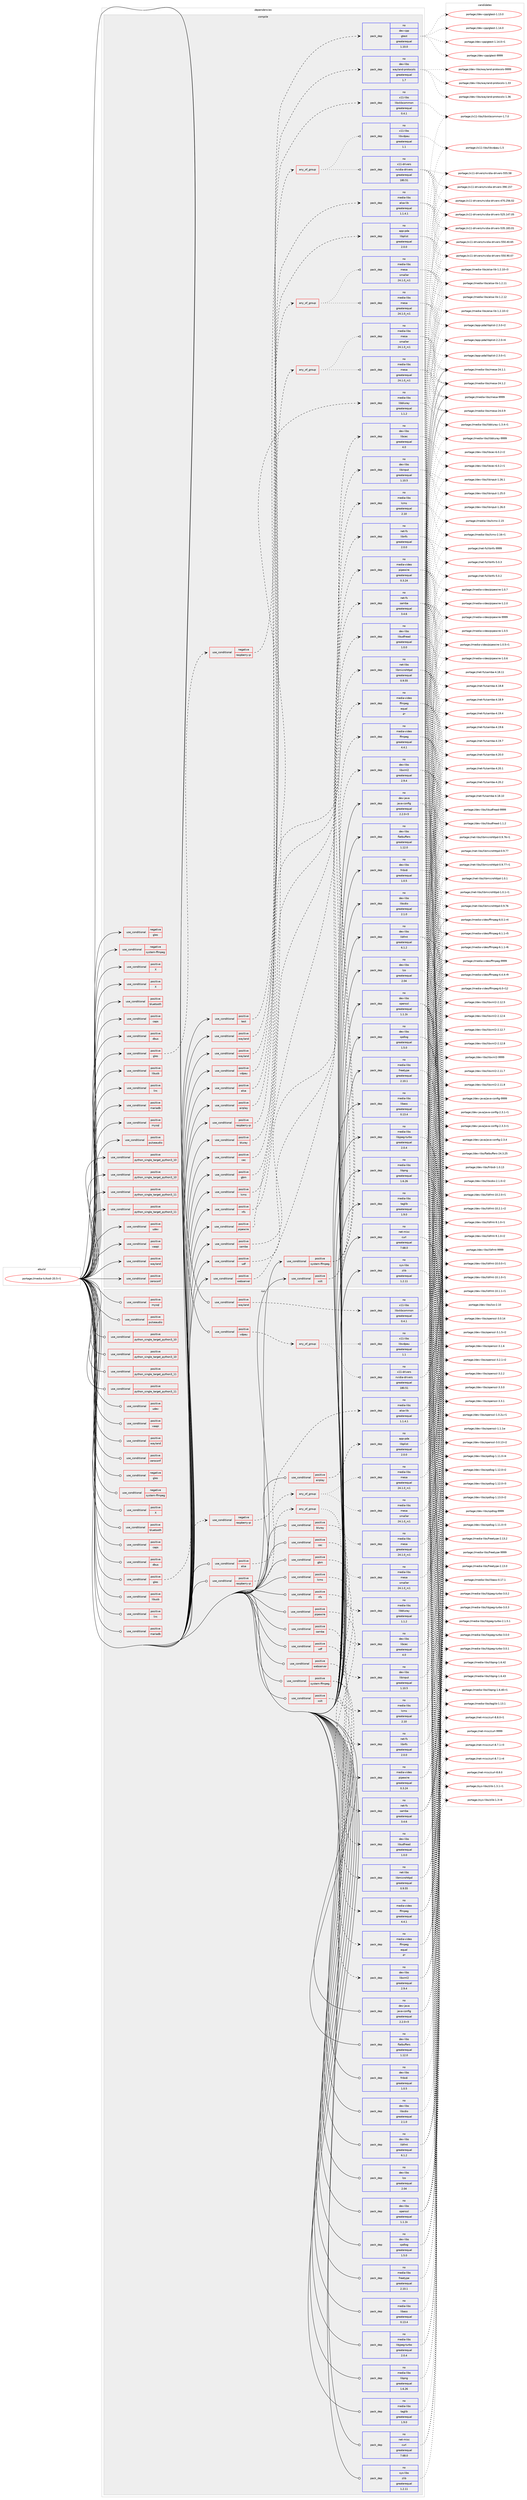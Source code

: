 digraph prolog {

# *************
# Graph options
# *************

newrank=true;
concentrate=true;
compound=true;
graph [rankdir=LR,fontname=Helvetica,fontsize=10,ranksep=1.5];#, ranksep=2.5, nodesep=0.2];
edge  [arrowhead=vee];
node  [fontname=Helvetica,fontsize=10];

# **********
# The ebuild
# **********

subgraph cluster_leftcol {
color=gray;
rank=same;
label=<<i>ebuild</i>>;
id [label="portage://media-tv/kodi-20.5-r1", color=red, width=4, href="../media-tv/kodi-20.5-r1.svg"];
}

# ****************
# The dependencies
# ****************

subgraph cluster_midcol {
color=gray;
label=<<i>dependencies</i>>;
subgraph cluster_compile {
fillcolor="#eeeeee";
style=filled;
label=<<i>compile</i>>;
subgraph cond80239 {
dependency166317 [label=<<TABLE BORDER="0" CELLBORDER="1" CELLSPACING="0" CELLPADDING="4"><TR><TD ROWSPAN="3" CELLPADDING="10">use_conditional</TD></TR><TR><TD>negative</TD></TR><TR><TD>gles</TD></TR></TABLE>>, shape=none, color=red];
# *** BEGIN UNKNOWN DEPENDENCY TYPE (TODO) ***
# dependency166317 -> package_dependency(portage://media-tv/kodi-20.5-r1,install,no,media-libs,glu,none,[,,],[],[])
# *** END UNKNOWN DEPENDENCY TYPE (TODO) ***

}
id:e -> dependency166317:w [weight=20,style="solid",arrowhead="vee"];
subgraph cond80240 {
dependency166318 [label=<<TABLE BORDER="0" CELLBORDER="1" CELLSPACING="0" CELLPADDING="4"><TR><TD ROWSPAN="3" CELLPADDING="10">use_conditional</TD></TR><TR><TD>negative</TD></TR><TR><TD>system-ffmpeg</TD></TR></TABLE>>, shape=none, color=red];
# *** BEGIN UNKNOWN DEPENDENCY TYPE (TODO) ***
# dependency166318 -> package_dependency(portage://media-tv/kodi-20.5-r1,install,no,app-arch,bzip2,none,[,,],[],[])
# *** END UNKNOWN DEPENDENCY TYPE (TODO) ***

# *** BEGIN UNKNOWN DEPENDENCY TYPE (TODO) ***
# dependency166318 -> package_dependency(portage://media-tv/kodi-20.5-r1,install,no,media-libs,dav1d,none,[,,],any_same_slot,[])
# *** END UNKNOWN DEPENDENCY TYPE (TODO) ***

}
id:e -> dependency166318:w [weight=20,style="solid",arrowhead="vee"];
subgraph cond80241 {
dependency166319 [label=<<TABLE BORDER="0" CELLBORDER="1" CELLSPACING="0" CELLPADDING="4"><TR><TD ROWSPAN="3" CELLPADDING="10">use_conditional</TD></TR><TR><TD>positive</TD></TR><TR><TD>X</TD></TR></TABLE>>, shape=none, color=red];
# *** BEGIN UNKNOWN DEPENDENCY TYPE (TODO) ***
# dependency166319 -> package_dependency(portage://media-tv/kodi-20.5-r1,install,no,x11-base,xorg-proto,none,[,,],[],[])
# *** END UNKNOWN DEPENDENCY TYPE (TODO) ***

# *** BEGIN UNKNOWN DEPENDENCY TYPE (TODO) ***
# dependency166319 -> package_dependency(portage://media-tv/kodi-20.5-r1,install,no,x11-libs,libXrender,none,[,,],[],[])
# *** END UNKNOWN DEPENDENCY TYPE (TODO) ***

}
id:e -> dependency166319:w [weight=20,style="solid",arrowhead="vee"];
subgraph cond80242 {
dependency166320 [label=<<TABLE BORDER="0" CELLBORDER="1" CELLSPACING="0" CELLPADDING="4"><TR><TD ROWSPAN="3" CELLPADDING="10">use_conditional</TD></TR><TR><TD>positive</TD></TR><TR><TD>X</TD></TR></TABLE>>, shape=none, color=red];
# *** BEGIN UNKNOWN DEPENDENCY TYPE (TODO) ***
# dependency166320 -> package_dependency(portage://media-tv/kodi-20.5-r1,install,no,x11-libs,libX11,none,[,,],[],[])
# *** END UNKNOWN DEPENDENCY TYPE (TODO) ***

# *** BEGIN UNKNOWN DEPENDENCY TYPE (TODO) ***
# dependency166320 -> package_dependency(portage://media-tv/kodi-20.5-r1,install,no,x11-libs,libXext,none,[,,],[],[])
# *** END UNKNOWN DEPENDENCY TYPE (TODO) ***

# *** BEGIN UNKNOWN DEPENDENCY TYPE (TODO) ***
# dependency166320 -> package_dependency(portage://media-tv/kodi-20.5-r1,install,no,x11-libs,libXrandr,none,[,,],[],[])
# *** END UNKNOWN DEPENDENCY TYPE (TODO) ***

}
id:e -> dependency166320:w [weight=20,style="solid",arrowhead="vee"];
subgraph cond80243 {
dependency166321 [label=<<TABLE BORDER="0" CELLBORDER="1" CELLSPACING="0" CELLPADDING="4"><TR><TD ROWSPAN="3" CELLPADDING="10">use_conditional</TD></TR><TR><TD>positive</TD></TR><TR><TD>airplay</TD></TR></TABLE>>, shape=none, color=red];
subgraph pack83646 {
dependency166322 [label=<<TABLE BORDER="0" CELLBORDER="1" CELLSPACING="0" CELLPADDING="4" WIDTH="220"><TR><TD ROWSPAN="6" CELLPADDING="30">pack_dep</TD></TR><TR><TD WIDTH="110">no</TD></TR><TR><TD>app-pda</TD></TR><TR><TD>libplist</TD></TR><TR><TD>greaterequal</TD></TR><TR><TD>2.0.0</TD></TR></TABLE>>, shape=none, color=blue];
}
dependency166321:e -> dependency166322:w [weight=20,style="dashed",arrowhead="vee"];
# *** BEGIN UNKNOWN DEPENDENCY TYPE (TODO) ***
# dependency166321 -> package_dependency(portage://media-tv/kodi-20.5-r1,install,no,net-libs,shairplay,none,[,,],[],[])
# *** END UNKNOWN DEPENDENCY TYPE (TODO) ***

}
id:e -> dependency166321:w [weight=20,style="solid",arrowhead="vee"];
subgraph cond80244 {
dependency166323 [label=<<TABLE BORDER="0" CELLBORDER="1" CELLSPACING="0" CELLPADDING="4"><TR><TD ROWSPAN="3" CELLPADDING="10">use_conditional</TD></TR><TR><TD>positive</TD></TR><TR><TD>alsa</TD></TR></TABLE>>, shape=none, color=red];
subgraph pack83647 {
dependency166324 [label=<<TABLE BORDER="0" CELLBORDER="1" CELLSPACING="0" CELLPADDING="4" WIDTH="220"><TR><TD ROWSPAN="6" CELLPADDING="30">pack_dep</TD></TR><TR><TD WIDTH="110">no</TD></TR><TR><TD>media-libs</TD></TR><TR><TD>alsa-lib</TD></TR><TR><TD>greaterequal</TD></TR><TR><TD>1.1.4.1</TD></TR></TABLE>>, shape=none, color=blue];
}
dependency166323:e -> dependency166324:w [weight=20,style="dashed",arrowhead="vee"];
}
id:e -> dependency166323:w [weight=20,style="solid",arrowhead="vee"];
subgraph cond80245 {
dependency166325 [label=<<TABLE BORDER="0" CELLBORDER="1" CELLSPACING="0" CELLPADDING="4"><TR><TD ROWSPAN="3" CELLPADDING="10">use_conditional</TD></TR><TR><TD>positive</TD></TR><TR><TD>bluetooth</TD></TR></TABLE>>, shape=none, color=red];
# *** BEGIN UNKNOWN DEPENDENCY TYPE (TODO) ***
# dependency166325 -> package_dependency(portage://media-tv/kodi-20.5-r1,install,no,net-wireless,bluez,none,[,,],any_same_slot,[])
# *** END UNKNOWN DEPENDENCY TYPE (TODO) ***

}
id:e -> dependency166325:w [weight=20,style="solid",arrowhead="vee"];
subgraph cond80246 {
dependency166326 [label=<<TABLE BORDER="0" CELLBORDER="1" CELLSPACING="0" CELLPADDING="4"><TR><TD ROWSPAN="3" CELLPADDING="10">use_conditional</TD></TR><TR><TD>positive</TD></TR><TR><TD>bluray</TD></TR></TABLE>>, shape=none, color=red];
subgraph pack83648 {
dependency166327 [label=<<TABLE BORDER="0" CELLBORDER="1" CELLSPACING="0" CELLPADDING="4" WIDTH="220"><TR><TD ROWSPAN="6" CELLPADDING="30">pack_dep</TD></TR><TR><TD WIDTH="110">no</TD></TR><TR><TD>media-libs</TD></TR><TR><TD>libbluray</TD></TR><TR><TD>greaterequal</TD></TR><TR><TD>1.1.2</TD></TR></TABLE>>, shape=none, color=blue];
}
dependency166326:e -> dependency166327:w [weight=20,style="dashed",arrowhead="vee"];
}
id:e -> dependency166326:w [weight=20,style="solid",arrowhead="vee"];
subgraph cond80247 {
dependency166328 [label=<<TABLE BORDER="0" CELLBORDER="1" CELLSPACING="0" CELLPADDING="4"><TR><TD ROWSPAN="3" CELLPADDING="10">use_conditional</TD></TR><TR><TD>positive</TD></TR><TR><TD>caps</TD></TR></TABLE>>, shape=none, color=red];
# *** BEGIN UNKNOWN DEPENDENCY TYPE (TODO) ***
# dependency166328 -> package_dependency(portage://media-tv/kodi-20.5-r1,install,no,sys-libs,libcap,none,[,,],[],[])
# *** END UNKNOWN DEPENDENCY TYPE (TODO) ***

}
id:e -> dependency166328:w [weight=20,style="solid",arrowhead="vee"];
subgraph cond80248 {
dependency166329 [label=<<TABLE BORDER="0" CELLBORDER="1" CELLSPACING="0" CELLPADDING="4"><TR><TD ROWSPAN="3" CELLPADDING="10">use_conditional</TD></TR><TR><TD>positive</TD></TR><TR><TD>cec</TD></TR></TABLE>>, shape=none, color=red];
subgraph pack83649 {
dependency166330 [label=<<TABLE BORDER="0" CELLBORDER="1" CELLSPACING="0" CELLPADDING="4" WIDTH="220"><TR><TD ROWSPAN="6" CELLPADDING="30">pack_dep</TD></TR><TR><TD WIDTH="110">no</TD></TR><TR><TD>dev-libs</TD></TR><TR><TD>libcec</TD></TR><TR><TD>greaterequal</TD></TR><TR><TD>4.0</TD></TR></TABLE>>, shape=none, color=blue];
}
dependency166329:e -> dependency166330:w [weight=20,style="dashed",arrowhead="vee"];
}
id:e -> dependency166329:w [weight=20,style="solid",arrowhead="vee"];
subgraph cond80249 {
dependency166331 [label=<<TABLE BORDER="0" CELLBORDER="1" CELLSPACING="0" CELLPADDING="4"><TR><TD ROWSPAN="3" CELLPADDING="10">use_conditional</TD></TR><TR><TD>positive</TD></TR><TR><TD>dbus</TD></TR></TABLE>>, shape=none, color=red];
# *** BEGIN UNKNOWN DEPENDENCY TYPE (TODO) ***
# dependency166331 -> package_dependency(portage://media-tv/kodi-20.5-r1,install,no,sys-apps,dbus,none,[,,],[],[])
# *** END UNKNOWN DEPENDENCY TYPE (TODO) ***

}
id:e -> dependency166331:w [weight=20,style="solid",arrowhead="vee"];
subgraph cond80250 {
dependency166332 [label=<<TABLE BORDER="0" CELLBORDER="1" CELLSPACING="0" CELLPADDING="4"><TR><TD ROWSPAN="3" CELLPADDING="10">use_conditional</TD></TR><TR><TD>positive</TD></TR><TR><TD>gbm</TD></TR></TABLE>>, shape=none, color=red];
subgraph pack83650 {
dependency166333 [label=<<TABLE BORDER="0" CELLBORDER="1" CELLSPACING="0" CELLPADDING="4" WIDTH="220"><TR><TD ROWSPAN="6" CELLPADDING="30">pack_dep</TD></TR><TR><TD WIDTH="110">no</TD></TR><TR><TD>dev-libs</TD></TR><TR><TD>libinput</TD></TR><TR><TD>greaterequal</TD></TR><TR><TD>1.10.5</TD></TR></TABLE>>, shape=none, color=blue];
}
dependency166332:e -> dependency166333:w [weight=20,style="dashed",arrowhead="vee"];
# *** BEGIN UNKNOWN DEPENDENCY TYPE (TODO) ***
# dependency166332 -> package_dependency(portage://media-tv/kodi-20.5-r1,install,no,x11-libs,libxkbcommon,none,[,,],[],[])
# *** END UNKNOWN DEPENDENCY TYPE (TODO) ***

}
id:e -> dependency166332:w [weight=20,style="solid",arrowhead="vee"];
subgraph cond80251 {
dependency166334 [label=<<TABLE BORDER="0" CELLBORDER="1" CELLSPACING="0" CELLPADDING="4"><TR><TD ROWSPAN="3" CELLPADDING="10">use_conditional</TD></TR><TR><TD>positive</TD></TR><TR><TD>gles</TD></TR></TABLE>>, shape=none, color=red];
subgraph cond80252 {
dependency166335 [label=<<TABLE BORDER="0" CELLBORDER="1" CELLSPACING="0" CELLPADDING="4"><TR><TD ROWSPAN="3" CELLPADDING="10">use_conditional</TD></TR><TR><TD>negative</TD></TR><TR><TD>raspberry-pi</TD></TR></TABLE>>, shape=none, color=red];
subgraph any2268 {
dependency166336 [label=<<TABLE BORDER="0" CELLBORDER="1" CELLSPACING="0" CELLPADDING="4"><TR><TD CELLPADDING="10">any_of_group</TD></TR></TABLE>>, shape=none, color=red];subgraph pack83651 {
dependency166337 [label=<<TABLE BORDER="0" CELLBORDER="1" CELLSPACING="0" CELLPADDING="4" WIDTH="220"><TR><TD ROWSPAN="6" CELLPADDING="30">pack_dep</TD></TR><TR><TD WIDTH="110">no</TD></TR><TR><TD>media-libs</TD></TR><TR><TD>mesa</TD></TR><TR><TD>greaterequal</TD></TR><TR><TD>24.1.0_rc1</TD></TR></TABLE>>, shape=none, color=blue];
}
dependency166336:e -> dependency166337:w [weight=20,style="dotted",arrowhead="oinv"];
subgraph pack83652 {
dependency166338 [label=<<TABLE BORDER="0" CELLBORDER="1" CELLSPACING="0" CELLPADDING="4" WIDTH="220"><TR><TD ROWSPAN="6" CELLPADDING="30">pack_dep</TD></TR><TR><TD WIDTH="110">no</TD></TR><TR><TD>media-libs</TD></TR><TR><TD>mesa</TD></TR><TR><TD>smaller</TD></TR><TR><TD>24.1.0_rc1</TD></TR></TABLE>>, shape=none, color=blue];
}
dependency166336:e -> dependency166338:w [weight=20,style="dotted",arrowhead="oinv"];
}
dependency166335:e -> dependency166336:w [weight=20,style="dashed",arrowhead="vee"];
}
dependency166334:e -> dependency166335:w [weight=20,style="dashed",arrowhead="vee"];
}
id:e -> dependency166334:w [weight=20,style="solid",arrowhead="vee"];
subgraph cond80253 {
dependency166339 [label=<<TABLE BORDER="0" CELLBORDER="1" CELLSPACING="0" CELLPADDING="4"><TR><TD ROWSPAN="3" CELLPADDING="10">use_conditional</TD></TR><TR><TD>positive</TD></TR><TR><TD>lcms</TD></TR></TABLE>>, shape=none, color=red];
subgraph pack83653 {
dependency166340 [label=<<TABLE BORDER="0" CELLBORDER="1" CELLSPACING="0" CELLPADDING="4" WIDTH="220"><TR><TD ROWSPAN="6" CELLPADDING="30">pack_dep</TD></TR><TR><TD WIDTH="110">no</TD></TR><TR><TD>media-libs</TD></TR><TR><TD>lcms</TD></TR><TR><TD>greaterequal</TD></TR><TR><TD>2.10</TD></TR></TABLE>>, shape=none, color=blue];
}
dependency166339:e -> dependency166340:w [weight=20,style="dashed",arrowhead="vee"];
}
id:e -> dependency166339:w [weight=20,style="solid",arrowhead="vee"];
subgraph cond80254 {
dependency166341 [label=<<TABLE BORDER="0" CELLBORDER="1" CELLSPACING="0" CELLPADDING="4"><TR><TD ROWSPAN="3" CELLPADDING="10">use_conditional</TD></TR><TR><TD>positive</TD></TR><TR><TD>libusb</TD></TR></TABLE>>, shape=none, color=red];
# *** BEGIN UNKNOWN DEPENDENCY TYPE (TODO) ***
# dependency166341 -> package_dependency(portage://media-tv/kodi-20.5-r1,install,no,virtual,libusb,none,[,,],[slot(1)],[])
# *** END UNKNOWN DEPENDENCY TYPE (TODO) ***

}
id:e -> dependency166341:w [weight=20,style="solid",arrowhead="vee"];
subgraph cond80255 {
dependency166342 [label=<<TABLE BORDER="0" CELLBORDER="1" CELLSPACING="0" CELLPADDING="4"><TR><TD ROWSPAN="3" CELLPADDING="10">use_conditional</TD></TR><TR><TD>positive</TD></TR><TR><TD>lirc</TD></TR></TABLE>>, shape=none, color=red];
# *** BEGIN UNKNOWN DEPENDENCY TYPE (TODO) ***
# dependency166342 -> package_dependency(portage://media-tv/kodi-20.5-r1,install,no,app-misc,lirc,none,[,,],[],[])
# *** END UNKNOWN DEPENDENCY TYPE (TODO) ***

}
id:e -> dependency166342:w [weight=20,style="solid",arrowhead="vee"];
subgraph cond80256 {
dependency166343 [label=<<TABLE BORDER="0" CELLBORDER="1" CELLSPACING="0" CELLPADDING="4"><TR><TD ROWSPAN="3" CELLPADDING="10">use_conditional</TD></TR><TR><TD>positive</TD></TR><TR><TD>mariadb</TD></TR></TABLE>>, shape=none, color=red];
# *** BEGIN UNKNOWN DEPENDENCY TYPE (TODO) ***
# dependency166343 -> package_dependency(portage://media-tv/kodi-20.5-r1,install,no,dev-db,mariadb-connector-c,none,[,,],any_same_slot,[])
# *** END UNKNOWN DEPENDENCY TYPE (TODO) ***

}
id:e -> dependency166343:w [weight=20,style="solid",arrowhead="vee"];
subgraph cond80257 {
dependency166344 [label=<<TABLE BORDER="0" CELLBORDER="1" CELLSPACING="0" CELLPADDING="4"><TR><TD ROWSPAN="3" CELLPADDING="10">use_conditional</TD></TR><TR><TD>positive</TD></TR><TR><TD>mysql</TD></TR></TABLE>>, shape=none, color=red];
# *** BEGIN UNKNOWN DEPENDENCY TYPE (TODO) ***
# dependency166344 -> package_dependency(portage://media-tv/kodi-20.5-r1,install,no,dev-db,mysql-connector-c,none,[,,],any_same_slot,[])
# *** END UNKNOWN DEPENDENCY TYPE (TODO) ***

}
id:e -> dependency166344:w [weight=20,style="solid",arrowhead="vee"];
subgraph cond80258 {
dependency166345 [label=<<TABLE BORDER="0" CELLBORDER="1" CELLSPACING="0" CELLPADDING="4"><TR><TD ROWSPAN="3" CELLPADDING="10">use_conditional</TD></TR><TR><TD>positive</TD></TR><TR><TD>nfs</TD></TR></TABLE>>, shape=none, color=red];
subgraph pack83654 {
dependency166346 [label=<<TABLE BORDER="0" CELLBORDER="1" CELLSPACING="0" CELLPADDING="4" WIDTH="220"><TR><TD ROWSPAN="6" CELLPADDING="30">pack_dep</TD></TR><TR><TD WIDTH="110">no</TD></TR><TR><TD>net-fs</TD></TR><TR><TD>libnfs</TD></TR><TR><TD>greaterequal</TD></TR><TR><TD>2.0.0</TD></TR></TABLE>>, shape=none, color=blue];
}
dependency166345:e -> dependency166346:w [weight=20,style="dashed",arrowhead="vee"];
}
id:e -> dependency166345:w [weight=20,style="solid",arrowhead="vee"];
subgraph cond80259 {
dependency166347 [label=<<TABLE BORDER="0" CELLBORDER="1" CELLSPACING="0" CELLPADDING="4"><TR><TD ROWSPAN="3" CELLPADDING="10">use_conditional</TD></TR><TR><TD>positive</TD></TR><TR><TD>pipewire</TD></TR></TABLE>>, shape=none, color=red];
subgraph pack83655 {
dependency166348 [label=<<TABLE BORDER="0" CELLBORDER="1" CELLSPACING="0" CELLPADDING="4" WIDTH="220"><TR><TD ROWSPAN="6" CELLPADDING="30">pack_dep</TD></TR><TR><TD WIDTH="110">no</TD></TR><TR><TD>media-video</TD></TR><TR><TD>pipewire</TD></TR><TR><TD>greaterequal</TD></TR><TR><TD>0.3.24</TD></TR></TABLE>>, shape=none, color=blue];
}
dependency166347:e -> dependency166348:w [weight=20,style="dashed",arrowhead="vee"];
}
id:e -> dependency166347:w [weight=20,style="solid",arrowhead="vee"];
subgraph cond80260 {
dependency166349 [label=<<TABLE BORDER="0" CELLBORDER="1" CELLSPACING="0" CELLPADDING="4"><TR><TD ROWSPAN="3" CELLPADDING="10">use_conditional</TD></TR><TR><TD>positive</TD></TR><TR><TD>pulseaudio</TD></TR></TABLE>>, shape=none, color=red];
# *** BEGIN UNKNOWN DEPENDENCY TYPE (TODO) ***
# dependency166349 -> package_dependency(portage://media-tv/kodi-20.5-r1,install,no,media-libs,libpulse,none,[,,],[],[])
# *** END UNKNOWN DEPENDENCY TYPE (TODO) ***

}
id:e -> dependency166349:w [weight=20,style="solid",arrowhead="vee"];
subgraph cond80261 {
dependency166350 [label=<<TABLE BORDER="0" CELLBORDER="1" CELLSPACING="0" CELLPADDING="4"><TR><TD ROWSPAN="3" CELLPADDING="10">use_conditional</TD></TR><TR><TD>positive</TD></TR><TR><TD>python_single_target_python3_10</TD></TR></TABLE>>, shape=none, color=red];
# *** BEGIN UNKNOWN DEPENDENCY TYPE (TODO) ***
# dependency166350 -> package_dependency(portage://media-tv/kodi-20.5-r1,install,no,dev-lang,python,none,[,,],[slot(3.10)],[use(enable(sqlite),none),use(enable(ssl),none)])
# *** END UNKNOWN DEPENDENCY TYPE (TODO) ***

}
id:e -> dependency166350:w [weight=20,style="solid",arrowhead="vee"];
subgraph cond80262 {
dependency166351 [label=<<TABLE BORDER="0" CELLBORDER="1" CELLSPACING="0" CELLPADDING="4"><TR><TD ROWSPAN="3" CELLPADDING="10">use_conditional</TD></TR><TR><TD>positive</TD></TR><TR><TD>python_single_target_python3_10</TD></TR></TABLE>>, shape=none, color=red];
# *** BEGIN UNKNOWN DEPENDENCY TYPE (TODO) ***
# dependency166351 -> package_dependency(portage://media-tv/kodi-20.5-r1,install,no,dev-python,pillow,none,[,,],[],[use(enable(python_targets_python3_10),negative)])
# *** END UNKNOWN DEPENDENCY TYPE (TODO) ***

# *** BEGIN UNKNOWN DEPENDENCY TYPE (TODO) ***
# dependency166351 -> package_dependency(portage://media-tv/kodi-20.5-r1,install,no,dev-python,pycryptodome,none,[,,],[],[use(enable(python_targets_python3_10),negative)])
# *** END UNKNOWN DEPENDENCY TYPE (TODO) ***

}
id:e -> dependency166351:w [weight=20,style="solid",arrowhead="vee"];
subgraph cond80263 {
dependency166352 [label=<<TABLE BORDER="0" CELLBORDER="1" CELLSPACING="0" CELLPADDING="4"><TR><TD ROWSPAN="3" CELLPADDING="10">use_conditional</TD></TR><TR><TD>positive</TD></TR><TR><TD>python_single_target_python3_11</TD></TR></TABLE>>, shape=none, color=red];
# *** BEGIN UNKNOWN DEPENDENCY TYPE (TODO) ***
# dependency166352 -> package_dependency(portage://media-tv/kodi-20.5-r1,install,no,dev-lang,python,none,[,,],[slot(3.11)],[use(enable(sqlite),none),use(enable(ssl),none)])
# *** END UNKNOWN DEPENDENCY TYPE (TODO) ***

}
id:e -> dependency166352:w [weight=20,style="solid",arrowhead="vee"];
subgraph cond80264 {
dependency166353 [label=<<TABLE BORDER="0" CELLBORDER="1" CELLSPACING="0" CELLPADDING="4"><TR><TD ROWSPAN="3" CELLPADDING="10">use_conditional</TD></TR><TR><TD>positive</TD></TR><TR><TD>python_single_target_python3_11</TD></TR></TABLE>>, shape=none, color=red];
# *** BEGIN UNKNOWN DEPENDENCY TYPE (TODO) ***
# dependency166353 -> package_dependency(portage://media-tv/kodi-20.5-r1,install,no,dev-python,pillow,none,[,,],[],[use(enable(python_targets_python3_11),negative)])
# *** END UNKNOWN DEPENDENCY TYPE (TODO) ***

# *** BEGIN UNKNOWN DEPENDENCY TYPE (TODO) ***
# dependency166353 -> package_dependency(portage://media-tv/kodi-20.5-r1,install,no,dev-python,pycryptodome,none,[,,],[],[use(enable(python_targets_python3_11),negative)])
# *** END UNKNOWN DEPENDENCY TYPE (TODO) ***

}
id:e -> dependency166353:w [weight=20,style="solid",arrowhead="vee"];
subgraph cond80265 {
dependency166354 [label=<<TABLE BORDER="0" CELLBORDER="1" CELLSPACING="0" CELLPADDING="4"><TR><TD ROWSPAN="3" CELLPADDING="10">use_conditional</TD></TR><TR><TD>positive</TD></TR><TR><TD>raspberry-pi</TD></TR></TABLE>>, shape=none, color=red];
subgraph any2269 {
dependency166355 [label=<<TABLE BORDER="0" CELLBORDER="1" CELLSPACING="0" CELLPADDING="4"><TR><TD CELLPADDING="10">any_of_group</TD></TR></TABLE>>, shape=none, color=red];# *** BEGIN UNKNOWN DEPENDENCY TYPE (TODO) ***
# dependency166355 -> package_dependency(portage://media-tv/kodi-20.5-r1,install,no,media-libs,raspberrypi-userland,none,[,,],[],[])
# *** END UNKNOWN DEPENDENCY TYPE (TODO) ***

# *** BEGIN UNKNOWN DEPENDENCY TYPE (TODO) ***
# dependency166355 -> package_dependency(portage://media-tv/kodi-20.5-r1,install,no,media-libs,raspberrypi-userland-bin,none,[,,],[],[])
# *** END UNKNOWN DEPENDENCY TYPE (TODO) ***

subgraph pack83656 {
dependency166356 [label=<<TABLE BORDER="0" CELLBORDER="1" CELLSPACING="0" CELLPADDING="4" WIDTH="220"><TR><TD ROWSPAN="6" CELLPADDING="30">pack_dep</TD></TR><TR><TD WIDTH="110">no</TD></TR><TR><TD>media-libs</TD></TR><TR><TD>mesa</TD></TR><TR><TD>greaterequal</TD></TR><TR><TD>24.1.0_rc1</TD></TR></TABLE>>, shape=none, color=blue];
}
dependency166355:e -> dependency166356:w [weight=20,style="dotted",arrowhead="oinv"];
subgraph pack83657 {
dependency166357 [label=<<TABLE BORDER="0" CELLBORDER="1" CELLSPACING="0" CELLPADDING="4" WIDTH="220"><TR><TD ROWSPAN="6" CELLPADDING="30">pack_dep</TD></TR><TR><TD WIDTH="110">no</TD></TR><TR><TD>media-libs</TD></TR><TR><TD>mesa</TD></TR><TR><TD>smaller</TD></TR><TR><TD>24.1.0_rc1</TD></TR></TABLE>>, shape=none, color=blue];
}
dependency166355:e -> dependency166357:w [weight=20,style="dotted",arrowhead="oinv"];
}
dependency166354:e -> dependency166355:w [weight=20,style="dashed",arrowhead="vee"];
}
id:e -> dependency166354:w [weight=20,style="solid",arrowhead="vee"];
subgraph cond80266 {
dependency166358 [label=<<TABLE BORDER="0" CELLBORDER="1" CELLSPACING="0" CELLPADDING="4"><TR><TD ROWSPAN="3" CELLPADDING="10">use_conditional</TD></TR><TR><TD>positive</TD></TR><TR><TD>samba</TD></TR></TABLE>>, shape=none, color=red];
subgraph pack83658 {
dependency166359 [label=<<TABLE BORDER="0" CELLBORDER="1" CELLSPACING="0" CELLPADDING="4" WIDTH="220"><TR><TD ROWSPAN="6" CELLPADDING="30">pack_dep</TD></TR><TR><TD WIDTH="110">no</TD></TR><TR><TD>net-fs</TD></TR><TR><TD>samba</TD></TR><TR><TD>greaterequal</TD></TR><TR><TD>3.4.6</TD></TR></TABLE>>, shape=none, color=blue];
}
dependency166358:e -> dependency166359:w [weight=20,style="dashed",arrowhead="vee"];
}
id:e -> dependency166358:w [weight=20,style="solid",arrowhead="vee"];
subgraph cond80267 {
dependency166360 [label=<<TABLE BORDER="0" CELLBORDER="1" CELLSPACING="0" CELLPADDING="4"><TR><TD ROWSPAN="3" CELLPADDING="10">use_conditional</TD></TR><TR><TD>positive</TD></TR><TR><TD>system-ffmpeg</TD></TR></TABLE>>, shape=none, color=red];
subgraph pack83659 {
dependency166361 [label=<<TABLE BORDER="0" CELLBORDER="1" CELLSPACING="0" CELLPADDING="4" WIDTH="220"><TR><TD ROWSPAN="6" CELLPADDING="30">pack_dep</TD></TR><TR><TD WIDTH="110">no</TD></TR><TR><TD>media-video</TD></TR><TR><TD>ffmpeg</TD></TR><TR><TD>greaterequal</TD></TR><TR><TD>4.4.1</TD></TR></TABLE>>, shape=none, color=blue];
}
dependency166360:e -> dependency166361:w [weight=20,style="dashed",arrowhead="vee"];
subgraph pack83660 {
dependency166362 [label=<<TABLE BORDER="0" CELLBORDER="1" CELLSPACING="0" CELLPADDING="4" WIDTH="220"><TR><TD ROWSPAN="6" CELLPADDING="30">pack_dep</TD></TR><TR><TD WIDTH="110">no</TD></TR><TR><TD>media-video</TD></TR><TR><TD>ffmpeg</TD></TR><TR><TD>equal</TD></TR><TR><TD>4*</TD></TR></TABLE>>, shape=none, color=blue];
}
dependency166360:e -> dependency166362:w [weight=20,style="dashed",arrowhead="vee"];
}
id:e -> dependency166360:w [weight=20,style="solid",arrowhead="vee"];
subgraph cond80268 {
dependency166363 [label=<<TABLE BORDER="0" CELLBORDER="1" CELLSPACING="0" CELLPADDING="4"><TR><TD ROWSPAN="3" CELLPADDING="10">use_conditional</TD></TR><TR><TD>positive</TD></TR><TR><TD>test</TD></TR></TABLE>>, shape=none, color=red];
subgraph pack83661 {
dependency166364 [label=<<TABLE BORDER="0" CELLBORDER="1" CELLSPACING="0" CELLPADDING="4" WIDTH="220"><TR><TD ROWSPAN="6" CELLPADDING="30">pack_dep</TD></TR><TR><TD WIDTH="110">no</TD></TR><TR><TD>dev-cpp</TD></TR><TR><TD>gtest</TD></TR><TR><TD>greaterequal</TD></TR><TR><TD>1.10.0</TD></TR></TABLE>>, shape=none, color=blue];
}
dependency166363:e -> dependency166364:w [weight=20,style="dashed",arrowhead="vee"];
}
id:e -> dependency166363:w [weight=20,style="solid",arrowhead="vee"];
subgraph cond80269 {
dependency166365 [label=<<TABLE BORDER="0" CELLBORDER="1" CELLSPACING="0" CELLPADDING="4"><TR><TD ROWSPAN="3" CELLPADDING="10">use_conditional</TD></TR><TR><TD>positive</TD></TR><TR><TD>udev</TD></TR></TABLE>>, shape=none, color=red];
# *** BEGIN UNKNOWN DEPENDENCY TYPE (TODO) ***
# dependency166365 -> package_dependency(portage://media-tv/kodi-20.5-r1,install,no,virtual,libudev,none,[,,],any_same_slot,[])
# *** END UNKNOWN DEPENDENCY TYPE (TODO) ***

}
id:e -> dependency166365:w [weight=20,style="solid",arrowhead="vee"];
subgraph cond80270 {
dependency166366 [label=<<TABLE BORDER="0" CELLBORDER="1" CELLSPACING="0" CELLPADDING="4"><TR><TD ROWSPAN="3" CELLPADDING="10">use_conditional</TD></TR><TR><TD>positive</TD></TR><TR><TD>udf</TD></TR></TABLE>>, shape=none, color=red];
subgraph pack83662 {
dependency166367 [label=<<TABLE BORDER="0" CELLBORDER="1" CELLSPACING="0" CELLPADDING="4" WIDTH="220"><TR><TD ROWSPAN="6" CELLPADDING="30">pack_dep</TD></TR><TR><TD WIDTH="110">no</TD></TR><TR><TD>dev-libs</TD></TR><TR><TD>libudfread</TD></TR><TR><TD>greaterequal</TD></TR><TR><TD>1.0.0</TD></TR></TABLE>>, shape=none, color=blue];
}
dependency166366:e -> dependency166367:w [weight=20,style="dashed",arrowhead="vee"];
}
id:e -> dependency166366:w [weight=20,style="solid",arrowhead="vee"];
subgraph cond80271 {
dependency166368 [label=<<TABLE BORDER="0" CELLBORDER="1" CELLSPACING="0" CELLPADDING="4"><TR><TD ROWSPAN="3" CELLPADDING="10">use_conditional</TD></TR><TR><TD>positive</TD></TR><TR><TD>vaapi</TD></TR></TABLE>>, shape=none, color=red];
# *** BEGIN UNKNOWN DEPENDENCY TYPE (TODO) ***
# dependency166368 -> package_dependency(portage://media-tv/kodi-20.5-r1,install,no,media-libs,libva,none,[,,],any_same_slot,[use(optenable(wayland),none),use(optenable(X),none)])
# *** END UNKNOWN DEPENDENCY TYPE (TODO) ***

}
id:e -> dependency166368:w [weight=20,style="solid",arrowhead="vee"];
subgraph cond80272 {
dependency166369 [label=<<TABLE BORDER="0" CELLBORDER="1" CELLSPACING="0" CELLPADDING="4"><TR><TD ROWSPAN="3" CELLPADDING="10">use_conditional</TD></TR><TR><TD>positive</TD></TR><TR><TD>vdpau</TD></TR></TABLE>>, shape=none, color=red];
subgraph any2270 {
dependency166370 [label=<<TABLE BORDER="0" CELLBORDER="1" CELLSPACING="0" CELLPADDING="4"><TR><TD CELLPADDING="10">any_of_group</TD></TR></TABLE>>, shape=none, color=red];subgraph pack83663 {
dependency166371 [label=<<TABLE BORDER="0" CELLBORDER="1" CELLSPACING="0" CELLPADDING="4" WIDTH="220"><TR><TD ROWSPAN="6" CELLPADDING="30">pack_dep</TD></TR><TR><TD WIDTH="110">no</TD></TR><TR><TD>x11-libs</TD></TR><TR><TD>libvdpau</TD></TR><TR><TD>greaterequal</TD></TR><TR><TD>1.1</TD></TR></TABLE>>, shape=none, color=blue];
}
dependency166370:e -> dependency166371:w [weight=20,style="dotted",arrowhead="oinv"];
subgraph pack83664 {
dependency166372 [label=<<TABLE BORDER="0" CELLBORDER="1" CELLSPACING="0" CELLPADDING="4" WIDTH="220"><TR><TD ROWSPAN="6" CELLPADDING="30">pack_dep</TD></TR><TR><TD WIDTH="110">no</TD></TR><TR><TD>x11-drivers</TD></TR><TR><TD>nvidia-drivers</TD></TR><TR><TD>greaterequal</TD></TR><TR><TD>180.51</TD></TR></TABLE>>, shape=none, color=blue];
}
dependency166370:e -> dependency166372:w [weight=20,style="dotted",arrowhead="oinv"];
}
dependency166369:e -> dependency166370:w [weight=20,style="dashed",arrowhead="vee"];
}
id:e -> dependency166369:w [weight=20,style="solid",arrowhead="vee"];
subgraph cond80273 {
dependency166373 [label=<<TABLE BORDER="0" CELLBORDER="1" CELLSPACING="0" CELLPADDING="4"><TR><TD ROWSPAN="3" CELLPADDING="10">use_conditional</TD></TR><TR><TD>positive</TD></TR><TR><TD>wayland</TD></TR></TABLE>>, shape=none, color=red];
# *** BEGIN UNKNOWN DEPENDENCY TYPE (TODO) ***
# dependency166373 -> package_dependency(portage://media-tv/kodi-20.5-r1,install,no,dev-cpp,waylandpp,none,[,,],any_same_slot,[])
# *** END UNKNOWN DEPENDENCY TYPE (TODO) ***

}
id:e -> dependency166373:w [weight=20,style="solid",arrowhead="vee"];
subgraph cond80274 {
dependency166374 [label=<<TABLE BORDER="0" CELLBORDER="1" CELLSPACING="0" CELLPADDING="4"><TR><TD ROWSPAN="3" CELLPADDING="10">use_conditional</TD></TR><TR><TD>positive</TD></TR><TR><TD>wayland</TD></TR></TABLE>>, shape=none, color=red];
subgraph pack83665 {
dependency166375 [label=<<TABLE BORDER="0" CELLBORDER="1" CELLSPACING="0" CELLPADDING="4" WIDTH="220"><TR><TD ROWSPAN="6" CELLPADDING="30">pack_dep</TD></TR><TR><TD WIDTH="110">no</TD></TR><TR><TD>dev-libs</TD></TR><TR><TD>wayland-protocols</TD></TR><TR><TD>greaterequal</TD></TR><TR><TD>1.7</TD></TR></TABLE>>, shape=none, color=blue];
}
dependency166374:e -> dependency166375:w [weight=20,style="dashed",arrowhead="vee"];
}
id:e -> dependency166374:w [weight=20,style="solid",arrowhead="vee"];
subgraph cond80275 {
dependency166376 [label=<<TABLE BORDER="0" CELLBORDER="1" CELLSPACING="0" CELLPADDING="4"><TR><TD ROWSPAN="3" CELLPADDING="10">use_conditional</TD></TR><TR><TD>positive</TD></TR><TR><TD>wayland</TD></TR></TABLE>>, shape=none, color=red];
subgraph pack83666 {
dependency166377 [label=<<TABLE BORDER="0" CELLBORDER="1" CELLSPACING="0" CELLPADDING="4" WIDTH="220"><TR><TD ROWSPAN="6" CELLPADDING="30">pack_dep</TD></TR><TR><TD WIDTH="110">no</TD></TR><TR><TD>x11-libs</TD></TR><TR><TD>libxkbcommon</TD></TR><TR><TD>greaterequal</TD></TR><TR><TD>0.4.1</TD></TR></TABLE>>, shape=none, color=blue];
}
dependency166376:e -> dependency166377:w [weight=20,style="dashed",arrowhead="vee"];
}
id:e -> dependency166376:w [weight=20,style="solid",arrowhead="vee"];
subgraph cond80276 {
dependency166378 [label=<<TABLE BORDER="0" CELLBORDER="1" CELLSPACING="0" CELLPADDING="4"><TR><TD ROWSPAN="3" CELLPADDING="10">use_conditional</TD></TR><TR><TD>positive</TD></TR><TR><TD>webserver</TD></TR></TABLE>>, shape=none, color=red];
subgraph pack83667 {
dependency166379 [label=<<TABLE BORDER="0" CELLBORDER="1" CELLSPACING="0" CELLPADDING="4" WIDTH="220"><TR><TD ROWSPAN="6" CELLPADDING="30">pack_dep</TD></TR><TR><TD WIDTH="110">no</TD></TR><TR><TD>net-libs</TD></TR><TR><TD>libmicrohttpd</TD></TR><TR><TD>greaterequal</TD></TR><TR><TD>0.9.55</TD></TR></TABLE>>, shape=none, color=blue];
}
dependency166378:e -> dependency166379:w [weight=20,style="dashed",arrowhead="vee"];
}
id:e -> dependency166378:w [weight=20,style="solid",arrowhead="vee"];
subgraph cond80277 {
dependency166380 [label=<<TABLE BORDER="0" CELLBORDER="1" CELLSPACING="0" CELLPADDING="4"><TR><TD ROWSPAN="3" CELLPADDING="10">use_conditional</TD></TR><TR><TD>positive</TD></TR><TR><TD>xslt</TD></TR></TABLE>>, shape=none, color=red];
# *** BEGIN UNKNOWN DEPENDENCY TYPE (TODO) ***
# dependency166380 -> package_dependency(portage://media-tv/kodi-20.5-r1,install,no,dev-libs,libxslt,none,[,,],[],[])
# *** END UNKNOWN DEPENDENCY TYPE (TODO) ***

subgraph pack83668 {
dependency166381 [label=<<TABLE BORDER="0" CELLBORDER="1" CELLSPACING="0" CELLPADDING="4" WIDTH="220"><TR><TD ROWSPAN="6" CELLPADDING="30">pack_dep</TD></TR><TR><TD WIDTH="110">no</TD></TR><TR><TD>dev-libs</TD></TR><TR><TD>libxml2</TD></TR><TR><TD>greaterequal</TD></TR><TR><TD>2.9.4</TD></TR></TABLE>>, shape=none, color=blue];
}
dependency166380:e -> dependency166381:w [weight=20,style="dashed",arrowhead="vee"];
}
id:e -> dependency166380:w [weight=20,style="solid",arrowhead="vee"];
subgraph cond80278 {
dependency166382 [label=<<TABLE BORDER="0" CELLBORDER="1" CELLSPACING="0" CELLPADDING="4"><TR><TD ROWSPAN="3" CELLPADDING="10">use_conditional</TD></TR><TR><TD>positive</TD></TR><TR><TD>zeroconf</TD></TR></TABLE>>, shape=none, color=red];
# *** BEGIN UNKNOWN DEPENDENCY TYPE (TODO) ***
# dependency166382 -> package_dependency(portage://media-tv/kodi-20.5-r1,install,no,net-dns,avahi,none,[,,],[],[use(enable(dbus),none)])
# *** END UNKNOWN DEPENDENCY TYPE (TODO) ***

}
id:e -> dependency166382:w [weight=20,style="solid",arrowhead="vee"];
# *** BEGIN UNKNOWN DEPENDENCY TYPE (TODO) ***
# id -> package_dependency(portage://media-tv/kodi-20.5-r1,install,no,dev-db,sqlite,none,[,,],[slot(3)],[])
# *** END UNKNOWN DEPENDENCY TYPE (TODO) ***

subgraph pack83669 {
dependency166383 [label=<<TABLE BORDER="0" CELLBORDER="1" CELLSPACING="0" CELLPADDING="4" WIDTH="220"><TR><TD ROWSPAN="6" CELLPADDING="30">pack_dep</TD></TR><TR><TD WIDTH="110">no</TD></TR><TR><TD>dev-java</TD></TR><TR><TD>java-config</TD></TR><TR><TD>greaterequal</TD></TR><TR><TD>2.2.0-r3</TD></TR></TABLE>>, shape=none, color=blue];
}
id:e -> dependency166383:w [weight=20,style="solid",arrowhead="vee"];
# *** BEGIN UNKNOWN DEPENDENCY TYPE (TODO) ***
# id -> package_dependency(portage://media-tv/kodi-20.5-r1,install,no,dev-libs,crossguid,none,[,,],[],[])
# *** END UNKNOWN DEPENDENCY TYPE (TODO) ***

subgraph pack83670 {
dependency166384 [label=<<TABLE BORDER="0" CELLBORDER="1" CELLSPACING="0" CELLPADDING="4" WIDTH="220"><TR><TD ROWSPAN="6" CELLPADDING="30">pack_dep</TD></TR><TR><TD WIDTH="110">no</TD></TR><TR><TD>dev-libs</TD></TR><TR><TD>flatbuffers</TD></TR><TR><TD>greaterequal</TD></TR><TR><TD>1.12.0</TD></TR></TABLE>>, shape=none, color=blue];
}
id:e -> dependency166384:w [weight=20,style="solid",arrowhead="vee"];
subgraph pack83671 {
dependency166385 [label=<<TABLE BORDER="0" CELLBORDER="1" CELLSPACING="0" CELLPADDING="4" WIDTH="220"><TR><TD ROWSPAN="6" CELLPADDING="30">pack_dep</TD></TR><TR><TD WIDTH="110">no</TD></TR><TR><TD>dev-libs</TD></TR><TR><TD>fribidi</TD></TR><TR><TD>greaterequal</TD></TR><TR><TD>1.0.5</TD></TR></TABLE>>, shape=none, color=blue];
}
id:e -> dependency166385:w [weight=20,style="solid",arrowhead="vee"];
subgraph pack83672 {
dependency166386 [label=<<TABLE BORDER="0" CELLBORDER="1" CELLSPACING="0" CELLPADDING="4" WIDTH="220"><TR><TD ROWSPAN="6" CELLPADDING="30">pack_dep</TD></TR><TR><TD WIDTH="110">no</TD></TR><TR><TD>dev-libs</TD></TR><TR><TD>libcdio</TD></TR><TR><TD>greaterequal</TD></TR><TR><TD>2.1.0</TD></TR></TABLE>>, shape=none, color=blue];
}
id:e -> dependency166386:w [weight=20,style="solid",arrowhead="vee"];
subgraph pack83673 {
dependency166387 [label=<<TABLE BORDER="0" CELLBORDER="1" CELLSPACING="0" CELLPADDING="4" WIDTH="220"><TR><TD ROWSPAN="6" CELLPADDING="30">pack_dep</TD></TR><TR><TD WIDTH="110">no</TD></TR><TR><TD>dev-libs</TD></TR><TR><TD>libfmt</TD></TR><TR><TD>greaterequal</TD></TR><TR><TD>6.1.2</TD></TR></TABLE>>, shape=none, color=blue];
}
id:e -> dependency166387:w [weight=20,style="solid",arrowhead="vee"];
# *** BEGIN UNKNOWN DEPENDENCY TYPE (TODO) ***
# id -> package_dependency(portage://media-tv/kodi-20.5-r1,install,no,dev-libs,libfstrcmp,none,[,,],[],[])
# *** END UNKNOWN DEPENDENCY TYPE (TODO) ***

# *** BEGIN UNKNOWN DEPENDENCY TYPE (TODO) ***
# id -> package_dependency(portage://media-tv/kodi-20.5-r1,install,no,dev-libs,libpcre,none,[,,],[],[use(enable(cxx),none)])
# *** END UNKNOWN DEPENDENCY TYPE (TODO) ***

subgraph pack83674 {
dependency166388 [label=<<TABLE BORDER="0" CELLBORDER="1" CELLSPACING="0" CELLPADDING="4" WIDTH="220"><TR><TD ROWSPAN="6" CELLPADDING="30">pack_dep</TD></TR><TR><TD WIDTH="110">no</TD></TR><TR><TD>dev-libs</TD></TR><TR><TD>lzo</TD></TR><TR><TD>greaterequal</TD></TR><TR><TD>2.04</TD></TR></TABLE>>, shape=none, color=blue];
}
id:e -> dependency166388:w [weight=20,style="solid",arrowhead="vee"];
subgraph pack83675 {
dependency166389 [label=<<TABLE BORDER="0" CELLBORDER="1" CELLSPACING="0" CELLPADDING="4" WIDTH="220"><TR><TD ROWSPAN="6" CELLPADDING="30">pack_dep</TD></TR><TR><TD WIDTH="110">no</TD></TR><TR><TD>dev-libs</TD></TR><TR><TD>openssl</TD></TR><TR><TD>greaterequal</TD></TR><TR><TD>1.1.1k</TD></TR></TABLE>>, shape=none, color=blue];
}
id:e -> dependency166389:w [weight=20,style="solid",arrowhead="vee"];
# *** BEGIN UNKNOWN DEPENDENCY TYPE (TODO) ***
# id -> package_dependency(portage://media-tv/kodi-20.5-r1,install,no,dev-libs,rapidjson,none,[,,],[],[])
# *** END UNKNOWN DEPENDENCY TYPE (TODO) ***

subgraph pack83676 {
dependency166390 [label=<<TABLE BORDER="0" CELLBORDER="1" CELLSPACING="0" CELLPADDING="4" WIDTH="220"><TR><TD ROWSPAN="6" CELLPADDING="30">pack_dep</TD></TR><TR><TD WIDTH="110">no</TD></TR><TR><TD>dev-libs</TD></TR><TR><TD>spdlog</TD></TR><TR><TD>greaterequal</TD></TR><TR><TD>1.5.0</TD></TR></TABLE>>, shape=none, color=blue];
}
id:e -> dependency166390:w [weight=20,style="solid",arrowhead="vee"];
# *** BEGIN UNKNOWN DEPENDENCY TYPE (TODO) ***
# id -> package_dependency(portage://media-tv/kodi-20.5-r1,install,no,dev-libs,tinyxml,none,[,,],[],[use(enable(stl),none)])
# *** END UNKNOWN DEPENDENCY TYPE (TODO) ***

# *** BEGIN UNKNOWN DEPENDENCY TYPE (TODO) ***
# id -> package_dependency(portage://media-tv/kodi-20.5-r1,install,no,media-fonts,roboto,none,[,,],[],[])
# *** END UNKNOWN DEPENDENCY TYPE (TODO) ***

subgraph pack83677 {
dependency166391 [label=<<TABLE BORDER="0" CELLBORDER="1" CELLSPACING="0" CELLPADDING="4" WIDTH="220"><TR><TD ROWSPAN="6" CELLPADDING="30">pack_dep</TD></TR><TR><TD WIDTH="110">no</TD></TR><TR><TD>media-libs</TD></TR><TR><TD>freetype</TD></TR><TR><TD>greaterequal</TD></TR><TR><TD>2.10.1</TD></TR></TABLE>>, shape=none, color=blue];
}
id:e -> dependency166391:w [weight=20,style="solid",arrowhead="vee"];
# *** BEGIN UNKNOWN DEPENDENCY TYPE (TODO) ***
# id -> package_dependency(portage://media-tv/kodi-20.5-r1,install,no,media-libs,giflib,none,[,,],any_same_slot,[])
# *** END UNKNOWN DEPENDENCY TYPE (TODO) ***

# *** BEGIN UNKNOWN DEPENDENCY TYPE (TODO) ***
# id -> package_dependency(portage://media-tv/kodi-20.5-r1,install,no,media-libs,harfbuzz,none,[,,],any_same_slot,[])
# *** END UNKNOWN DEPENDENCY TYPE (TODO) ***

subgraph pack83678 {
dependency166392 [label=<<TABLE BORDER="0" CELLBORDER="1" CELLSPACING="0" CELLPADDING="4" WIDTH="220"><TR><TD ROWSPAN="6" CELLPADDING="30">pack_dep</TD></TR><TR><TD WIDTH="110">no</TD></TR><TR><TD>media-libs</TD></TR><TR><TD>libass</TD></TR><TR><TD>greaterequal</TD></TR><TR><TD>0.13.4</TD></TR></TABLE>>, shape=none, color=blue];
}
id:e -> dependency166392:w [weight=20,style="solid",arrowhead="vee"];
# *** BEGIN UNKNOWN DEPENDENCY TYPE (TODO) ***
# id -> package_dependency(portage://media-tv/kodi-20.5-r1,install,no,media-libs,libglvnd,none,[,,],[],[use(optenable(X),none)])
# *** END UNKNOWN DEPENDENCY TYPE (TODO) ***

subgraph pack83679 {
dependency166393 [label=<<TABLE BORDER="0" CELLBORDER="1" CELLSPACING="0" CELLPADDING="4" WIDTH="220"><TR><TD ROWSPAN="6" CELLPADDING="30">pack_dep</TD></TR><TR><TD WIDTH="110">no</TD></TR><TR><TD>media-libs</TD></TR><TR><TD>libjpeg-turbo</TD></TR><TR><TD>greaterequal</TD></TR><TR><TD>2.0.4</TD></TR></TABLE>>, shape=none, color=blue];
}
id:e -> dependency166393:w [weight=20,style="solid",arrowhead="vee"];
subgraph pack83680 {
dependency166394 [label=<<TABLE BORDER="0" CELLBORDER="1" CELLSPACING="0" CELLPADDING="4" WIDTH="220"><TR><TD ROWSPAN="6" CELLPADDING="30">pack_dep</TD></TR><TR><TD WIDTH="110">no</TD></TR><TR><TD>media-libs</TD></TR><TR><TD>libpng</TD></TR><TR><TD>greaterequal</TD></TR><TR><TD>1.6.26</TD></TR></TABLE>>, shape=none, color=blue];
}
id:e -> dependency166394:w [weight=20,style="solid",arrowhead="vee"];
# *** BEGIN UNKNOWN DEPENDENCY TYPE (TODO) ***
# id -> package_dependency(portage://media-tv/kodi-20.5-r1,install,no,media-libs,mesa,none,[,,],[],[use(enable(egl),positive),use(optenable(gbm),positive),use(optenable(wayland),none),use(optenable(X),none)])
# *** END UNKNOWN DEPENDENCY TYPE (TODO) ***

subgraph pack83681 {
dependency166395 [label=<<TABLE BORDER="0" CELLBORDER="1" CELLSPACING="0" CELLPADDING="4" WIDTH="220"><TR><TD ROWSPAN="6" CELLPADDING="30">pack_dep</TD></TR><TR><TD WIDTH="110">no</TD></TR><TR><TD>media-libs</TD></TR><TR><TD>taglib</TD></TR><TR><TD>greaterequal</TD></TR><TR><TD>1.9.0</TD></TR></TABLE>>, shape=none, color=blue];
}
id:e -> dependency166395:w [weight=20,style="solid",arrowhead="vee"];
subgraph pack83682 {
dependency166396 [label=<<TABLE BORDER="0" CELLBORDER="1" CELLSPACING="0" CELLPADDING="4" WIDTH="220"><TR><TD ROWSPAN="6" CELLPADDING="30">pack_dep</TD></TR><TR><TD WIDTH="110">no</TD></TR><TR><TD>net-misc</TD></TR><TR><TD>curl</TD></TR><TR><TD>greaterequal</TD></TR><TR><TD>7.68.0</TD></TR></TABLE>>, shape=none, color=blue];
}
id:e -> dependency166396:w [weight=20,style="solid",arrowhead="vee"];
# *** BEGIN UNKNOWN DEPENDENCY TYPE (TODO) ***
# id -> package_dependency(portage://media-tv/kodi-20.5-r1,install,no,sci-libs,kissfft,none,[,,],[],[])
# *** END UNKNOWN DEPENDENCY TYPE (TODO) ***

subgraph pack83683 {
dependency166397 [label=<<TABLE BORDER="0" CELLBORDER="1" CELLSPACING="0" CELLPADDING="4" WIDTH="220"><TR><TD ROWSPAN="6" CELLPADDING="30">pack_dep</TD></TR><TR><TD WIDTH="110">no</TD></TR><TR><TD>sys-libs</TD></TR><TR><TD>zlib</TD></TR><TR><TD>greaterequal</TD></TR><TR><TD>1.2.11</TD></TR></TABLE>>, shape=none, color=blue];
}
id:e -> dependency166397:w [weight=20,style="solid",arrowhead="vee"];
# *** BEGIN UNKNOWN DEPENDENCY TYPE (TODO) ***
# id -> package_dependency(portage://media-tv/kodi-20.5-r1,install,no,virtual,libiconv,none,[,,],[],[])
# *** END UNKNOWN DEPENDENCY TYPE (TODO) ***

# *** BEGIN UNKNOWN DEPENDENCY TYPE (TODO) ***
# id -> package_dependency(portage://media-tv/kodi-20.5-r1,install,no,virtual,ttf-fonts,none,[,,],[],[])
# *** END UNKNOWN DEPENDENCY TYPE (TODO) ***

# *** BEGIN UNKNOWN DEPENDENCY TYPE (TODO) ***
# id -> package_dependency(portage://media-tv/kodi-20.5-r1,install,no,x11-libs,libdrm,none,[,,],[],[])
# *** END UNKNOWN DEPENDENCY TYPE (TODO) ***

}
subgraph cluster_compileandrun {
fillcolor="#eeeeee";
style=filled;
label=<<i>compile and run</i>>;
}
subgraph cluster_run {
fillcolor="#eeeeee";
style=filled;
label=<<i>run</i>>;
subgraph cond80279 {
dependency166398 [label=<<TABLE BORDER="0" CELLBORDER="1" CELLSPACING="0" CELLPADDING="4"><TR><TD ROWSPAN="3" CELLPADDING="10">use_conditional</TD></TR><TR><TD>negative</TD></TR><TR><TD>gles</TD></TR></TABLE>>, shape=none, color=red];
# *** BEGIN UNKNOWN DEPENDENCY TYPE (TODO) ***
# dependency166398 -> package_dependency(portage://media-tv/kodi-20.5-r1,run,no,media-libs,glu,none,[,,],[],[])
# *** END UNKNOWN DEPENDENCY TYPE (TODO) ***

}
id:e -> dependency166398:w [weight=20,style="solid",arrowhead="odot"];
subgraph cond80280 {
dependency166399 [label=<<TABLE BORDER="0" CELLBORDER="1" CELLSPACING="0" CELLPADDING="4"><TR><TD ROWSPAN="3" CELLPADDING="10">use_conditional</TD></TR><TR><TD>negative</TD></TR><TR><TD>system-ffmpeg</TD></TR></TABLE>>, shape=none, color=red];
# *** BEGIN UNKNOWN DEPENDENCY TYPE (TODO) ***
# dependency166399 -> package_dependency(portage://media-tv/kodi-20.5-r1,run,no,app-arch,bzip2,none,[,,],[],[])
# *** END UNKNOWN DEPENDENCY TYPE (TODO) ***

# *** BEGIN UNKNOWN DEPENDENCY TYPE (TODO) ***
# dependency166399 -> package_dependency(portage://media-tv/kodi-20.5-r1,run,no,media-libs,dav1d,none,[,,],any_same_slot,[])
# *** END UNKNOWN DEPENDENCY TYPE (TODO) ***

}
id:e -> dependency166399:w [weight=20,style="solid",arrowhead="odot"];
subgraph cond80281 {
dependency166400 [label=<<TABLE BORDER="0" CELLBORDER="1" CELLSPACING="0" CELLPADDING="4"><TR><TD ROWSPAN="3" CELLPADDING="10">use_conditional</TD></TR><TR><TD>positive</TD></TR><TR><TD>X</TD></TR></TABLE>>, shape=none, color=red];
# *** BEGIN UNKNOWN DEPENDENCY TYPE (TODO) ***
# dependency166400 -> package_dependency(portage://media-tv/kodi-20.5-r1,run,no,x11-libs,libX11,none,[,,],[],[])
# *** END UNKNOWN DEPENDENCY TYPE (TODO) ***

# *** BEGIN UNKNOWN DEPENDENCY TYPE (TODO) ***
# dependency166400 -> package_dependency(portage://media-tv/kodi-20.5-r1,run,no,x11-libs,libXext,none,[,,],[],[])
# *** END UNKNOWN DEPENDENCY TYPE (TODO) ***

# *** BEGIN UNKNOWN DEPENDENCY TYPE (TODO) ***
# dependency166400 -> package_dependency(portage://media-tv/kodi-20.5-r1,run,no,x11-libs,libXrandr,none,[,,],[],[])
# *** END UNKNOWN DEPENDENCY TYPE (TODO) ***

}
id:e -> dependency166400:w [weight=20,style="solid",arrowhead="odot"];
subgraph cond80282 {
dependency166401 [label=<<TABLE BORDER="0" CELLBORDER="1" CELLSPACING="0" CELLPADDING="4"><TR><TD ROWSPAN="3" CELLPADDING="10">use_conditional</TD></TR><TR><TD>positive</TD></TR><TR><TD>airplay</TD></TR></TABLE>>, shape=none, color=red];
subgraph pack83684 {
dependency166402 [label=<<TABLE BORDER="0" CELLBORDER="1" CELLSPACING="0" CELLPADDING="4" WIDTH="220"><TR><TD ROWSPAN="6" CELLPADDING="30">pack_dep</TD></TR><TR><TD WIDTH="110">no</TD></TR><TR><TD>app-pda</TD></TR><TR><TD>libplist</TD></TR><TR><TD>greaterequal</TD></TR><TR><TD>2.0.0</TD></TR></TABLE>>, shape=none, color=blue];
}
dependency166401:e -> dependency166402:w [weight=20,style="dashed",arrowhead="vee"];
# *** BEGIN UNKNOWN DEPENDENCY TYPE (TODO) ***
# dependency166401 -> package_dependency(portage://media-tv/kodi-20.5-r1,run,no,net-libs,shairplay,none,[,,],[],[])
# *** END UNKNOWN DEPENDENCY TYPE (TODO) ***

}
id:e -> dependency166401:w [weight=20,style="solid",arrowhead="odot"];
subgraph cond80283 {
dependency166403 [label=<<TABLE BORDER="0" CELLBORDER="1" CELLSPACING="0" CELLPADDING="4"><TR><TD ROWSPAN="3" CELLPADDING="10">use_conditional</TD></TR><TR><TD>positive</TD></TR><TR><TD>alsa</TD></TR></TABLE>>, shape=none, color=red];
subgraph pack83685 {
dependency166404 [label=<<TABLE BORDER="0" CELLBORDER="1" CELLSPACING="0" CELLPADDING="4" WIDTH="220"><TR><TD ROWSPAN="6" CELLPADDING="30">pack_dep</TD></TR><TR><TD WIDTH="110">no</TD></TR><TR><TD>media-libs</TD></TR><TR><TD>alsa-lib</TD></TR><TR><TD>greaterequal</TD></TR><TR><TD>1.1.4.1</TD></TR></TABLE>>, shape=none, color=blue];
}
dependency166403:e -> dependency166404:w [weight=20,style="dashed",arrowhead="vee"];
}
id:e -> dependency166403:w [weight=20,style="solid",arrowhead="odot"];
subgraph cond80284 {
dependency166405 [label=<<TABLE BORDER="0" CELLBORDER="1" CELLSPACING="0" CELLPADDING="4"><TR><TD ROWSPAN="3" CELLPADDING="10">use_conditional</TD></TR><TR><TD>positive</TD></TR><TR><TD>bluetooth</TD></TR></TABLE>>, shape=none, color=red];
# *** BEGIN UNKNOWN DEPENDENCY TYPE (TODO) ***
# dependency166405 -> package_dependency(portage://media-tv/kodi-20.5-r1,run,no,net-wireless,bluez,none,[,,],any_same_slot,[])
# *** END UNKNOWN DEPENDENCY TYPE (TODO) ***

}
id:e -> dependency166405:w [weight=20,style="solid",arrowhead="odot"];
subgraph cond80285 {
dependency166406 [label=<<TABLE BORDER="0" CELLBORDER="1" CELLSPACING="0" CELLPADDING="4"><TR><TD ROWSPAN="3" CELLPADDING="10">use_conditional</TD></TR><TR><TD>positive</TD></TR><TR><TD>bluray</TD></TR></TABLE>>, shape=none, color=red];
subgraph pack83686 {
dependency166407 [label=<<TABLE BORDER="0" CELLBORDER="1" CELLSPACING="0" CELLPADDING="4" WIDTH="220"><TR><TD ROWSPAN="6" CELLPADDING="30">pack_dep</TD></TR><TR><TD WIDTH="110">no</TD></TR><TR><TD>media-libs</TD></TR><TR><TD>libbluray</TD></TR><TR><TD>greaterequal</TD></TR><TR><TD>1.1.2</TD></TR></TABLE>>, shape=none, color=blue];
}
dependency166406:e -> dependency166407:w [weight=20,style="dashed",arrowhead="vee"];
}
id:e -> dependency166406:w [weight=20,style="solid",arrowhead="odot"];
subgraph cond80286 {
dependency166408 [label=<<TABLE BORDER="0" CELLBORDER="1" CELLSPACING="0" CELLPADDING="4"><TR><TD ROWSPAN="3" CELLPADDING="10">use_conditional</TD></TR><TR><TD>positive</TD></TR><TR><TD>caps</TD></TR></TABLE>>, shape=none, color=red];
# *** BEGIN UNKNOWN DEPENDENCY TYPE (TODO) ***
# dependency166408 -> package_dependency(portage://media-tv/kodi-20.5-r1,run,no,sys-libs,libcap,none,[,,],[],[])
# *** END UNKNOWN DEPENDENCY TYPE (TODO) ***

}
id:e -> dependency166408:w [weight=20,style="solid",arrowhead="odot"];
subgraph cond80287 {
dependency166409 [label=<<TABLE BORDER="0" CELLBORDER="1" CELLSPACING="0" CELLPADDING="4"><TR><TD ROWSPAN="3" CELLPADDING="10">use_conditional</TD></TR><TR><TD>positive</TD></TR><TR><TD>cec</TD></TR></TABLE>>, shape=none, color=red];
subgraph pack83687 {
dependency166410 [label=<<TABLE BORDER="0" CELLBORDER="1" CELLSPACING="0" CELLPADDING="4" WIDTH="220"><TR><TD ROWSPAN="6" CELLPADDING="30">pack_dep</TD></TR><TR><TD WIDTH="110">no</TD></TR><TR><TD>dev-libs</TD></TR><TR><TD>libcec</TD></TR><TR><TD>greaterequal</TD></TR><TR><TD>4.0</TD></TR></TABLE>>, shape=none, color=blue];
}
dependency166409:e -> dependency166410:w [weight=20,style="dashed",arrowhead="vee"];
}
id:e -> dependency166409:w [weight=20,style="solid",arrowhead="odot"];
subgraph cond80288 {
dependency166411 [label=<<TABLE BORDER="0" CELLBORDER="1" CELLSPACING="0" CELLPADDING="4"><TR><TD ROWSPAN="3" CELLPADDING="10">use_conditional</TD></TR><TR><TD>positive</TD></TR><TR><TD>dbus</TD></TR></TABLE>>, shape=none, color=red];
# *** BEGIN UNKNOWN DEPENDENCY TYPE (TODO) ***
# dependency166411 -> package_dependency(portage://media-tv/kodi-20.5-r1,run,no,sys-apps,dbus,none,[,,],[],[])
# *** END UNKNOWN DEPENDENCY TYPE (TODO) ***

}
id:e -> dependency166411:w [weight=20,style="solid",arrowhead="odot"];
subgraph cond80289 {
dependency166412 [label=<<TABLE BORDER="0" CELLBORDER="1" CELLSPACING="0" CELLPADDING="4"><TR><TD ROWSPAN="3" CELLPADDING="10">use_conditional</TD></TR><TR><TD>positive</TD></TR><TR><TD>gbm</TD></TR></TABLE>>, shape=none, color=red];
subgraph pack83688 {
dependency166413 [label=<<TABLE BORDER="0" CELLBORDER="1" CELLSPACING="0" CELLPADDING="4" WIDTH="220"><TR><TD ROWSPAN="6" CELLPADDING="30">pack_dep</TD></TR><TR><TD WIDTH="110">no</TD></TR><TR><TD>dev-libs</TD></TR><TR><TD>libinput</TD></TR><TR><TD>greaterequal</TD></TR><TR><TD>1.10.5</TD></TR></TABLE>>, shape=none, color=blue];
}
dependency166412:e -> dependency166413:w [weight=20,style="dashed",arrowhead="vee"];
# *** BEGIN UNKNOWN DEPENDENCY TYPE (TODO) ***
# dependency166412 -> package_dependency(portage://media-tv/kodi-20.5-r1,run,no,x11-libs,libxkbcommon,none,[,,],[],[])
# *** END UNKNOWN DEPENDENCY TYPE (TODO) ***

}
id:e -> dependency166412:w [weight=20,style="solid",arrowhead="odot"];
subgraph cond80290 {
dependency166414 [label=<<TABLE BORDER="0" CELLBORDER="1" CELLSPACING="0" CELLPADDING="4"><TR><TD ROWSPAN="3" CELLPADDING="10">use_conditional</TD></TR><TR><TD>positive</TD></TR><TR><TD>gles</TD></TR></TABLE>>, shape=none, color=red];
subgraph cond80291 {
dependency166415 [label=<<TABLE BORDER="0" CELLBORDER="1" CELLSPACING="0" CELLPADDING="4"><TR><TD ROWSPAN="3" CELLPADDING="10">use_conditional</TD></TR><TR><TD>negative</TD></TR><TR><TD>raspberry-pi</TD></TR></TABLE>>, shape=none, color=red];
subgraph any2271 {
dependency166416 [label=<<TABLE BORDER="0" CELLBORDER="1" CELLSPACING="0" CELLPADDING="4"><TR><TD CELLPADDING="10">any_of_group</TD></TR></TABLE>>, shape=none, color=red];subgraph pack83689 {
dependency166417 [label=<<TABLE BORDER="0" CELLBORDER="1" CELLSPACING="0" CELLPADDING="4" WIDTH="220"><TR><TD ROWSPAN="6" CELLPADDING="30">pack_dep</TD></TR><TR><TD WIDTH="110">no</TD></TR><TR><TD>media-libs</TD></TR><TR><TD>mesa</TD></TR><TR><TD>greaterequal</TD></TR><TR><TD>24.1.0_rc1</TD></TR></TABLE>>, shape=none, color=blue];
}
dependency166416:e -> dependency166417:w [weight=20,style="dotted",arrowhead="oinv"];
subgraph pack83690 {
dependency166418 [label=<<TABLE BORDER="0" CELLBORDER="1" CELLSPACING="0" CELLPADDING="4" WIDTH="220"><TR><TD ROWSPAN="6" CELLPADDING="30">pack_dep</TD></TR><TR><TD WIDTH="110">no</TD></TR><TR><TD>media-libs</TD></TR><TR><TD>mesa</TD></TR><TR><TD>smaller</TD></TR><TR><TD>24.1.0_rc1</TD></TR></TABLE>>, shape=none, color=blue];
}
dependency166416:e -> dependency166418:w [weight=20,style="dotted",arrowhead="oinv"];
}
dependency166415:e -> dependency166416:w [weight=20,style="dashed",arrowhead="vee"];
}
dependency166414:e -> dependency166415:w [weight=20,style="dashed",arrowhead="vee"];
}
id:e -> dependency166414:w [weight=20,style="solid",arrowhead="odot"];
subgraph cond80292 {
dependency166419 [label=<<TABLE BORDER="0" CELLBORDER="1" CELLSPACING="0" CELLPADDING="4"><TR><TD ROWSPAN="3" CELLPADDING="10">use_conditional</TD></TR><TR><TD>positive</TD></TR><TR><TD>lcms</TD></TR></TABLE>>, shape=none, color=red];
subgraph pack83691 {
dependency166420 [label=<<TABLE BORDER="0" CELLBORDER="1" CELLSPACING="0" CELLPADDING="4" WIDTH="220"><TR><TD ROWSPAN="6" CELLPADDING="30">pack_dep</TD></TR><TR><TD WIDTH="110">no</TD></TR><TR><TD>media-libs</TD></TR><TR><TD>lcms</TD></TR><TR><TD>greaterequal</TD></TR><TR><TD>2.10</TD></TR></TABLE>>, shape=none, color=blue];
}
dependency166419:e -> dependency166420:w [weight=20,style="dashed",arrowhead="vee"];
}
id:e -> dependency166419:w [weight=20,style="solid",arrowhead="odot"];
subgraph cond80293 {
dependency166421 [label=<<TABLE BORDER="0" CELLBORDER="1" CELLSPACING="0" CELLPADDING="4"><TR><TD ROWSPAN="3" CELLPADDING="10">use_conditional</TD></TR><TR><TD>positive</TD></TR><TR><TD>libusb</TD></TR></TABLE>>, shape=none, color=red];
# *** BEGIN UNKNOWN DEPENDENCY TYPE (TODO) ***
# dependency166421 -> package_dependency(portage://media-tv/kodi-20.5-r1,run,no,virtual,libusb,none,[,,],[slot(1)],[])
# *** END UNKNOWN DEPENDENCY TYPE (TODO) ***

}
id:e -> dependency166421:w [weight=20,style="solid",arrowhead="odot"];
subgraph cond80294 {
dependency166422 [label=<<TABLE BORDER="0" CELLBORDER="1" CELLSPACING="0" CELLPADDING="4"><TR><TD ROWSPAN="3" CELLPADDING="10">use_conditional</TD></TR><TR><TD>positive</TD></TR><TR><TD>lirc</TD></TR></TABLE>>, shape=none, color=red];
# *** BEGIN UNKNOWN DEPENDENCY TYPE (TODO) ***
# dependency166422 -> package_dependency(portage://media-tv/kodi-20.5-r1,run,no,app-misc,lirc,none,[,,],[],[])
# *** END UNKNOWN DEPENDENCY TYPE (TODO) ***

}
id:e -> dependency166422:w [weight=20,style="solid",arrowhead="odot"];
subgraph cond80295 {
dependency166423 [label=<<TABLE BORDER="0" CELLBORDER="1" CELLSPACING="0" CELLPADDING="4"><TR><TD ROWSPAN="3" CELLPADDING="10">use_conditional</TD></TR><TR><TD>positive</TD></TR><TR><TD>mariadb</TD></TR></TABLE>>, shape=none, color=red];
# *** BEGIN UNKNOWN DEPENDENCY TYPE (TODO) ***
# dependency166423 -> package_dependency(portage://media-tv/kodi-20.5-r1,run,no,dev-db,mariadb-connector-c,none,[,,],any_same_slot,[])
# *** END UNKNOWN DEPENDENCY TYPE (TODO) ***

}
id:e -> dependency166423:w [weight=20,style="solid",arrowhead="odot"];
subgraph cond80296 {
dependency166424 [label=<<TABLE BORDER="0" CELLBORDER="1" CELLSPACING="0" CELLPADDING="4"><TR><TD ROWSPAN="3" CELLPADDING="10">use_conditional</TD></TR><TR><TD>positive</TD></TR><TR><TD>mysql</TD></TR></TABLE>>, shape=none, color=red];
# *** BEGIN UNKNOWN DEPENDENCY TYPE (TODO) ***
# dependency166424 -> package_dependency(portage://media-tv/kodi-20.5-r1,run,no,dev-db,mysql-connector-c,none,[,,],any_same_slot,[])
# *** END UNKNOWN DEPENDENCY TYPE (TODO) ***

}
id:e -> dependency166424:w [weight=20,style="solid",arrowhead="odot"];
subgraph cond80297 {
dependency166425 [label=<<TABLE BORDER="0" CELLBORDER="1" CELLSPACING="0" CELLPADDING="4"><TR><TD ROWSPAN="3" CELLPADDING="10">use_conditional</TD></TR><TR><TD>positive</TD></TR><TR><TD>nfs</TD></TR></TABLE>>, shape=none, color=red];
subgraph pack83692 {
dependency166426 [label=<<TABLE BORDER="0" CELLBORDER="1" CELLSPACING="0" CELLPADDING="4" WIDTH="220"><TR><TD ROWSPAN="6" CELLPADDING="30">pack_dep</TD></TR><TR><TD WIDTH="110">no</TD></TR><TR><TD>net-fs</TD></TR><TR><TD>libnfs</TD></TR><TR><TD>greaterequal</TD></TR><TR><TD>2.0.0</TD></TR></TABLE>>, shape=none, color=blue];
}
dependency166425:e -> dependency166426:w [weight=20,style="dashed",arrowhead="vee"];
}
id:e -> dependency166425:w [weight=20,style="solid",arrowhead="odot"];
subgraph cond80298 {
dependency166427 [label=<<TABLE BORDER="0" CELLBORDER="1" CELLSPACING="0" CELLPADDING="4"><TR><TD ROWSPAN="3" CELLPADDING="10">use_conditional</TD></TR><TR><TD>positive</TD></TR><TR><TD>pipewire</TD></TR></TABLE>>, shape=none, color=red];
subgraph pack83693 {
dependency166428 [label=<<TABLE BORDER="0" CELLBORDER="1" CELLSPACING="0" CELLPADDING="4" WIDTH="220"><TR><TD ROWSPAN="6" CELLPADDING="30">pack_dep</TD></TR><TR><TD WIDTH="110">no</TD></TR><TR><TD>media-video</TD></TR><TR><TD>pipewire</TD></TR><TR><TD>greaterequal</TD></TR><TR><TD>0.3.24</TD></TR></TABLE>>, shape=none, color=blue];
}
dependency166427:e -> dependency166428:w [weight=20,style="dashed",arrowhead="vee"];
}
id:e -> dependency166427:w [weight=20,style="solid",arrowhead="odot"];
subgraph cond80299 {
dependency166429 [label=<<TABLE BORDER="0" CELLBORDER="1" CELLSPACING="0" CELLPADDING="4"><TR><TD ROWSPAN="3" CELLPADDING="10">use_conditional</TD></TR><TR><TD>positive</TD></TR><TR><TD>pulseaudio</TD></TR></TABLE>>, shape=none, color=red];
# *** BEGIN UNKNOWN DEPENDENCY TYPE (TODO) ***
# dependency166429 -> package_dependency(portage://media-tv/kodi-20.5-r1,run,no,media-libs,libpulse,none,[,,],[],[])
# *** END UNKNOWN DEPENDENCY TYPE (TODO) ***

}
id:e -> dependency166429:w [weight=20,style="solid",arrowhead="odot"];
subgraph cond80300 {
dependency166430 [label=<<TABLE BORDER="0" CELLBORDER="1" CELLSPACING="0" CELLPADDING="4"><TR><TD ROWSPAN="3" CELLPADDING="10">use_conditional</TD></TR><TR><TD>positive</TD></TR><TR><TD>python_single_target_python3_10</TD></TR></TABLE>>, shape=none, color=red];
# *** BEGIN UNKNOWN DEPENDENCY TYPE (TODO) ***
# dependency166430 -> package_dependency(portage://media-tv/kodi-20.5-r1,run,no,dev-lang,python,none,[,,],[slot(3.10)],[use(enable(sqlite),none),use(enable(ssl),none)])
# *** END UNKNOWN DEPENDENCY TYPE (TODO) ***

}
id:e -> dependency166430:w [weight=20,style="solid",arrowhead="odot"];
subgraph cond80301 {
dependency166431 [label=<<TABLE BORDER="0" CELLBORDER="1" CELLSPACING="0" CELLPADDING="4"><TR><TD ROWSPAN="3" CELLPADDING="10">use_conditional</TD></TR><TR><TD>positive</TD></TR><TR><TD>python_single_target_python3_10</TD></TR></TABLE>>, shape=none, color=red];
# *** BEGIN UNKNOWN DEPENDENCY TYPE (TODO) ***
# dependency166431 -> package_dependency(portage://media-tv/kodi-20.5-r1,run,no,dev-python,pillow,none,[,,],[],[use(enable(python_targets_python3_10),negative)])
# *** END UNKNOWN DEPENDENCY TYPE (TODO) ***

# *** BEGIN UNKNOWN DEPENDENCY TYPE (TODO) ***
# dependency166431 -> package_dependency(portage://media-tv/kodi-20.5-r1,run,no,dev-python,pycryptodome,none,[,,],[],[use(enable(python_targets_python3_10),negative)])
# *** END UNKNOWN DEPENDENCY TYPE (TODO) ***

}
id:e -> dependency166431:w [weight=20,style="solid",arrowhead="odot"];
subgraph cond80302 {
dependency166432 [label=<<TABLE BORDER="0" CELLBORDER="1" CELLSPACING="0" CELLPADDING="4"><TR><TD ROWSPAN="3" CELLPADDING="10">use_conditional</TD></TR><TR><TD>positive</TD></TR><TR><TD>python_single_target_python3_11</TD></TR></TABLE>>, shape=none, color=red];
# *** BEGIN UNKNOWN DEPENDENCY TYPE (TODO) ***
# dependency166432 -> package_dependency(portage://media-tv/kodi-20.5-r1,run,no,dev-lang,python,none,[,,],[slot(3.11)],[use(enable(sqlite),none),use(enable(ssl),none)])
# *** END UNKNOWN DEPENDENCY TYPE (TODO) ***

}
id:e -> dependency166432:w [weight=20,style="solid",arrowhead="odot"];
subgraph cond80303 {
dependency166433 [label=<<TABLE BORDER="0" CELLBORDER="1" CELLSPACING="0" CELLPADDING="4"><TR><TD ROWSPAN="3" CELLPADDING="10">use_conditional</TD></TR><TR><TD>positive</TD></TR><TR><TD>python_single_target_python3_11</TD></TR></TABLE>>, shape=none, color=red];
# *** BEGIN UNKNOWN DEPENDENCY TYPE (TODO) ***
# dependency166433 -> package_dependency(portage://media-tv/kodi-20.5-r1,run,no,dev-python,pillow,none,[,,],[],[use(enable(python_targets_python3_11),negative)])
# *** END UNKNOWN DEPENDENCY TYPE (TODO) ***

# *** BEGIN UNKNOWN DEPENDENCY TYPE (TODO) ***
# dependency166433 -> package_dependency(portage://media-tv/kodi-20.5-r1,run,no,dev-python,pycryptodome,none,[,,],[],[use(enable(python_targets_python3_11),negative)])
# *** END UNKNOWN DEPENDENCY TYPE (TODO) ***

}
id:e -> dependency166433:w [weight=20,style="solid",arrowhead="odot"];
subgraph cond80304 {
dependency166434 [label=<<TABLE BORDER="0" CELLBORDER="1" CELLSPACING="0" CELLPADDING="4"><TR><TD ROWSPAN="3" CELLPADDING="10">use_conditional</TD></TR><TR><TD>positive</TD></TR><TR><TD>raspberry-pi</TD></TR></TABLE>>, shape=none, color=red];
subgraph any2272 {
dependency166435 [label=<<TABLE BORDER="0" CELLBORDER="1" CELLSPACING="0" CELLPADDING="4"><TR><TD CELLPADDING="10">any_of_group</TD></TR></TABLE>>, shape=none, color=red];# *** BEGIN UNKNOWN DEPENDENCY TYPE (TODO) ***
# dependency166435 -> package_dependency(portage://media-tv/kodi-20.5-r1,run,no,media-libs,raspberrypi-userland,none,[,,],[],[])
# *** END UNKNOWN DEPENDENCY TYPE (TODO) ***

# *** BEGIN UNKNOWN DEPENDENCY TYPE (TODO) ***
# dependency166435 -> package_dependency(portage://media-tv/kodi-20.5-r1,run,no,media-libs,raspberrypi-userland-bin,none,[,,],[],[])
# *** END UNKNOWN DEPENDENCY TYPE (TODO) ***

subgraph pack83694 {
dependency166436 [label=<<TABLE BORDER="0" CELLBORDER="1" CELLSPACING="0" CELLPADDING="4" WIDTH="220"><TR><TD ROWSPAN="6" CELLPADDING="30">pack_dep</TD></TR><TR><TD WIDTH="110">no</TD></TR><TR><TD>media-libs</TD></TR><TR><TD>mesa</TD></TR><TR><TD>greaterequal</TD></TR><TR><TD>24.1.0_rc1</TD></TR></TABLE>>, shape=none, color=blue];
}
dependency166435:e -> dependency166436:w [weight=20,style="dotted",arrowhead="oinv"];
subgraph pack83695 {
dependency166437 [label=<<TABLE BORDER="0" CELLBORDER="1" CELLSPACING="0" CELLPADDING="4" WIDTH="220"><TR><TD ROWSPAN="6" CELLPADDING="30">pack_dep</TD></TR><TR><TD WIDTH="110">no</TD></TR><TR><TD>media-libs</TD></TR><TR><TD>mesa</TD></TR><TR><TD>smaller</TD></TR><TR><TD>24.1.0_rc1</TD></TR></TABLE>>, shape=none, color=blue];
}
dependency166435:e -> dependency166437:w [weight=20,style="dotted",arrowhead="oinv"];
}
dependency166434:e -> dependency166435:w [weight=20,style="dashed",arrowhead="vee"];
}
id:e -> dependency166434:w [weight=20,style="solid",arrowhead="odot"];
subgraph cond80305 {
dependency166438 [label=<<TABLE BORDER="0" CELLBORDER="1" CELLSPACING="0" CELLPADDING="4"><TR><TD ROWSPAN="3" CELLPADDING="10">use_conditional</TD></TR><TR><TD>positive</TD></TR><TR><TD>samba</TD></TR></TABLE>>, shape=none, color=red];
subgraph pack83696 {
dependency166439 [label=<<TABLE BORDER="0" CELLBORDER="1" CELLSPACING="0" CELLPADDING="4" WIDTH="220"><TR><TD ROWSPAN="6" CELLPADDING="30">pack_dep</TD></TR><TR><TD WIDTH="110">no</TD></TR><TR><TD>net-fs</TD></TR><TR><TD>samba</TD></TR><TR><TD>greaterequal</TD></TR><TR><TD>3.4.6</TD></TR></TABLE>>, shape=none, color=blue];
}
dependency166438:e -> dependency166439:w [weight=20,style="dashed",arrowhead="vee"];
}
id:e -> dependency166438:w [weight=20,style="solid",arrowhead="odot"];
subgraph cond80306 {
dependency166440 [label=<<TABLE BORDER="0" CELLBORDER="1" CELLSPACING="0" CELLPADDING="4"><TR><TD ROWSPAN="3" CELLPADDING="10">use_conditional</TD></TR><TR><TD>positive</TD></TR><TR><TD>system-ffmpeg</TD></TR></TABLE>>, shape=none, color=red];
subgraph pack83697 {
dependency166441 [label=<<TABLE BORDER="0" CELLBORDER="1" CELLSPACING="0" CELLPADDING="4" WIDTH="220"><TR><TD ROWSPAN="6" CELLPADDING="30">pack_dep</TD></TR><TR><TD WIDTH="110">no</TD></TR><TR><TD>media-video</TD></TR><TR><TD>ffmpeg</TD></TR><TR><TD>greaterequal</TD></TR><TR><TD>4.4.1</TD></TR></TABLE>>, shape=none, color=blue];
}
dependency166440:e -> dependency166441:w [weight=20,style="dashed",arrowhead="vee"];
subgraph pack83698 {
dependency166442 [label=<<TABLE BORDER="0" CELLBORDER="1" CELLSPACING="0" CELLPADDING="4" WIDTH="220"><TR><TD ROWSPAN="6" CELLPADDING="30">pack_dep</TD></TR><TR><TD WIDTH="110">no</TD></TR><TR><TD>media-video</TD></TR><TR><TD>ffmpeg</TD></TR><TR><TD>equal</TD></TR><TR><TD>4*</TD></TR></TABLE>>, shape=none, color=blue];
}
dependency166440:e -> dependency166442:w [weight=20,style="dashed",arrowhead="vee"];
}
id:e -> dependency166440:w [weight=20,style="solid",arrowhead="odot"];
subgraph cond80307 {
dependency166443 [label=<<TABLE BORDER="0" CELLBORDER="1" CELLSPACING="0" CELLPADDING="4"><TR><TD ROWSPAN="3" CELLPADDING="10">use_conditional</TD></TR><TR><TD>positive</TD></TR><TR><TD>udev</TD></TR></TABLE>>, shape=none, color=red];
# *** BEGIN UNKNOWN DEPENDENCY TYPE (TODO) ***
# dependency166443 -> package_dependency(portage://media-tv/kodi-20.5-r1,run,no,virtual,libudev,none,[,,],any_same_slot,[])
# *** END UNKNOWN DEPENDENCY TYPE (TODO) ***

}
id:e -> dependency166443:w [weight=20,style="solid",arrowhead="odot"];
subgraph cond80308 {
dependency166444 [label=<<TABLE BORDER="0" CELLBORDER="1" CELLSPACING="0" CELLPADDING="4"><TR><TD ROWSPAN="3" CELLPADDING="10">use_conditional</TD></TR><TR><TD>positive</TD></TR><TR><TD>udf</TD></TR></TABLE>>, shape=none, color=red];
subgraph pack83699 {
dependency166445 [label=<<TABLE BORDER="0" CELLBORDER="1" CELLSPACING="0" CELLPADDING="4" WIDTH="220"><TR><TD ROWSPAN="6" CELLPADDING="30">pack_dep</TD></TR><TR><TD WIDTH="110">no</TD></TR><TR><TD>dev-libs</TD></TR><TR><TD>libudfread</TD></TR><TR><TD>greaterequal</TD></TR><TR><TD>1.0.0</TD></TR></TABLE>>, shape=none, color=blue];
}
dependency166444:e -> dependency166445:w [weight=20,style="dashed",arrowhead="vee"];
}
id:e -> dependency166444:w [weight=20,style="solid",arrowhead="odot"];
subgraph cond80309 {
dependency166446 [label=<<TABLE BORDER="0" CELLBORDER="1" CELLSPACING="0" CELLPADDING="4"><TR><TD ROWSPAN="3" CELLPADDING="10">use_conditional</TD></TR><TR><TD>positive</TD></TR><TR><TD>vaapi</TD></TR></TABLE>>, shape=none, color=red];
# *** BEGIN UNKNOWN DEPENDENCY TYPE (TODO) ***
# dependency166446 -> package_dependency(portage://media-tv/kodi-20.5-r1,run,no,media-libs,libva,none,[,,],any_same_slot,[use(optenable(wayland),none),use(optenable(X),none)])
# *** END UNKNOWN DEPENDENCY TYPE (TODO) ***

}
id:e -> dependency166446:w [weight=20,style="solid",arrowhead="odot"];
subgraph cond80310 {
dependency166447 [label=<<TABLE BORDER="0" CELLBORDER="1" CELLSPACING="0" CELLPADDING="4"><TR><TD ROWSPAN="3" CELLPADDING="10">use_conditional</TD></TR><TR><TD>positive</TD></TR><TR><TD>vdpau</TD></TR></TABLE>>, shape=none, color=red];
subgraph any2273 {
dependency166448 [label=<<TABLE BORDER="0" CELLBORDER="1" CELLSPACING="0" CELLPADDING="4"><TR><TD CELLPADDING="10">any_of_group</TD></TR></TABLE>>, shape=none, color=red];subgraph pack83700 {
dependency166449 [label=<<TABLE BORDER="0" CELLBORDER="1" CELLSPACING="0" CELLPADDING="4" WIDTH="220"><TR><TD ROWSPAN="6" CELLPADDING="30">pack_dep</TD></TR><TR><TD WIDTH="110">no</TD></TR><TR><TD>x11-libs</TD></TR><TR><TD>libvdpau</TD></TR><TR><TD>greaterequal</TD></TR><TR><TD>1.1</TD></TR></TABLE>>, shape=none, color=blue];
}
dependency166448:e -> dependency166449:w [weight=20,style="dotted",arrowhead="oinv"];
subgraph pack83701 {
dependency166450 [label=<<TABLE BORDER="0" CELLBORDER="1" CELLSPACING="0" CELLPADDING="4" WIDTH="220"><TR><TD ROWSPAN="6" CELLPADDING="30">pack_dep</TD></TR><TR><TD WIDTH="110">no</TD></TR><TR><TD>x11-drivers</TD></TR><TR><TD>nvidia-drivers</TD></TR><TR><TD>greaterequal</TD></TR><TR><TD>180.51</TD></TR></TABLE>>, shape=none, color=blue];
}
dependency166448:e -> dependency166450:w [weight=20,style="dotted",arrowhead="oinv"];
}
dependency166447:e -> dependency166448:w [weight=20,style="dashed",arrowhead="vee"];
}
id:e -> dependency166447:w [weight=20,style="solid",arrowhead="odot"];
subgraph cond80311 {
dependency166451 [label=<<TABLE BORDER="0" CELLBORDER="1" CELLSPACING="0" CELLPADDING="4"><TR><TD ROWSPAN="3" CELLPADDING="10">use_conditional</TD></TR><TR><TD>positive</TD></TR><TR><TD>wayland</TD></TR></TABLE>>, shape=none, color=red];
# *** BEGIN UNKNOWN DEPENDENCY TYPE (TODO) ***
# dependency166451 -> package_dependency(portage://media-tv/kodi-20.5-r1,run,no,dev-cpp,waylandpp,none,[,,],any_same_slot,[])
# *** END UNKNOWN DEPENDENCY TYPE (TODO) ***

}
id:e -> dependency166451:w [weight=20,style="solid",arrowhead="odot"];
subgraph cond80312 {
dependency166452 [label=<<TABLE BORDER="0" CELLBORDER="1" CELLSPACING="0" CELLPADDING="4"><TR><TD ROWSPAN="3" CELLPADDING="10">use_conditional</TD></TR><TR><TD>positive</TD></TR><TR><TD>wayland</TD></TR></TABLE>>, shape=none, color=red];
subgraph pack83702 {
dependency166453 [label=<<TABLE BORDER="0" CELLBORDER="1" CELLSPACING="0" CELLPADDING="4" WIDTH="220"><TR><TD ROWSPAN="6" CELLPADDING="30">pack_dep</TD></TR><TR><TD WIDTH="110">no</TD></TR><TR><TD>x11-libs</TD></TR><TR><TD>libxkbcommon</TD></TR><TR><TD>greaterequal</TD></TR><TR><TD>0.4.1</TD></TR></TABLE>>, shape=none, color=blue];
}
dependency166452:e -> dependency166453:w [weight=20,style="dashed",arrowhead="vee"];
}
id:e -> dependency166452:w [weight=20,style="solid",arrowhead="odot"];
subgraph cond80313 {
dependency166454 [label=<<TABLE BORDER="0" CELLBORDER="1" CELLSPACING="0" CELLPADDING="4"><TR><TD ROWSPAN="3" CELLPADDING="10">use_conditional</TD></TR><TR><TD>positive</TD></TR><TR><TD>webserver</TD></TR></TABLE>>, shape=none, color=red];
subgraph pack83703 {
dependency166455 [label=<<TABLE BORDER="0" CELLBORDER="1" CELLSPACING="0" CELLPADDING="4" WIDTH="220"><TR><TD ROWSPAN="6" CELLPADDING="30">pack_dep</TD></TR><TR><TD WIDTH="110">no</TD></TR><TR><TD>net-libs</TD></TR><TR><TD>libmicrohttpd</TD></TR><TR><TD>greaterequal</TD></TR><TR><TD>0.9.55</TD></TR></TABLE>>, shape=none, color=blue];
}
dependency166454:e -> dependency166455:w [weight=20,style="dashed",arrowhead="vee"];
}
id:e -> dependency166454:w [weight=20,style="solid",arrowhead="odot"];
subgraph cond80314 {
dependency166456 [label=<<TABLE BORDER="0" CELLBORDER="1" CELLSPACING="0" CELLPADDING="4"><TR><TD ROWSPAN="3" CELLPADDING="10">use_conditional</TD></TR><TR><TD>positive</TD></TR><TR><TD>xslt</TD></TR></TABLE>>, shape=none, color=red];
# *** BEGIN UNKNOWN DEPENDENCY TYPE (TODO) ***
# dependency166456 -> package_dependency(portage://media-tv/kodi-20.5-r1,run,no,dev-libs,libxslt,none,[,,],[],[])
# *** END UNKNOWN DEPENDENCY TYPE (TODO) ***

subgraph pack83704 {
dependency166457 [label=<<TABLE BORDER="0" CELLBORDER="1" CELLSPACING="0" CELLPADDING="4" WIDTH="220"><TR><TD ROWSPAN="6" CELLPADDING="30">pack_dep</TD></TR><TR><TD WIDTH="110">no</TD></TR><TR><TD>dev-libs</TD></TR><TR><TD>libxml2</TD></TR><TR><TD>greaterequal</TD></TR><TR><TD>2.9.4</TD></TR></TABLE>>, shape=none, color=blue];
}
dependency166456:e -> dependency166457:w [weight=20,style="dashed",arrowhead="vee"];
}
id:e -> dependency166456:w [weight=20,style="solid",arrowhead="odot"];
subgraph cond80315 {
dependency166458 [label=<<TABLE BORDER="0" CELLBORDER="1" CELLSPACING="0" CELLPADDING="4"><TR><TD ROWSPAN="3" CELLPADDING="10">use_conditional</TD></TR><TR><TD>positive</TD></TR><TR><TD>zeroconf</TD></TR></TABLE>>, shape=none, color=red];
# *** BEGIN UNKNOWN DEPENDENCY TYPE (TODO) ***
# dependency166458 -> package_dependency(portage://media-tv/kodi-20.5-r1,run,no,net-dns,avahi,none,[,,],[],[use(enable(dbus),none)])
# *** END UNKNOWN DEPENDENCY TYPE (TODO) ***

}
id:e -> dependency166458:w [weight=20,style="solid",arrowhead="odot"];
# *** BEGIN UNKNOWN DEPENDENCY TYPE (TODO) ***
# id -> package_dependency(portage://media-tv/kodi-20.5-r1,run,no,dev-db,sqlite,none,[,,],[slot(3)],[])
# *** END UNKNOWN DEPENDENCY TYPE (TODO) ***

subgraph pack83705 {
dependency166459 [label=<<TABLE BORDER="0" CELLBORDER="1" CELLSPACING="0" CELLPADDING="4" WIDTH="220"><TR><TD ROWSPAN="6" CELLPADDING="30">pack_dep</TD></TR><TR><TD WIDTH="110">no</TD></TR><TR><TD>dev-java</TD></TR><TR><TD>java-config</TD></TR><TR><TD>greaterequal</TD></TR><TR><TD>2.2.0-r3</TD></TR></TABLE>>, shape=none, color=blue];
}
id:e -> dependency166459:w [weight=20,style="solid",arrowhead="odot"];
# *** BEGIN UNKNOWN DEPENDENCY TYPE (TODO) ***
# id -> package_dependency(portage://media-tv/kodi-20.5-r1,run,no,dev-libs,crossguid,none,[,,],[],[])
# *** END UNKNOWN DEPENDENCY TYPE (TODO) ***

subgraph pack83706 {
dependency166460 [label=<<TABLE BORDER="0" CELLBORDER="1" CELLSPACING="0" CELLPADDING="4" WIDTH="220"><TR><TD ROWSPAN="6" CELLPADDING="30">pack_dep</TD></TR><TR><TD WIDTH="110">no</TD></TR><TR><TD>dev-libs</TD></TR><TR><TD>flatbuffers</TD></TR><TR><TD>greaterequal</TD></TR><TR><TD>1.12.0</TD></TR></TABLE>>, shape=none, color=blue];
}
id:e -> dependency166460:w [weight=20,style="solid",arrowhead="odot"];
subgraph pack83707 {
dependency166461 [label=<<TABLE BORDER="0" CELLBORDER="1" CELLSPACING="0" CELLPADDING="4" WIDTH="220"><TR><TD ROWSPAN="6" CELLPADDING="30">pack_dep</TD></TR><TR><TD WIDTH="110">no</TD></TR><TR><TD>dev-libs</TD></TR><TR><TD>fribidi</TD></TR><TR><TD>greaterequal</TD></TR><TR><TD>1.0.5</TD></TR></TABLE>>, shape=none, color=blue];
}
id:e -> dependency166461:w [weight=20,style="solid",arrowhead="odot"];
subgraph pack83708 {
dependency166462 [label=<<TABLE BORDER="0" CELLBORDER="1" CELLSPACING="0" CELLPADDING="4" WIDTH="220"><TR><TD ROWSPAN="6" CELLPADDING="30">pack_dep</TD></TR><TR><TD WIDTH="110">no</TD></TR><TR><TD>dev-libs</TD></TR><TR><TD>libcdio</TD></TR><TR><TD>greaterequal</TD></TR><TR><TD>2.1.0</TD></TR></TABLE>>, shape=none, color=blue];
}
id:e -> dependency166462:w [weight=20,style="solid",arrowhead="odot"];
subgraph pack83709 {
dependency166463 [label=<<TABLE BORDER="0" CELLBORDER="1" CELLSPACING="0" CELLPADDING="4" WIDTH="220"><TR><TD ROWSPAN="6" CELLPADDING="30">pack_dep</TD></TR><TR><TD WIDTH="110">no</TD></TR><TR><TD>dev-libs</TD></TR><TR><TD>libfmt</TD></TR><TR><TD>greaterequal</TD></TR><TR><TD>6.1.2</TD></TR></TABLE>>, shape=none, color=blue];
}
id:e -> dependency166463:w [weight=20,style="solid",arrowhead="odot"];
# *** BEGIN UNKNOWN DEPENDENCY TYPE (TODO) ***
# id -> package_dependency(portage://media-tv/kodi-20.5-r1,run,no,dev-libs,libfstrcmp,none,[,,],[],[])
# *** END UNKNOWN DEPENDENCY TYPE (TODO) ***

# *** BEGIN UNKNOWN DEPENDENCY TYPE (TODO) ***
# id -> package_dependency(portage://media-tv/kodi-20.5-r1,run,no,dev-libs,libpcre,none,[,,],[],[use(enable(cxx),none)])
# *** END UNKNOWN DEPENDENCY TYPE (TODO) ***

subgraph pack83710 {
dependency166464 [label=<<TABLE BORDER="0" CELLBORDER="1" CELLSPACING="0" CELLPADDING="4" WIDTH="220"><TR><TD ROWSPAN="6" CELLPADDING="30">pack_dep</TD></TR><TR><TD WIDTH="110">no</TD></TR><TR><TD>dev-libs</TD></TR><TR><TD>lzo</TD></TR><TR><TD>greaterequal</TD></TR><TR><TD>2.04</TD></TR></TABLE>>, shape=none, color=blue];
}
id:e -> dependency166464:w [weight=20,style="solid",arrowhead="odot"];
subgraph pack83711 {
dependency166465 [label=<<TABLE BORDER="0" CELLBORDER="1" CELLSPACING="0" CELLPADDING="4" WIDTH="220"><TR><TD ROWSPAN="6" CELLPADDING="30">pack_dep</TD></TR><TR><TD WIDTH="110">no</TD></TR><TR><TD>dev-libs</TD></TR><TR><TD>openssl</TD></TR><TR><TD>greaterequal</TD></TR><TR><TD>1.1.1k</TD></TR></TABLE>>, shape=none, color=blue];
}
id:e -> dependency166465:w [weight=20,style="solid",arrowhead="odot"];
subgraph pack83712 {
dependency166466 [label=<<TABLE BORDER="0" CELLBORDER="1" CELLSPACING="0" CELLPADDING="4" WIDTH="220"><TR><TD ROWSPAN="6" CELLPADDING="30">pack_dep</TD></TR><TR><TD WIDTH="110">no</TD></TR><TR><TD>dev-libs</TD></TR><TR><TD>spdlog</TD></TR><TR><TD>greaterequal</TD></TR><TR><TD>1.5.0</TD></TR></TABLE>>, shape=none, color=blue];
}
id:e -> dependency166466:w [weight=20,style="solid",arrowhead="odot"];
# *** BEGIN UNKNOWN DEPENDENCY TYPE (TODO) ***
# id -> package_dependency(portage://media-tv/kodi-20.5-r1,run,no,dev-libs,tinyxml,none,[,,],[],[use(enable(stl),none)])
# *** END UNKNOWN DEPENDENCY TYPE (TODO) ***

# *** BEGIN UNKNOWN DEPENDENCY TYPE (TODO) ***
# id -> package_dependency(portage://media-tv/kodi-20.5-r1,run,no,media-fonts,roboto,none,[,,],[],[])
# *** END UNKNOWN DEPENDENCY TYPE (TODO) ***

subgraph pack83713 {
dependency166467 [label=<<TABLE BORDER="0" CELLBORDER="1" CELLSPACING="0" CELLPADDING="4" WIDTH="220"><TR><TD ROWSPAN="6" CELLPADDING="30">pack_dep</TD></TR><TR><TD WIDTH="110">no</TD></TR><TR><TD>media-libs</TD></TR><TR><TD>freetype</TD></TR><TR><TD>greaterequal</TD></TR><TR><TD>2.10.1</TD></TR></TABLE>>, shape=none, color=blue];
}
id:e -> dependency166467:w [weight=20,style="solid",arrowhead="odot"];
# *** BEGIN UNKNOWN DEPENDENCY TYPE (TODO) ***
# id -> package_dependency(portage://media-tv/kodi-20.5-r1,run,no,media-libs,giflib,none,[,,],any_same_slot,[])
# *** END UNKNOWN DEPENDENCY TYPE (TODO) ***

# *** BEGIN UNKNOWN DEPENDENCY TYPE (TODO) ***
# id -> package_dependency(portage://media-tv/kodi-20.5-r1,run,no,media-libs,harfbuzz,none,[,,],any_same_slot,[])
# *** END UNKNOWN DEPENDENCY TYPE (TODO) ***

subgraph pack83714 {
dependency166468 [label=<<TABLE BORDER="0" CELLBORDER="1" CELLSPACING="0" CELLPADDING="4" WIDTH="220"><TR><TD ROWSPAN="6" CELLPADDING="30">pack_dep</TD></TR><TR><TD WIDTH="110">no</TD></TR><TR><TD>media-libs</TD></TR><TR><TD>libass</TD></TR><TR><TD>greaterequal</TD></TR><TR><TD>0.13.4</TD></TR></TABLE>>, shape=none, color=blue];
}
id:e -> dependency166468:w [weight=20,style="solid",arrowhead="odot"];
# *** BEGIN UNKNOWN DEPENDENCY TYPE (TODO) ***
# id -> package_dependency(portage://media-tv/kodi-20.5-r1,run,no,media-libs,libglvnd,none,[,,],[],[use(optenable(X),none)])
# *** END UNKNOWN DEPENDENCY TYPE (TODO) ***

subgraph pack83715 {
dependency166469 [label=<<TABLE BORDER="0" CELLBORDER="1" CELLSPACING="0" CELLPADDING="4" WIDTH="220"><TR><TD ROWSPAN="6" CELLPADDING="30">pack_dep</TD></TR><TR><TD WIDTH="110">no</TD></TR><TR><TD>media-libs</TD></TR><TR><TD>libjpeg-turbo</TD></TR><TR><TD>greaterequal</TD></TR><TR><TD>2.0.4</TD></TR></TABLE>>, shape=none, color=blue];
}
id:e -> dependency166469:w [weight=20,style="solid",arrowhead="odot"];
subgraph pack83716 {
dependency166470 [label=<<TABLE BORDER="0" CELLBORDER="1" CELLSPACING="0" CELLPADDING="4" WIDTH="220"><TR><TD ROWSPAN="6" CELLPADDING="30">pack_dep</TD></TR><TR><TD WIDTH="110">no</TD></TR><TR><TD>media-libs</TD></TR><TR><TD>libpng</TD></TR><TR><TD>greaterequal</TD></TR><TR><TD>1.6.26</TD></TR></TABLE>>, shape=none, color=blue];
}
id:e -> dependency166470:w [weight=20,style="solid",arrowhead="odot"];
# *** BEGIN UNKNOWN DEPENDENCY TYPE (TODO) ***
# id -> package_dependency(portage://media-tv/kodi-20.5-r1,run,no,media-libs,mesa,none,[,,],[],[use(enable(egl),positive),use(optenable(gbm),positive),use(optenable(wayland),none),use(optenable(X),none)])
# *** END UNKNOWN DEPENDENCY TYPE (TODO) ***

subgraph pack83717 {
dependency166471 [label=<<TABLE BORDER="0" CELLBORDER="1" CELLSPACING="0" CELLPADDING="4" WIDTH="220"><TR><TD ROWSPAN="6" CELLPADDING="30">pack_dep</TD></TR><TR><TD WIDTH="110">no</TD></TR><TR><TD>media-libs</TD></TR><TR><TD>taglib</TD></TR><TR><TD>greaterequal</TD></TR><TR><TD>1.9.0</TD></TR></TABLE>>, shape=none, color=blue];
}
id:e -> dependency166471:w [weight=20,style="solid",arrowhead="odot"];
subgraph pack83718 {
dependency166472 [label=<<TABLE BORDER="0" CELLBORDER="1" CELLSPACING="0" CELLPADDING="4" WIDTH="220"><TR><TD ROWSPAN="6" CELLPADDING="30">pack_dep</TD></TR><TR><TD WIDTH="110">no</TD></TR><TR><TD>net-misc</TD></TR><TR><TD>curl</TD></TR><TR><TD>greaterequal</TD></TR><TR><TD>7.68.0</TD></TR></TABLE>>, shape=none, color=blue];
}
id:e -> dependency166472:w [weight=20,style="solid",arrowhead="odot"];
# *** BEGIN UNKNOWN DEPENDENCY TYPE (TODO) ***
# id -> package_dependency(portage://media-tv/kodi-20.5-r1,run,no,sci-libs,kissfft,none,[,,],[],[])
# *** END UNKNOWN DEPENDENCY TYPE (TODO) ***

subgraph pack83719 {
dependency166473 [label=<<TABLE BORDER="0" CELLBORDER="1" CELLSPACING="0" CELLPADDING="4" WIDTH="220"><TR><TD ROWSPAN="6" CELLPADDING="30">pack_dep</TD></TR><TR><TD WIDTH="110">no</TD></TR><TR><TD>sys-libs</TD></TR><TR><TD>zlib</TD></TR><TR><TD>greaterequal</TD></TR><TR><TD>1.2.11</TD></TR></TABLE>>, shape=none, color=blue];
}
id:e -> dependency166473:w [weight=20,style="solid",arrowhead="odot"];
# *** BEGIN UNKNOWN DEPENDENCY TYPE (TODO) ***
# id -> package_dependency(portage://media-tv/kodi-20.5-r1,run,no,virtual,libiconv,none,[,,],[],[])
# *** END UNKNOWN DEPENDENCY TYPE (TODO) ***

# *** BEGIN UNKNOWN DEPENDENCY TYPE (TODO) ***
# id -> package_dependency(portage://media-tv/kodi-20.5-r1,run,no,virtual,ttf-fonts,none,[,,],[],[])
# *** END UNKNOWN DEPENDENCY TYPE (TODO) ***

# *** BEGIN UNKNOWN DEPENDENCY TYPE (TODO) ***
# id -> package_dependency(portage://media-tv/kodi-20.5-r1,run,no,x11-libs,libdrm,none,[,,],[],[])
# *** END UNKNOWN DEPENDENCY TYPE (TODO) ***

}
}

# **************
# The candidates
# **************

subgraph cluster_choices {
rank=same;
color=gray;
label=<<i>candidates</i>>;

subgraph choice83646 {
color=black;
nodesep=1;
choice97112112451121009747108105981121081051151164550465046484511452 [label="portage://app-pda/libplist-2.2.0-r4", color=red, width=4,href="../app-pda/libplist-2.2.0-r4.svg"];
choice97112112451121009747108105981121081051151164550465146484511449 [label="portage://app-pda/libplist-2.3.0-r1", color=red, width=4,href="../app-pda/libplist-2.3.0-r1.svg"];
choice97112112451121009747108105981121081051151164550465146484511450 [label="portage://app-pda/libplist-2.3.0-r2", color=red, width=4,href="../app-pda/libplist-2.3.0-r2.svg"];
dependency166322:e -> choice97112112451121009747108105981121081051151164550465046484511452:w [style=dotted,weight="100"];
dependency166322:e -> choice97112112451121009747108105981121081051151164550465146484511449:w [style=dotted,weight="100"];
dependency166322:e -> choice97112112451121009747108105981121081051151164550465146484511450:w [style=dotted,weight="100"];
}
subgraph choice83647 {
color=black;
nodesep=1;
choice1091011001059745108105981154797108115974510810598454946504649484511450 [label="portage://media-libs/alsa-lib-1.2.10-r2", color=red, width=4,href="../media-libs/alsa-lib-1.2.10-r2.svg"];
choice1091011001059745108105981154797108115974510810598454946504649484511451 [label="portage://media-libs/alsa-lib-1.2.10-r3", color=red, width=4,href="../media-libs/alsa-lib-1.2.10-r3.svg"];
choice109101100105974510810598115479710811597451081059845494650464949 [label="portage://media-libs/alsa-lib-1.2.11", color=red, width=4,href="../media-libs/alsa-lib-1.2.11.svg"];
choice109101100105974510810598115479710811597451081059845494650464950 [label="portage://media-libs/alsa-lib-1.2.12", color=red, width=4,href="../media-libs/alsa-lib-1.2.12.svg"];
dependency166324:e -> choice1091011001059745108105981154797108115974510810598454946504649484511450:w [style=dotted,weight="100"];
dependency166324:e -> choice1091011001059745108105981154797108115974510810598454946504649484511451:w [style=dotted,weight="100"];
dependency166324:e -> choice109101100105974510810598115479710811597451081059845494650464949:w [style=dotted,weight="100"];
dependency166324:e -> choice109101100105974510810598115479710811597451081059845494650464950:w [style=dotted,weight="100"];
}
subgraph choice83648 {
color=black;
nodesep=1;
choice109101100105974510810598115471081059898108117114971214549465146524511449 [label="portage://media-libs/libbluray-1.3.4-r1", color=red, width=4,href="../media-libs/libbluray-1.3.4-r1.svg"];
choice109101100105974510810598115471081059898108117114971214557575757 [label="portage://media-libs/libbluray-9999", color=red, width=4,href="../media-libs/libbluray-9999.svg"];
dependency166327:e -> choice109101100105974510810598115471081059898108117114971214549465146524511449:w [style=dotted,weight="100"];
dependency166327:e -> choice109101100105974510810598115471081059898108117114971214557575757:w [style=dotted,weight="100"];
}
subgraph choice83649 {
color=black;
nodesep=1;
choice1001011184510810598115471081059899101994554464846504511449 [label="portage://dev-libs/libcec-6.0.2-r1", color=red, width=4,href="../dev-libs/libcec-6.0.2-r1.svg"];
choice1001011184510810598115471081059899101994554464846504511450 [label="portage://dev-libs/libcec-6.0.2-r2", color=red, width=4,href="../dev-libs/libcec-6.0.2-r2.svg"];
dependency166330:e -> choice1001011184510810598115471081059899101994554464846504511449:w [style=dotted,weight="100"];
dependency166330:e -> choice1001011184510810598115471081059899101994554464846504511450:w [style=dotted,weight="100"];
}
subgraph choice83650 {
color=black;
nodesep=1;
choice1001011184510810598115471081059810511011211711645494650534648 [label="portage://dev-libs/libinput-1.25.0", color=red, width=4,href="../dev-libs/libinput-1.25.0.svg"];
choice1001011184510810598115471081059810511011211711645494650544648 [label="portage://dev-libs/libinput-1.26.0", color=red, width=4,href="../dev-libs/libinput-1.26.0.svg"];
choice1001011184510810598115471081059810511011211711645494650544649 [label="portage://dev-libs/libinput-1.26.1", color=red, width=4,href="../dev-libs/libinput-1.26.1.svg"];
dependency166333:e -> choice1001011184510810598115471081059810511011211711645494650534648:w [style=dotted,weight="100"];
dependency166333:e -> choice1001011184510810598115471081059810511011211711645494650544648:w [style=dotted,weight="100"];
dependency166333:e -> choice1001011184510810598115471081059810511011211711645494650544649:w [style=dotted,weight="100"];
}
subgraph choice83651 {
color=black;
nodesep=1;
choice109101100105974510810598115471091011159745505246484657 [label="portage://media-libs/mesa-24.0.9", color=red, width=4,href="../media-libs/mesa-24.0.9.svg"];
choice109101100105974510810598115471091011159745505246494649 [label="portage://media-libs/mesa-24.1.1", color=red, width=4,href="../media-libs/mesa-24.1.1.svg"];
choice109101100105974510810598115471091011159745505246494650 [label="portage://media-libs/mesa-24.1.2", color=red, width=4,href="../media-libs/mesa-24.1.2.svg"];
choice10910110010597451081059811547109101115974557575757 [label="portage://media-libs/mesa-9999", color=red, width=4,href="../media-libs/mesa-9999.svg"];
dependency166337:e -> choice109101100105974510810598115471091011159745505246484657:w [style=dotted,weight="100"];
dependency166337:e -> choice109101100105974510810598115471091011159745505246494649:w [style=dotted,weight="100"];
dependency166337:e -> choice109101100105974510810598115471091011159745505246494650:w [style=dotted,weight="100"];
dependency166337:e -> choice10910110010597451081059811547109101115974557575757:w [style=dotted,weight="100"];
}
subgraph choice83652 {
color=black;
nodesep=1;
choice109101100105974510810598115471091011159745505246484657 [label="portage://media-libs/mesa-24.0.9", color=red, width=4,href="../media-libs/mesa-24.0.9.svg"];
choice109101100105974510810598115471091011159745505246494649 [label="portage://media-libs/mesa-24.1.1", color=red, width=4,href="../media-libs/mesa-24.1.1.svg"];
choice109101100105974510810598115471091011159745505246494650 [label="portage://media-libs/mesa-24.1.2", color=red, width=4,href="../media-libs/mesa-24.1.2.svg"];
choice10910110010597451081059811547109101115974557575757 [label="portage://media-libs/mesa-9999", color=red, width=4,href="../media-libs/mesa-9999.svg"];
dependency166338:e -> choice109101100105974510810598115471091011159745505246484657:w [style=dotted,weight="100"];
dependency166338:e -> choice109101100105974510810598115471091011159745505246494649:w [style=dotted,weight="100"];
dependency166338:e -> choice109101100105974510810598115471091011159745505246494650:w [style=dotted,weight="100"];
dependency166338:e -> choice10910110010597451081059811547109101115974557575757:w [style=dotted,weight="100"];
}
subgraph choice83653 {
color=black;
nodesep=1;
choice10910110010597451081059811547108991091154550464953 [label="portage://media-libs/lcms-2.15", color=red, width=4,href="../media-libs/lcms-2.15.svg"];
choice109101100105974510810598115471089910911545504649544511449 [label="portage://media-libs/lcms-2.16-r1", color=red, width=4,href="../media-libs/lcms-2.16-r1.svg"];
dependency166340:e -> choice10910110010597451081059811547108991091154550464953:w [style=dotted,weight="100"];
dependency166340:e -> choice109101100105974510810598115471089910911545504649544511449:w [style=dotted,weight="100"];
}
subgraph choice83654 {
color=black;
nodesep=1;
choice110101116451021154710810598110102115455346484650 [label="portage://net-fs/libnfs-5.0.2", color=red, width=4,href="../net-fs/libnfs-5.0.2.svg"];
choice110101116451021154710810598110102115455346484651 [label="portage://net-fs/libnfs-5.0.3", color=red, width=4,href="../net-fs/libnfs-5.0.3.svg"];
choice1101011164510211547108105981101021154557575757 [label="portage://net-fs/libnfs-9999", color=red, width=4,href="../net-fs/libnfs-9999.svg"];
dependency166346:e -> choice110101116451021154710810598110102115455346484650:w [style=dotted,weight="100"];
dependency166346:e -> choice110101116451021154710810598110102115455346484651:w [style=dotted,weight="100"];
dependency166346:e -> choice1101011164510211547108105981101021154557575757:w [style=dotted,weight="100"];
}
subgraph choice83655 {
color=black;
nodesep=1;
choice109101100105974511810510010111147112105112101119105114101454946484653 [label="portage://media-video/pipewire-1.0.5", color=red, width=4,href="../media-video/pipewire-1.0.5.svg"];
choice1091011001059745118105100101111471121051121011191051141014549464846534511449 [label="portage://media-video/pipewire-1.0.5-r1", color=red, width=4,href="../media-video/pipewire-1.0.5-r1.svg"];
choice109101100105974511810510010111147112105112101119105114101454946484654 [label="portage://media-video/pipewire-1.0.6", color=red, width=4,href="../media-video/pipewire-1.0.6.svg"];
choice109101100105974511810510010111147112105112101119105114101454946484655 [label="portage://media-video/pipewire-1.0.7", color=red, width=4,href="../media-video/pipewire-1.0.7.svg"];
choice109101100105974511810510010111147112105112101119105114101454946504648 [label="portage://media-video/pipewire-1.2.0", color=red, width=4,href="../media-video/pipewire-1.2.0.svg"];
choice1091011001059745118105100101111471121051121011191051141014557575757 [label="portage://media-video/pipewire-9999", color=red, width=4,href="../media-video/pipewire-9999.svg"];
dependency166348:e -> choice109101100105974511810510010111147112105112101119105114101454946484653:w [style=dotted,weight="100"];
dependency166348:e -> choice1091011001059745118105100101111471121051121011191051141014549464846534511449:w [style=dotted,weight="100"];
dependency166348:e -> choice109101100105974511810510010111147112105112101119105114101454946484654:w [style=dotted,weight="100"];
dependency166348:e -> choice109101100105974511810510010111147112105112101119105114101454946484655:w [style=dotted,weight="100"];
dependency166348:e -> choice109101100105974511810510010111147112105112101119105114101454946504648:w [style=dotted,weight="100"];
dependency166348:e -> choice1091011001059745118105100101111471121051121011191051141014557575757:w [style=dotted,weight="100"];
}
subgraph choice83656 {
color=black;
nodesep=1;
choice109101100105974510810598115471091011159745505246484657 [label="portage://media-libs/mesa-24.0.9", color=red, width=4,href="../media-libs/mesa-24.0.9.svg"];
choice109101100105974510810598115471091011159745505246494649 [label="portage://media-libs/mesa-24.1.1", color=red, width=4,href="../media-libs/mesa-24.1.1.svg"];
choice109101100105974510810598115471091011159745505246494650 [label="portage://media-libs/mesa-24.1.2", color=red, width=4,href="../media-libs/mesa-24.1.2.svg"];
choice10910110010597451081059811547109101115974557575757 [label="portage://media-libs/mesa-9999", color=red, width=4,href="../media-libs/mesa-9999.svg"];
dependency166356:e -> choice109101100105974510810598115471091011159745505246484657:w [style=dotted,weight="100"];
dependency166356:e -> choice109101100105974510810598115471091011159745505246494649:w [style=dotted,weight="100"];
dependency166356:e -> choice109101100105974510810598115471091011159745505246494650:w [style=dotted,weight="100"];
dependency166356:e -> choice10910110010597451081059811547109101115974557575757:w [style=dotted,weight="100"];
}
subgraph choice83657 {
color=black;
nodesep=1;
choice109101100105974510810598115471091011159745505246484657 [label="portage://media-libs/mesa-24.0.9", color=red, width=4,href="../media-libs/mesa-24.0.9.svg"];
choice109101100105974510810598115471091011159745505246494649 [label="portage://media-libs/mesa-24.1.1", color=red, width=4,href="../media-libs/mesa-24.1.1.svg"];
choice109101100105974510810598115471091011159745505246494650 [label="portage://media-libs/mesa-24.1.2", color=red, width=4,href="../media-libs/mesa-24.1.2.svg"];
choice10910110010597451081059811547109101115974557575757 [label="portage://media-libs/mesa-9999", color=red, width=4,href="../media-libs/mesa-9999.svg"];
dependency166357:e -> choice109101100105974510810598115471091011159745505246484657:w [style=dotted,weight="100"];
dependency166357:e -> choice109101100105974510810598115471091011159745505246494649:w [style=dotted,weight="100"];
dependency166357:e -> choice109101100105974510810598115471091011159745505246494650:w [style=dotted,weight="100"];
dependency166357:e -> choice10910110010597451081059811547109101115974557575757:w [style=dotted,weight="100"];
}
subgraph choice83658 {
color=black;
nodesep=1;
choice11010111645102115471159710998974552464956464948 [label="portage://net-fs/samba-4.18.10", color=red, width=4,href="../net-fs/samba-4.18.10.svg"];
choice11010111645102115471159710998974552464956464949 [label="portage://net-fs/samba-4.18.11", color=red, width=4,href="../net-fs/samba-4.18.11.svg"];
choice110101116451021154711597109989745524649564656 [label="portage://net-fs/samba-4.18.8", color=red, width=4,href="../net-fs/samba-4.18.8.svg"];
choice110101116451021154711597109989745524649564657 [label="portage://net-fs/samba-4.18.9", color=red, width=4,href="../net-fs/samba-4.18.9.svg"];
choice110101116451021154711597109989745524649574652 [label="portage://net-fs/samba-4.19.4", color=red, width=4,href="../net-fs/samba-4.19.4.svg"];
choice110101116451021154711597109989745524649574654 [label="portage://net-fs/samba-4.19.6", color=red, width=4,href="../net-fs/samba-4.19.6.svg"];
choice110101116451021154711597109989745524649574655 [label="portage://net-fs/samba-4.19.7", color=red, width=4,href="../net-fs/samba-4.19.7.svg"];
choice110101116451021154711597109989745524650484648 [label="portage://net-fs/samba-4.20.0", color=red, width=4,href="../net-fs/samba-4.20.0.svg"];
choice110101116451021154711597109989745524650484649 [label="portage://net-fs/samba-4.20.1", color=red, width=4,href="../net-fs/samba-4.20.1.svg"];
choice110101116451021154711597109989745524650484650 [label="portage://net-fs/samba-4.20.2", color=red, width=4,href="../net-fs/samba-4.20.2.svg"];
dependency166359:e -> choice11010111645102115471159710998974552464956464948:w [style=dotted,weight="100"];
dependency166359:e -> choice11010111645102115471159710998974552464956464949:w [style=dotted,weight="100"];
dependency166359:e -> choice110101116451021154711597109989745524649564656:w [style=dotted,weight="100"];
dependency166359:e -> choice110101116451021154711597109989745524649564657:w [style=dotted,weight="100"];
dependency166359:e -> choice110101116451021154711597109989745524649574652:w [style=dotted,weight="100"];
dependency166359:e -> choice110101116451021154711597109989745524649574654:w [style=dotted,weight="100"];
dependency166359:e -> choice110101116451021154711597109989745524649574655:w [style=dotted,weight="100"];
dependency166359:e -> choice110101116451021154711597109989745524650484648:w [style=dotted,weight="100"];
dependency166359:e -> choice110101116451021154711597109989745524650484649:w [style=dotted,weight="100"];
dependency166359:e -> choice110101116451021154711597109989745524650484650:w [style=dotted,weight="100"];
}
subgraph choice83659 {
color=black;
nodesep=1;
choice1091011001059745118105100101111471021021091121011034552465246524511457 [label="portage://media-video/ffmpeg-4.4.4-r9", color=red, width=4,href="../media-video/ffmpeg-4.4.4-r9.svg"];
choice10910110010597451181051001011114710210210911210110345544648451144950 [label="portage://media-video/ffmpeg-6.0-r12", color=red, width=4,href="../media-video/ffmpeg-6.0-r12.svg"];
choice1091011001059745118105100101111471021021091121011034554464846494511452 [label="portage://media-video/ffmpeg-6.0.1-r4", color=red, width=4,href="../media-video/ffmpeg-6.0.1-r4.svg"];
choice1091011001059745118105100101111471021021091121011034554464946494511453 [label="portage://media-video/ffmpeg-6.1.1-r5", color=red, width=4,href="../media-video/ffmpeg-6.1.1-r5.svg"];
choice1091011001059745118105100101111471021021091121011034554464946494511454 [label="portage://media-video/ffmpeg-6.1.1-r6", color=red, width=4,href="../media-video/ffmpeg-6.1.1-r6.svg"];
choice1091011001059745118105100101111471021021091121011034557575757 [label="portage://media-video/ffmpeg-9999", color=red, width=4,href="../media-video/ffmpeg-9999.svg"];
dependency166361:e -> choice1091011001059745118105100101111471021021091121011034552465246524511457:w [style=dotted,weight="100"];
dependency166361:e -> choice10910110010597451181051001011114710210210911210110345544648451144950:w [style=dotted,weight="100"];
dependency166361:e -> choice1091011001059745118105100101111471021021091121011034554464846494511452:w [style=dotted,weight="100"];
dependency166361:e -> choice1091011001059745118105100101111471021021091121011034554464946494511453:w [style=dotted,weight="100"];
dependency166361:e -> choice1091011001059745118105100101111471021021091121011034554464946494511454:w [style=dotted,weight="100"];
dependency166361:e -> choice1091011001059745118105100101111471021021091121011034557575757:w [style=dotted,weight="100"];
}
subgraph choice83660 {
color=black;
nodesep=1;
choice1091011001059745118105100101111471021021091121011034552465246524511457 [label="portage://media-video/ffmpeg-4.4.4-r9", color=red, width=4,href="../media-video/ffmpeg-4.4.4-r9.svg"];
choice10910110010597451181051001011114710210210911210110345544648451144950 [label="portage://media-video/ffmpeg-6.0-r12", color=red, width=4,href="../media-video/ffmpeg-6.0-r12.svg"];
choice1091011001059745118105100101111471021021091121011034554464846494511452 [label="portage://media-video/ffmpeg-6.0.1-r4", color=red, width=4,href="../media-video/ffmpeg-6.0.1-r4.svg"];
choice1091011001059745118105100101111471021021091121011034554464946494511453 [label="portage://media-video/ffmpeg-6.1.1-r5", color=red, width=4,href="../media-video/ffmpeg-6.1.1-r5.svg"];
choice1091011001059745118105100101111471021021091121011034554464946494511454 [label="portage://media-video/ffmpeg-6.1.1-r6", color=red, width=4,href="../media-video/ffmpeg-6.1.1-r6.svg"];
choice1091011001059745118105100101111471021021091121011034557575757 [label="portage://media-video/ffmpeg-9999", color=red, width=4,href="../media-video/ffmpeg-9999.svg"];
dependency166362:e -> choice1091011001059745118105100101111471021021091121011034552465246524511457:w [style=dotted,weight="100"];
dependency166362:e -> choice10910110010597451181051001011114710210210911210110345544648451144950:w [style=dotted,weight="100"];
dependency166362:e -> choice1091011001059745118105100101111471021021091121011034554464846494511452:w [style=dotted,weight="100"];
dependency166362:e -> choice1091011001059745118105100101111471021021091121011034554464946494511453:w [style=dotted,weight="100"];
dependency166362:e -> choice1091011001059745118105100101111471021021091121011034554464946494511454:w [style=dotted,weight="100"];
dependency166362:e -> choice1091011001059745118105100101111471021021091121011034557575757:w [style=dotted,weight="100"];
}
subgraph choice83661 {
color=black;
nodesep=1;
choice10010111845991121124710311610111511645494649514648 [label="portage://dev-cpp/gtest-1.13.0", color=red, width=4,href="../dev-cpp/gtest-1.13.0.svg"];
choice10010111845991121124710311610111511645494649524648 [label="portage://dev-cpp/gtest-1.14.0", color=red, width=4,href="../dev-cpp/gtest-1.14.0.svg"];
choice100101118459911211247103116101115116454946495246484511449 [label="portage://dev-cpp/gtest-1.14.0-r1", color=red, width=4,href="../dev-cpp/gtest-1.14.0-r1.svg"];
choice1001011184599112112471031161011151164557575757 [label="portage://dev-cpp/gtest-9999", color=red, width=4,href="../dev-cpp/gtest-9999.svg"];
dependency166364:e -> choice10010111845991121124710311610111511645494649514648:w [style=dotted,weight="100"];
dependency166364:e -> choice10010111845991121124710311610111511645494649524648:w [style=dotted,weight="100"];
dependency166364:e -> choice100101118459911211247103116101115116454946495246484511449:w [style=dotted,weight="100"];
dependency166364:e -> choice1001011184599112112471031161011151164557575757:w [style=dotted,weight="100"];
}
subgraph choice83662 {
color=black;
nodesep=1;
choice1001011184510810598115471081059811710010211410197100454946494650 [label="portage://dev-libs/libudfread-1.1.2", color=red, width=4,href="../dev-libs/libudfread-1.1.2.svg"];
choice10010111845108105981154710810598117100102114101971004557575757 [label="portage://dev-libs/libudfread-9999", color=red, width=4,href="../dev-libs/libudfread-9999.svg"];
dependency166367:e -> choice1001011184510810598115471081059811710010211410197100454946494650:w [style=dotted,weight="100"];
dependency166367:e -> choice10010111845108105981154710810598117100102114101971004557575757:w [style=dotted,weight="100"];
}
subgraph choice83663 {
color=black;
nodesep=1;
choice1204949451081059811547108105981181001129711745494653 [label="portage://x11-libs/libvdpau-1.5", color=red, width=4,href="../x11-libs/libvdpau-1.5.svg"];
dependency166371:e -> choice1204949451081059811547108105981181001129711745494653:w [style=dotted,weight="100"];
}
subgraph choice83664 {
color=black;
nodesep=1;
choice1204949451001141051181011141154711011810510010597451001141051181011141154551574846495355 [label="portage://x11-drivers/nvidia-drivers-390.157", color=red, width=4,href="../x11-drivers/nvidia-drivers-390.157.svg"];
choice1204949451001141051181011141154711011810510010597451001141051181011141154552554846505354464850 [label="portage://x11-drivers/nvidia-drivers-470.256.02", color=red, width=4,href="../x11-drivers/nvidia-drivers-470.256.02.svg"];
choice1204949451001141051181011141154711011810510010597451001141051181011141154553505346495255464853 [label="portage://x11-drivers/nvidia-drivers-525.147.05", color=red, width=4,href="../x11-drivers/nvidia-drivers-525.147.05.svg"];
choice1204949451001141051181011141154711011810510010597451001141051181011141154553515346495651464849 [label="portage://x11-drivers/nvidia-drivers-535.183.01", color=red, width=4,href="../x11-drivers/nvidia-drivers-535.183.01.svg"];
choice12049494510011410511810111411547110118105100105974510011410511810111411545535348465248465453 [label="portage://x11-drivers/nvidia-drivers-550.40.65", color=red, width=4,href="../x11-drivers/nvidia-drivers-550.40.65.svg"];
choice12049494510011410511810111411547110118105100105974510011410511810111411545535348465748464855 [label="portage://x11-drivers/nvidia-drivers-550.90.07", color=red, width=4,href="../x11-drivers/nvidia-drivers-550.90.07.svg"];
choice12049494510011410511810111411547110118105100105974510011410511810111411545535353465356 [label="portage://x11-drivers/nvidia-drivers-555.58", color=red, width=4,href="../x11-drivers/nvidia-drivers-555.58.svg"];
dependency166372:e -> choice1204949451001141051181011141154711011810510010597451001141051181011141154551574846495355:w [style=dotted,weight="100"];
dependency166372:e -> choice1204949451001141051181011141154711011810510010597451001141051181011141154552554846505354464850:w [style=dotted,weight="100"];
dependency166372:e -> choice1204949451001141051181011141154711011810510010597451001141051181011141154553505346495255464853:w [style=dotted,weight="100"];
dependency166372:e -> choice1204949451001141051181011141154711011810510010597451001141051181011141154553515346495651464849:w [style=dotted,weight="100"];
dependency166372:e -> choice12049494510011410511810111411547110118105100105974510011410511810111411545535348465248465453:w [style=dotted,weight="100"];
dependency166372:e -> choice12049494510011410511810111411547110118105100105974510011410511810111411545535348465748464855:w [style=dotted,weight="100"];
dependency166372:e -> choice12049494510011410511810111411547110118105100105974510011410511810111411545535353465356:w [style=dotted,weight="100"];
}
subgraph choice83665 {
color=black;
nodesep=1;
choice100101118451081059811547119971211089711010045112114111116111991111081154549465151 [label="portage://dev-libs/wayland-protocols-1.33", color=red, width=4,href="../dev-libs/wayland-protocols-1.33.svg"];
choice100101118451081059811547119971211089711010045112114111116111991111081154549465154 [label="portage://dev-libs/wayland-protocols-1.36", color=red, width=4,href="../dev-libs/wayland-protocols-1.36.svg"];
choice100101118451081059811547119971211089711010045112114111116111991111081154557575757 [label="portage://dev-libs/wayland-protocols-9999", color=red, width=4,href="../dev-libs/wayland-protocols-9999.svg"];
dependency166375:e -> choice100101118451081059811547119971211089711010045112114111116111991111081154549465151:w [style=dotted,weight="100"];
dependency166375:e -> choice100101118451081059811547119971211089711010045112114111116111991111081154549465154:w [style=dotted,weight="100"];
dependency166375:e -> choice100101118451081059811547119971211089711010045112114111116111991111081154557575757:w [style=dotted,weight="100"];
}
subgraph choice83666 {
color=black;
nodesep=1;
choice1204949451081059811547108105981201079899111109109111110454946554648 [label="portage://x11-libs/libxkbcommon-1.7.0", color=red, width=4,href="../x11-libs/libxkbcommon-1.7.0.svg"];
dependency166377:e -> choice1204949451081059811547108105981201079899111109109111110454946554648:w [style=dotted,weight="100"];
}
subgraph choice83667 {
color=black;
nodesep=1;
choice110101116451081059811547108105981091059911411110411611611210045484657465554 [label="portage://net-libs/libmicrohttpd-0.9.76", color=red, width=4,href="../net-libs/libmicrohttpd-0.9.76.svg"];
choice1101011164510810598115471081059810910599114111104116116112100454846574655544511449 [label="portage://net-libs/libmicrohttpd-0.9.76-r1", color=red, width=4,href="../net-libs/libmicrohttpd-0.9.76-r1.svg"];
choice110101116451081059811547108105981091059911411110411611611210045484657465555 [label="portage://net-libs/libmicrohttpd-0.9.77", color=red, width=4,href="../net-libs/libmicrohttpd-0.9.77.svg"];
choice1101011164510810598115471081059810910599114111104116116112100454846574655554511449 [label="portage://net-libs/libmicrohttpd-0.9.77-r1", color=red, width=4,href="../net-libs/libmicrohttpd-0.9.77-r1.svg"];
choice1101011164510810598115471081059810910599114111104116116112100454946484649 [label="portage://net-libs/libmicrohttpd-1.0.1", color=red, width=4,href="../net-libs/libmicrohttpd-1.0.1.svg"];
choice11010111645108105981154710810598109105991141111041161161121004549464846494511449 [label="portage://net-libs/libmicrohttpd-1.0.1-r1", color=red, width=4,href="../net-libs/libmicrohttpd-1.0.1-r1.svg"];
dependency166379:e -> choice110101116451081059811547108105981091059911411110411611611210045484657465554:w [style=dotted,weight="100"];
dependency166379:e -> choice1101011164510810598115471081059810910599114111104116116112100454846574655544511449:w [style=dotted,weight="100"];
dependency166379:e -> choice110101116451081059811547108105981091059911411110411611611210045484657465555:w [style=dotted,weight="100"];
dependency166379:e -> choice1101011164510810598115471081059810910599114111104116116112100454846574655554511449:w [style=dotted,weight="100"];
dependency166379:e -> choice1101011164510810598115471081059810910599114111104116116112100454946484649:w [style=dotted,weight="100"];
dependency166379:e -> choice11010111645108105981154710810598109105991141111041161161121004549464846494511449:w [style=dotted,weight="100"];
}
subgraph choice83668 {
color=black;
nodesep=1;
choice100101118451081059811547108105981201091085045504649494655 [label="portage://dev-libs/libxml2-2.11.7", color=red, width=4,href="../dev-libs/libxml2-2.11.7.svg"];
choice100101118451081059811547108105981201091085045504649494656 [label="portage://dev-libs/libxml2-2.11.8", color=red, width=4,href="../dev-libs/libxml2-2.11.8.svg"];
choice100101118451081059811547108105981201091085045504649504653 [label="portage://dev-libs/libxml2-2.12.5", color=red, width=4,href="../dev-libs/libxml2-2.12.5.svg"];
choice100101118451081059811547108105981201091085045504649504654 [label="portage://dev-libs/libxml2-2.12.6", color=red, width=4,href="../dev-libs/libxml2-2.12.6.svg"];
choice100101118451081059811547108105981201091085045504649504655 [label="portage://dev-libs/libxml2-2.12.7", color=red, width=4,href="../dev-libs/libxml2-2.12.7.svg"];
choice100101118451081059811547108105981201091085045504649504656 [label="portage://dev-libs/libxml2-2.12.8", color=red, width=4,href="../dev-libs/libxml2-2.12.8.svg"];
choice10010111845108105981154710810598120109108504557575757 [label="portage://dev-libs/libxml2-9999", color=red, width=4,href="../dev-libs/libxml2-9999.svg"];
dependency166381:e -> choice100101118451081059811547108105981201091085045504649494655:w [style=dotted,weight="100"];
dependency166381:e -> choice100101118451081059811547108105981201091085045504649494656:w [style=dotted,weight="100"];
dependency166381:e -> choice100101118451081059811547108105981201091085045504649504653:w [style=dotted,weight="100"];
dependency166381:e -> choice100101118451081059811547108105981201091085045504649504654:w [style=dotted,weight="100"];
dependency166381:e -> choice100101118451081059811547108105981201091085045504649504655:w [style=dotted,weight="100"];
dependency166381:e -> choice100101118451081059811547108105981201091085045504649504656:w [style=dotted,weight="100"];
dependency166381:e -> choice10010111845108105981154710810598120109108504557575757:w [style=dotted,weight="100"];
}
subgraph choice83669 {
color=black;
nodesep=1;
choice10010111845106971189747106971189745991111101021051034550465146494511449 [label="portage://dev-java/java-config-2.3.1-r1", color=red, width=4,href="../dev-java/java-config-2.3.1-r1.svg"];
choice10010111845106971189747106971189745991111101021051034550465146514511449 [label="portage://dev-java/java-config-2.3.3-r1", color=red, width=4,href="../dev-java/java-config-2.3.3-r1.svg"];
choice1001011184510697118974710697118974599111110102105103455046514652 [label="portage://dev-java/java-config-2.3.4", color=red, width=4,href="../dev-java/java-config-2.3.4.svg"];
choice10010111845106971189747106971189745991111101021051034557575757 [label="portage://dev-java/java-config-9999", color=red, width=4,href="../dev-java/java-config-9999.svg"];
dependency166383:e -> choice10010111845106971189747106971189745991111101021051034550465146494511449:w [style=dotted,weight="100"];
dependency166383:e -> choice10010111845106971189747106971189745991111101021051034550465146514511449:w [style=dotted,weight="100"];
dependency166383:e -> choice1001011184510697118974710697118974599111110102105103455046514652:w [style=dotted,weight="100"];
dependency166383:e -> choice10010111845106971189747106971189745991111101021051034557575757:w [style=dotted,weight="100"];
}
subgraph choice83670 {
color=black;
nodesep=1;
choice10010111845108105981154710210897116981171021021011141154550524651465053 [label="portage://dev-libs/flatbuffers-24.3.25", color=red, width=4,href="../dev-libs/flatbuffers-24.3.25.svg"];
dependency166384:e -> choice10010111845108105981154710210897116981171021021011141154550524651465053:w [style=dotted,weight="100"];
}
subgraph choice83671 {
color=black;
nodesep=1;
choice1001011184510810598115471021141059810510010545494648464951 [label="portage://dev-libs/fribidi-1.0.13", color=red, width=4,href="../dev-libs/fribidi-1.0.13.svg"];
dependency166385:e -> choice1001011184510810598115471021141059810510010545494648464951:w [style=dotted,weight="100"];
}
subgraph choice83672 {
color=black;
nodesep=1;
choice10010111845108105981154710810598991001051114550464946484511450 [label="portage://dev-libs/libcdio-2.1.0-r2", color=red, width=4,href="../dev-libs/libcdio-2.1.0-r2.svg"];
dependency166386:e -> choice10010111845108105981154710810598991001051114550464946484511450:w [style=dotted,weight="100"];
}
subgraph choice83673 {
color=black;
nodesep=1;
choice10010111845108105981154710810598102109116454948464846484511449 [label="portage://dev-libs/libfmt-10.0.0-r1", color=red, width=4,href="../dev-libs/libfmt-10.0.0-r1.svg"];
choice10010111845108105981154710810598102109116454948464946484511449 [label="portage://dev-libs/libfmt-10.1.0-r1", color=red, width=4,href="../dev-libs/libfmt-10.1.0-r1.svg"];
choice10010111845108105981154710810598102109116454948464946494511449 [label="portage://dev-libs/libfmt-10.1.1-r1", color=red, width=4,href="../dev-libs/libfmt-10.1.1-r1.svg"];
choice10010111845108105981154710810598102109116454948465046484511449 [label="portage://dev-libs/libfmt-10.2.0-r1", color=red, width=4,href="../dev-libs/libfmt-10.2.0-r1.svg"];
choice10010111845108105981154710810598102109116454948465046494511450 [label="portage://dev-libs/libfmt-10.2.1-r2", color=red, width=4,href="../dev-libs/libfmt-10.2.1-r2.svg"];
choice100101118451081059811547108105981021091164557464946484511449 [label="portage://dev-libs/libfmt-9.1.0-r1", color=red, width=4,href="../dev-libs/libfmt-9.1.0-r1.svg"];
choice100101118451081059811547108105981021091164557464946484511450 [label="portage://dev-libs/libfmt-9.1.0-r2", color=red, width=4,href="../dev-libs/libfmt-9.1.0-r2.svg"];
choice100101118451081059811547108105981021091164557575757 [label="portage://dev-libs/libfmt-9999", color=red, width=4,href="../dev-libs/libfmt-9999.svg"];
dependency166387:e -> choice10010111845108105981154710810598102109116454948464846484511449:w [style=dotted,weight="100"];
dependency166387:e -> choice10010111845108105981154710810598102109116454948464946484511449:w [style=dotted,weight="100"];
dependency166387:e -> choice10010111845108105981154710810598102109116454948464946494511449:w [style=dotted,weight="100"];
dependency166387:e -> choice10010111845108105981154710810598102109116454948465046484511449:w [style=dotted,weight="100"];
dependency166387:e -> choice10010111845108105981154710810598102109116454948465046494511450:w [style=dotted,weight="100"];
dependency166387:e -> choice100101118451081059811547108105981021091164557464946484511449:w [style=dotted,weight="100"];
dependency166387:e -> choice100101118451081059811547108105981021091164557464946484511450:w [style=dotted,weight="100"];
dependency166387:e -> choice100101118451081059811547108105981021091164557575757:w [style=dotted,weight="100"];
}
subgraph choice83674 {
color=black;
nodesep=1;
choice1001011184510810598115471081221114550464948 [label="portage://dev-libs/lzo-2.10", color=red, width=4,href="../dev-libs/lzo-2.10.svg"];
dependency166388:e -> choice1001011184510810598115471081221114550464948:w [style=dotted,weight="100"];
}
subgraph choice83675 {
color=black;
nodesep=1;
choice1001011184510810598115471111121011101151151084549464846501174511449 [label="portage://dev-libs/openssl-1.0.2u-r1", color=red, width=4,href="../dev-libs/openssl-1.0.2u-r1.svg"];
choice100101118451081059811547111112101110115115108454946494649119 [label="portage://dev-libs/openssl-1.1.1w", color=red, width=4,href="../dev-libs/openssl-1.1.1w.svg"];
choice100101118451081059811547111112101110115115108455146484649514511450 [label="portage://dev-libs/openssl-3.0.13-r2", color=red, width=4,href="../dev-libs/openssl-3.0.13-r2.svg"];
choice10010111845108105981154711111210111011511510845514648464952 [label="portage://dev-libs/openssl-3.0.14", color=red, width=4,href="../dev-libs/openssl-3.0.14.svg"];
choice1001011184510810598115471111121011101151151084551464946534511450 [label="portage://dev-libs/openssl-3.1.5-r2", color=red, width=4,href="../dev-libs/openssl-3.1.5-r2.svg"];
choice100101118451081059811547111112101110115115108455146494654 [label="portage://dev-libs/openssl-3.1.6", color=red, width=4,href="../dev-libs/openssl-3.1.6.svg"];
choice1001011184510810598115471111121011101151151084551465046494511450 [label="portage://dev-libs/openssl-3.2.1-r2", color=red, width=4,href="../dev-libs/openssl-3.2.1-r2.svg"];
choice100101118451081059811547111112101110115115108455146504650 [label="portage://dev-libs/openssl-3.2.2", color=red, width=4,href="../dev-libs/openssl-3.2.2.svg"];
choice100101118451081059811547111112101110115115108455146514648 [label="portage://dev-libs/openssl-3.3.0", color=red, width=4,href="../dev-libs/openssl-3.3.0.svg"];
choice100101118451081059811547111112101110115115108455146514649 [label="portage://dev-libs/openssl-3.3.1", color=red, width=4,href="../dev-libs/openssl-3.3.1.svg"];
dependency166389:e -> choice1001011184510810598115471111121011101151151084549464846501174511449:w [style=dotted,weight="100"];
dependency166389:e -> choice100101118451081059811547111112101110115115108454946494649119:w [style=dotted,weight="100"];
dependency166389:e -> choice100101118451081059811547111112101110115115108455146484649514511450:w [style=dotted,weight="100"];
dependency166389:e -> choice10010111845108105981154711111210111011511510845514648464952:w [style=dotted,weight="100"];
dependency166389:e -> choice1001011184510810598115471111121011101151151084551464946534511450:w [style=dotted,weight="100"];
dependency166389:e -> choice100101118451081059811547111112101110115115108455146494654:w [style=dotted,weight="100"];
dependency166389:e -> choice1001011184510810598115471111121011101151151084551465046494511450:w [style=dotted,weight="100"];
dependency166389:e -> choice100101118451081059811547111112101110115115108455146504650:w [style=dotted,weight="100"];
dependency166389:e -> choice100101118451081059811547111112101110115115108455146514648:w [style=dotted,weight="100"];
dependency166389:e -> choice100101118451081059811547111112101110115115108455146514649:w [style=dotted,weight="100"];
}
subgraph choice83676 {
color=black;
nodesep=1;
choice100101118451081059811547115112100108111103454946494946484511451 [label="portage://dev-libs/spdlog-1.11.0-r3", color=red, width=4,href="../dev-libs/spdlog-1.11.0-r3.svg"];
choice100101118451081059811547115112100108111103454946494946484511452 [label="portage://dev-libs/spdlog-1.11.0-r4", color=red, width=4,href="../dev-libs/spdlog-1.11.0-r4.svg"];
choice100101118451081059811547115112100108111103454946495046484511450 [label="portage://dev-libs/spdlog-1.12.0-r2", color=red, width=4,href="../dev-libs/spdlog-1.12.0-r2.svg"];
choice100101118451081059811547115112100108111103454946495046484511451 [label="portage://dev-libs/spdlog-1.12.0-r3", color=red, width=4,href="../dev-libs/spdlog-1.12.0-r3.svg"];
choice100101118451081059811547115112100108111103454946495146484511450 [label="portage://dev-libs/spdlog-1.13.0-r2", color=red, width=4,href="../dev-libs/spdlog-1.13.0-r2.svg"];
choice1001011184510810598115471151121001081111034557575757 [label="portage://dev-libs/spdlog-9999", color=red, width=4,href="../dev-libs/spdlog-9999.svg"];
dependency166390:e -> choice100101118451081059811547115112100108111103454946494946484511451:w [style=dotted,weight="100"];
dependency166390:e -> choice100101118451081059811547115112100108111103454946494946484511452:w [style=dotted,weight="100"];
dependency166390:e -> choice100101118451081059811547115112100108111103454946495046484511450:w [style=dotted,weight="100"];
dependency166390:e -> choice100101118451081059811547115112100108111103454946495046484511451:w [style=dotted,weight="100"];
dependency166390:e -> choice100101118451081059811547115112100108111103454946495146484511450:w [style=dotted,weight="100"];
dependency166390:e -> choice1001011184510810598115471151121001081111034557575757:w [style=dotted,weight="100"];
}
subgraph choice83677 {
color=black;
nodesep=1;
choice1091011001059745108105981154710211410110111612111210145504649514648 [label="portage://media-libs/freetype-2.13.0", color=red, width=4,href="../media-libs/freetype-2.13.0.svg"];
choice1091011001059745108105981154710211410110111612111210145504649514650 [label="portage://media-libs/freetype-2.13.2", color=red, width=4,href="../media-libs/freetype-2.13.2.svg"];
choice109101100105974510810598115471021141011011161211121014557575757 [label="portage://media-libs/freetype-9999", color=red, width=4,href="../media-libs/freetype-9999.svg"];
dependency166391:e -> choice1091011001059745108105981154710211410110111612111210145504649514648:w [style=dotted,weight="100"];
dependency166391:e -> choice1091011001059745108105981154710211410110111612111210145504649514650:w [style=dotted,weight="100"];
dependency166391:e -> choice109101100105974510810598115471021141011011161211121014557575757:w [style=dotted,weight="100"];
}
subgraph choice83678 {
color=black;
nodesep=1;
choice10910110010597451081059811547108105989711511545484649554649 [label="portage://media-libs/libass-0.17.1", color=red, width=4,href="../media-libs/libass-0.17.1.svg"];
dependency166392:e -> choice10910110010597451081059811547108105989711511545484649554649:w [style=dotted,weight="100"];
}
subgraph choice83679 {
color=black;
nodesep=1;
choice109101100105974510810598115471081059810611210110345116117114981114550464946534649 [label="portage://media-libs/libjpeg-turbo-2.1.5.1", color=red, width=4,href="../media-libs/libjpeg-turbo-2.1.5.1.svg"];
choice10910110010597451081059811547108105981061121011034511611711498111455146484648 [label="portage://media-libs/libjpeg-turbo-3.0.0", color=red, width=4,href="../media-libs/libjpeg-turbo-3.0.0.svg"];
choice10910110010597451081059811547108105981061121011034511611711498111455146484649 [label="portage://media-libs/libjpeg-turbo-3.0.1", color=red, width=4,href="../media-libs/libjpeg-turbo-3.0.1.svg"];
choice10910110010597451081059811547108105981061121011034511611711498111455146484650 [label="portage://media-libs/libjpeg-turbo-3.0.2", color=red, width=4,href="../media-libs/libjpeg-turbo-3.0.2.svg"];
choice10910110010597451081059811547108105981061121011034511611711498111455146484651 [label="portage://media-libs/libjpeg-turbo-3.0.3", color=red, width=4,href="../media-libs/libjpeg-turbo-3.0.3.svg"];
dependency166393:e -> choice109101100105974510810598115471081059810611210110345116117114981114550464946534649:w [style=dotted,weight="100"];
dependency166393:e -> choice10910110010597451081059811547108105981061121011034511611711498111455146484648:w [style=dotted,weight="100"];
dependency166393:e -> choice10910110010597451081059811547108105981061121011034511611711498111455146484649:w [style=dotted,weight="100"];
dependency166393:e -> choice10910110010597451081059811547108105981061121011034511611711498111455146484650:w [style=dotted,weight="100"];
dependency166393:e -> choice10910110010597451081059811547108105981061121011034511611711498111455146484651:w [style=dotted,weight="100"];
}
subgraph choice83680 {
color=black;
nodesep=1;
choice1091011001059745108105981154710810598112110103454946544652484511449 [label="portage://media-libs/libpng-1.6.40-r1", color=red, width=4,href="../media-libs/libpng-1.6.40-r1.svg"];
choice109101100105974510810598115471081059811211010345494654465250 [label="portage://media-libs/libpng-1.6.42", color=red, width=4,href="../media-libs/libpng-1.6.42.svg"];
choice109101100105974510810598115471081059811211010345494654465251 [label="portage://media-libs/libpng-1.6.43", color=red, width=4,href="../media-libs/libpng-1.6.43.svg"];
dependency166394:e -> choice1091011001059745108105981154710810598112110103454946544652484511449:w [style=dotted,weight="100"];
dependency166394:e -> choice109101100105974510810598115471081059811211010345494654465250:w [style=dotted,weight="100"];
dependency166394:e -> choice109101100105974510810598115471081059811211010345494654465251:w [style=dotted,weight="100"];
}
subgraph choice83681 {
color=black;
nodesep=1;
choice10910110010597451081059811547116971031081059845494649514649 [label="portage://media-libs/taglib-1.13.1", color=red, width=4,href="../media-libs/taglib-1.13.1.svg"];
dependency166395:e -> choice10910110010597451081059811547116971031081059845494649514649:w [style=dotted,weight="100"];
}
subgraph choice83682 {
color=black;
nodesep=1;
choice110101116451091051159947991171141084556465546494511451 [label="portage://net-misc/curl-8.7.1-r3", color=red, width=4,href="../net-misc/curl-8.7.1-r3.svg"];
choice110101116451091051159947991171141084556465546494511452 [label="portage://net-misc/curl-8.7.1-r4", color=red, width=4,href="../net-misc/curl-8.7.1-r4.svg"];
choice11010111645109105115994799117114108455646564648 [label="portage://net-misc/curl-8.8.0", color=red, width=4,href="../net-misc/curl-8.8.0.svg"];
choice110101116451091051159947991171141084556465646484511449 [label="portage://net-misc/curl-8.8.0-r1", color=red, width=4,href="../net-misc/curl-8.8.0-r1.svg"];
choice110101116451091051159947991171141084557575757 [label="portage://net-misc/curl-9999", color=red, width=4,href="../net-misc/curl-9999.svg"];
dependency166396:e -> choice110101116451091051159947991171141084556465546494511451:w [style=dotted,weight="100"];
dependency166396:e -> choice110101116451091051159947991171141084556465546494511452:w [style=dotted,weight="100"];
dependency166396:e -> choice11010111645109105115994799117114108455646564648:w [style=dotted,weight="100"];
dependency166396:e -> choice110101116451091051159947991171141084556465646484511449:w [style=dotted,weight="100"];
dependency166396:e -> choice110101116451091051159947991171141084557575757:w [style=dotted,weight="100"];
}
subgraph choice83683 {
color=black;
nodesep=1;
choice11512111545108105981154712210810598454946514511452 [label="portage://sys-libs/zlib-1.3-r4", color=red, width=4,href="../sys-libs/zlib-1.3-r4.svg"];
choice115121115451081059811547122108105984549465146494511449 [label="portage://sys-libs/zlib-1.3.1-r1", color=red, width=4,href="../sys-libs/zlib-1.3.1-r1.svg"];
dependency166397:e -> choice11512111545108105981154712210810598454946514511452:w [style=dotted,weight="100"];
dependency166397:e -> choice115121115451081059811547122108105984549465146494511449:w [style=dotted,weight="100"];
}
subgraph choice83684 {
color=black;
nodesep=1;
choice97112112451121009747108105981121081051151164550465046484511452 [label="portage://app-pda/libplist-2.2.0-r4", color=red, width=4,href="../app-pda/libplist-2.2.0-r4.svg"];
choice97112112451121009747108105981121081051151164550465146484511449 [label="portage://app-pda/libplist-2.3.0-r1", color=red, width=4,href="../app-pda/libplist-2.3.0-r1.svg"];
choice97112112451121009747108105981121081051151164550465146484511450 [label="portage://app-pda/libplist-2.3.0-r2", color=red, width=4,href="../app-pda/libplist-2.3.0-r2.svg"];
dependency166402:e -> choice97112112451121009747108105981121081051151164550465046484511452:w [style=dotted,weight="100"];
dependency166402:e -> choice97112112451121009747108105981121081051151164550465146484511449:w [style=dotted,weight="100"];
dependency166402:e -> choice97112112451121009747108105981121081051151164550465146484511450:w [style=dotted,weight="100"];
}
subgraph choice83685 {
color=black;
nodesep=1;
choice1091011001059745108105981154797108115974510810598454946504649484511450 [label="portage://media-libs/alsa-lib-1.2.10-r2", color=red, width=4,href="../media-libs/alsa-lib-1.2.10-r2.svg"];
choice1091011001059745108105981154797108115974510810598454946504649484511451 [label="portage://media-libs/alsa-lib-1.2.10-r3", color=red, width=4,href="../media-libs/alsa-lib-1.2.10-r3.svg"];
choice109101100105974510810598115479710811597451081059845494650464949 [label="portage://media-libs/alsa-lib-1.2.11", color=red, width=4,href="../media-libs/alsa-lib-1.2.11.svg"];
choice109101100105974510810598115479710811597451081059845494650464950 [label="portage://media-libs/alsa-lib-1.2.12", color=red, width=4,href="../media-libs/alsa-lib-1.2.12.svg"];
dependency166404:e -> choice1091011001059745108105981154797108115974510810598454946504649484511450:w [style=dotted,weight="100"];
dependency166404:e -> choice1091011001059745108105981154797108115974510810598454946504649484511451:w [style=dotted,weight="100"];
dependency166404:e -> choice109101100105974510810598115479710811597451081059845494650464949:w [style=dotted,weight="100"];
dependency166404:e -> choice109101100105974510810598115479710811597451081059845494650464950:w [style=dotted,weight="100"];
}
subgraph choice83686 {
color=black;
nodesep=1;
choice109101100105974510810598115471081059898108117114971214549465146524511449 [label="portage://media-libs/libbluray-1.3.4-r1", color=red, width=4,href="../media-libs/libbluray-1.3.4-r1.svg"];
choice109101100105974510810598115471081059898108117114971214557575757 [label="portage://media-libs/libbluray-9999", color=red, width=4,href="../media-libs/libbluray-9999.svg"];
dependency166407:e -> choice109101100105974510810598115471081059898108117114971214549465146524511449:w [style=dotted,weight="100"];
dependency166407:e -> choice109101100105974510810598115471081059898108117114971214557575757:w [style=dotted,weight="100"];
}
subgraph choice83687 {
color=black;
nodesep=1;
choice1001011184510810598115471081059899101994554464846504511449 [label="portage://dev-libs/libcec-6.0.2-r1", color=red, width=4,href="../dev-libs/libcec-6.0.2-r1.svg"];
choice1001011184510810598115471081059899101994554464846504511450 [label="portage://dev-libs/libcec-6.0.2-r2", color=red, width=4,href="../dev-libs/libcec-6.0.2-r2.svg"];
dependency166410:e -> choice1001011184510810598115471081059899101994554464846504511449:w [style=dotted,weight="100"];
dependency166410:e -> choice1001011184510810598115471081059899101994554464846504511450:w [style=dotted,weight="100"];
}
subgraph choice83688 {
color=black;
nodesep=1;
choice1001011184510810598115471081059810511011211711645494650534648 [label="portage://dev-libs/libinput-1.25.0", color=red, width=4,href="../dev-libs/libinput-1.25.0.svg"];
choice1001011184510810598115471081059810511011211711645494650544648 [label="portage://dev-libs/libinput-1.26.0", color=red, width=4,href="../dev-libs/libinput-1.26.0.svg"];
choice1001011184510810598115471081059810511011211711645494650544649 [label="portage://dev-libs/libinput-1.26.1", color=red, width=4,href="../dev-libs/libinput-1.26.1.svg"];
dependency166413:e -> choice1001011184510810598115471081059810511011211711645494650534648:w [style=dotted,weight="100"];
dependency166413:e -> choice1001011184510810598115471081059810511011211711645494650544648:w [style=dotted,weight="100"];
dependency166413:e -> choice1001011184510810598115471081059810511011211711645494650544649:w [style=dotted,weight="100"];
}
subgraph choice83689 {
color=black;
nodesep=1;
choice109101100105974510810598115471091011159745505246484657 [label="portage://media-libs/mesa-24.0.9", color=red, width=4,href="../media-libs/mesa-24.0.9.svg"];
choice109101100105974510810598115471091011159745505246494649 [label="portage://media-libs/mesa-24.1.1", color=red, width=4,href="../media-libs/mesa-24.1.1.svg"];
choice109101100105974510810598115471091011159745505246494650 [label="portage://media-libs/mesa-24.1.2", color=red, width=4,href="../media-libs/mesa-24.1.2.svg"];
choice10910110010597451081059811547109101115974557575757 [label="portage://media-libs/mesa-9999", color=red, width=4,href="../media-libs/mesa-9999.svg"];
dependency166417:e -> choice109101100105974510810598115471091011159745505246484657:w [style=dotted,weight="100"];
dependency166417:e -> choice109101100105974510810598115471091011159745505246494649:w [style=dotted,weight="100"];
dependency166417:e -> choice109101100105974510810598115471091011159745505246494650:w [style=dotted,weight="100"];
dependency166417:e -> choice10910110010597451081059811547109101115974557575757:w [style=dotted,weight="100"];
}
subgraph choice83690 {
color=black;
nodesep=1;
choice109101100105974510810598115471091011159745505246484657 [label="portage://media-libs/mesa-24.0.9", color=red, width=4,href="../media-libs/mesa-24.0.9.svg"];
choice109101100105974510810598115471091011159745505246494649 [label="portage://media-libs/mesa-24.1.1", color=red, width=4,href="../media-libs/mesa-24.1.1.svg"];
choice109101100105974510810598115471091011159745505246494650 [label="portage://media-libs/mesa-24.1.2", color=red, width=4,href="../media-libs/mesa-24.1.2.svg"];
choice10910110010597451081059811547109101115974557575757 [label="portage://media-libs/mesa-9999", color=red, width=4,href="../media-libs/mesa-9999.svg"];
dependency166418:e -> choice109101100105974510810598115471091011159745505246484657:w [style=dotted,weight="100"];
dependency166418:e -> choice109101100105974510810598115471091011159745505246494649:w [style=dotted,weight="100"];
dependency166418:e -> choice109101100105974510810598115471091011159745505246494650:w [style=dotted,weight="100"];
dependency166418:e -> choice10910110010597451081059811547109101115974557575757:w [style=dotted,weight="100"];
}
subgraph choice83691 {
color=black;
nodesep=1;
choice10910110010597451081059811547108991091154550464953 [label="portage://media-libs/lcms-2.15", color=red, width=4,href="../media-libs/lcms-2.15.svg"];
choice109101100105974510810598115471089910911545504649544511449 [label="portage://media-libs/lcms-2.16-r1", color=red, width=4,href="../media-libs/lcms-2.16-r1.svg"];
dependency166420:e -> choice10910110010597451081059811547108991091154550464953:w [style=dotted,weight="100"];
dependency166420:e -> choice109101100105974510810598115471089910911545504649544511449:w [style=dotted,weight="100"];
}
subgraph choice83692 {
color=black;
nodesep=1;
choice110101116451021154710810598110102115455346484650 [label="portage://net-fs/libnfs-5.0.2", color=red, width=4,href="../net-fs/libnfs-5.0.2.svg"];
choice110101116451021154710810598110102115455346484651 [label="portage://net-fs/libnfs-5.0.3", color=red, width=4,href="../net-fs/libnfs-5.0.3.svg"];
choice1101011164510211547108105981101021154557575757 [label="portage://net-fs/libnfs-9999", color=red, width=4,href="../net-fs/libnfs-9999.svg"];
dependency166426:e -> choice110101116451021154710810598110102115455346484650:w [style=dotted,weight="100"];
dependency166426:e -> choice110101116451021154710810598110102115455346484651:w [style=dotted,weight="100"];
dependency166426:e -> choice1101011164510211547108105981101021154557575757:w [style=dotted,weight="100"];
}
subgraph choice83693 {
color=black;
nodesep=1;
choice109101100105974511810510010111147112105112101119105114101454946484653 [label="portage://media-video/pipewire-1.0.5", color=red, width=4,href="../media-video/pipewire-1.0.5.svg"];
choice1091011001059745118105100101111471121051121011191051141014549464846534511449 [label="portage://media-video/pipewire-1.0.5-r1", color=red, width=4,href="../media-video/pipewire-1.0.5-r1.svg"];
choice109101100105974511810510010111147112105112101119105114101454946484654 [label="portage://media-video/pipewire-1.0.6", color=red, width=4,href="../media-video/pipewire-1.0.6.svg"];
choice109101100105974511810510010111147112105112101119105114101454946484655 [label="portage://media-video/pipewire-1.0.7", color=red, width=4,href="../media-video/pipewire-1.0.7.svg"];
choice109101100105974511810510010111147112105112101119105114101454946504648 [label="portage://media-video/pipewire-1.2.0", color=red, width=4,href="../media-video/pipewire-1.2.0.svg"];
choice1091011001059745118105100101111471121051121011191051141014557575757 [label="portage://media-video/pipewire-9999", color=red, width=4,href="../media-video/pipewire-9999.svg"];
dependency166428:e -> choice109101100105974511810510010111147112105112101119105114101454946484653:w [style=dotted,weight="100"];
dependency166428:e -> choice1091011001059745118105100101111471121051121011191051141014549464846534511449:w [style=dotted,weight="100"];
dependency166428:e -> choice109101100105974511810510010111147112105112101119105114101454946484654:w [style=dotted,weight="100"];
dependency166428:e -> choice109101100105974511810510010111147112105112101119105114101454946484655:w [style=dotted,weight="100"];
dependency166428:e -> choice109101100105974511810510010111147112105112101119105114101454946504648:w [style=dotted,weight="100"];
dependency166428:e -> choice1091011001059745118105100101111471121051121011191051141014557575757:w [style=dotted,weight="100"];
}
subgraph choice83694 {
color=black;
nodesep=1;
choice109101100105974510810598115471091011159745505246484657 [label="portage://media-libs/mesa-24.0.9", color=red, width=4,href="../media-libs/mesa-24.0.9.svg"];
choice109101100105974510810598115471091011159745505246494649 [label="portage://media-libs/mesa-24.1.1", color=red, width=4,href="../media-libs/mesa-24.1.1.svg"];
choice109101100105974510810598115471091011159745505246494650 [label="portage://media-libs/mesa-24.1.2", color=red, width=4,href="../media-libs/mesa-24.1.2.svg"];
choice10910110010597451081059811547109101115974557575757 [label="portage://media-libs/mesa-9999", color=red, width=4,href="../media-libs/mesa-9999.svg"];
dependency166436:e -> choice109101100105974510810598115471091011159745505246484657:w [style=dotted,weight="100"];
dependency166436:e -> choice109101100105974510810598115471091011159745505246494649:w [style=dotted,weight="100"];
dependency166436:e -> choice109101100105974510810598115471091011159745505246494650:w [style=dotted,weight="100"];
dependency166436:e -> choice10910110010597451081059811547109101115974557575757:w [style=dotted,weight="100"];
}
subgraph choice83695 {
color=black;
nodesep=1;
choice109101100105974510810598115471091011159745505246484657 [label="portage://media-libs/mesa-24.0.9", color=red, width=4,href="../media-libs/mesa-24.0.9.svg"];
choice109101100105974510810598115471091011159745505246494649 [label="portage://media-libs/mesa-24.1.1", color=red, width=4,href="../media-libs/mesa-24.1.1.svg"];
choice109101100105974510810598115471091011159745505246494650 [label="portage://media-libs/mesa-24.1.2", color=red, width=4,href="../media-libs/mesa-24.1.2.svg"];
choice10910110010597451081059811547109101115974557575757 [label="portage://media-libs/mesa-9999", color=red, width=4,href="../media-libs/mesa-9999.svg"];
dependency166437:e -> choice109101100105974510810598115471091011159745505246484657:w [style=dotted,weight="100"];
dependency166437:e -> choice109101100105974510810598115471091011159745505246494649:w [style=dotted,weight="100"];
dependency166437:e -> choice109101100105974510810598115471091011159745505246494650:w [style=dotted,weight="100"];
dependency166437:e -> choice10910110010597451081059811547109101115974557575757:w [style=dotted,weight="100"];
}
subgraph choice83696 {
color=black;
nodesep=1;
choice11010111645102115471159710998974552464956464948 [label="portage://net-fs/samba-4.18.10", color=red, width=4,href="../net-fs/samba-4.18.10.svg"];
choice11010111645102115471159710998974552464956464949 [label="portage://net-fs/samba-4.18.11", color=red, width=4,href="../net-fs/samba-4.18.11.svg"];
choice110101116451021154711597109989745524649564656 [label="portage://net-fs/samba-4.18.8", color=red, width=4,href="../net-fs/samba-4.18.8.svg"];
choice110101116451021154711597109989745524649564657 [label="portage://net-fs/samba-4.18.9", color=red, width=4,href="../net-fs/samba-4.18.9.svg"];
choice110101116451021154711597109989745524649574652 [label="portage://net-fs/samba-4.19.4", color=red, width=4,href="../net-fs/samba-4.19.4.svg"];
choice110101116451021154711597109989745524649574654 [label="portage://net-fs/samba-4.19.6", color=red, width=4,href="../net-fs/samba-4.19.6.svg"];
choice110101116451021154711597109989745524649574655 [label="portage://net-fs/samba-4.19.7", color=red, width=4,href="../net-fs/samba-4.19.7.svg"];
choice110101116451021154711597109989745524650484648 [label="portage://net-fs/samba-4.20.0", color=red, width=4,href="../net-fs/samba-4.20.0.svg"];
choice110101116451021154711597109989745524650484649 [label="portage://net-fs/samba-4.20.1", color=red, width=4,href="../net-fs/samba-4.20.1.svg"];
choice110101116451021154711597109989745524650484650 [label="portage://net-fs/samba-4.20.2", color=red, width=4,href="../net-fs/samba-4.20.2.svg"];
dependency166439:e -> choice11010111645102115471159710998974552464956464948:w [style=dotted,weight="100"];
dependency166439:e -> choice11010111645102115471159710998974552464956464949:w [style=dotted,weight="100"];
dependency166439:e -> choice110101116451021154711597109989745524649564656:w [style=dotted,weight="100"];
dependency166439:e -> choice110101116451021154711597109989745524649564657:w [style=dotted,weight="100"];
dependency166439:e -> choice110101116451021154711597109989745524649574652:w [style=dotted,weight="100"];
dependency166439:e -> choice110101116451021154711597109989745524649574654:w [style=dotted,weight="100"];
dependency166439:e -> choice110101116451021154711597109989745524649574655:w [style=dotted,weight="100"];
dependency166439:e -> choice110101116451021154711597109989745524650484648:w [style=dotted,weight="100"];
dependency166439:e -> choice110101116451021154711597109989745524650484649:w [style=dotted,weight="100"];
dependency166439:e -> choice110101116451021154711597109989745524650484650:w [style=dotted,weight="100"];
}
subgraph choice83697 {
color=black;
nodesep=1;
choice1091011001059745118105100101111471021021091121011034552465246524511457 [label="portage://media-video/ffmpeg-4.4.4-r9", color=red, width=4,href="../media-video/ffmpeg-4.4.4-r9.svg"];
choice10910110010597451181051001011114710210210911210110345544648451144950 [label="portage://media-video/ffmpeg-6.0-r12", color=red, width=4,href="../media-video/ffmpeg-6.0-r12.svg"];
choice1091011001059745118105100101111471021021091121011034554464846494511452 [label="portage://media-video/ffmpeg-6.0.1-r4", color=red, width=4,href="../media-video/ffmpeg-6.0.1-r4.svg"];
choice1091011001059745118105100101111471021021091121011034554464946494511453 [label="portage://media-video/ffmpeg-6.1.1-r5", color=red, width=4,href="../media-video/ffmpeg-6.1.1-r5.svg"];
choice1091011001059745118105100101111471021021091121011034554464946494511454 [label="portage://media-video/ffmpeg-6.1.1-r6", color=red, width=4,href="../media-video/ffmpeg-6.1.1-r6.svg"];
choice1091011001059745118105100101111471021021091121011034557575757 [label="portage://media-video/ffmpeg-9999", color=red, width=4,href="../media-video/ffmpeg-9999.svg"];
dependency166441:e -> choice1091011001059745118105100101111471021021091121011034552465246524511457:w [style=dotted,weight="100"];
dependency166441:e -> choice10910110010597451181051001011114710210210911210110345544648451144950:w [style=dotted,weight="100"];
dependency166441:e -> choice1091011001059745118105100101111471021021091121011034554464846494511452:w [style=dotted,weight="100"];
dependency166441:e -> choice1091011001059745118105100101111471021021091121011034554464946494511453:w [style=dotted,weight="100"];
dependency166441:e -> choice1091011001059745118105100101111471021021091121011034554464946494511454:w [style=dotted,weight="100"];
dependency166441:e -> choice1091011001059745118105100101111471021021091121011034557575757:w [style=dotted,weight="100"];
}
subgraph choice83698 {
color=black;
nodesep=1;
choice1091011001059745118105100101111471021021091121011034552465246524511457 [label="portage://media-video/ffmpeg-4.4.4-r9", color=red, width=4,href="../media-video/ffmpeg-4.4.4-r9.svg"];
choice10910110010597451181051001011114710210210911210110345544648451144950 [label="portage://media-video/ffmpeg-6.0-r12", color=red, width=4,href="../media-video/ffmpeg-6.0-r12.svg"];
choice1091011001059745118105100101111471021021091121011034554464846494511452 [label="portage://media-video/ffmpeg-6.0.1-r4", color=red, width=4,href="../media-video/ffmpeg-6.0.1-r4.svg"];
choice1091011001059745118105100101111471021021091121011034554464946494511453 [label="portage://media-video/ffmpeg-6.1.1-r5", color=red, width=4,href="../media-video/ffmpeg-6.1.1-r5.svg"];
choice1091011001059745118105100101111471021021091121011034554464946494511454 [label="portage://media-video/ffmpeg-6.1.1-r6", color=red, width=4,href="../media-video/ffmpeg-6.1.1-r6.svg"];
choice1091011001059745118105100101111471021021091121011034557575757 [label="portage://media-video/ffmpeg-9999", color=red, width=4,href="../media-video/ffmpeg-9999.svg"];
dependency166442:e -> choice1091011001059745118105100101111471021021091121011034552465246524511457:w [style=dotted,weight="100"];
dependency166442:e -> choice10910110010597451181051001011114710210210911210110345544648451144950:w [style=dotted,weight="100"];
dependency166442:e -> choice1091011001059745118105100101111471021021091121011034554464846494511452:w [style=dotted,weight="100"];
dependency166442:e -> choice1091011001059745118105100101111471021021091121011034554464946494511453:w [style=dotted,weight="100"];
dependency166442:e -> choice1091011001059745118105100101111471021021091121011034554464946494511454:w [style=dotted,weight="100"];
dependency166442:e -> choice1091011001059745118105100101111471021021091121011034557575757:w [style=dotted,weight="100"];
}
subgraph choice83699 {
color=black;
nodesep=1;
choice1001011184510810598115471081059811710010211410197100454946494650 [label="portage://dev-libs/libudfread-1.1.2", color=red, width=4,href="../dev-libs/libudfread-1.1.2.svg"];
choice10010111845108105981154710810598117100102114101971004557575757 [label="portage://dev-libs/libudfread-9999", color=red, width=4,href="../dev-libs/libudfread-9999.svg"];
dependency166445:e -> choice1001011184510810598115471081059811710010211410197100454946494650:w [style=dotted,weight="100"];
dependency166445:e -> choice10010111845108105981154710810598117100102114101971004557575757:w [style=dotted,weight="100"];
}
subgraph choice83700 {
color=black;
nodesep=1;
choice1204949451081059811547108105981181001129711745494653 [label="portage://x11-libs/libvdpau-1.5", color=red, width=4,href="../x11-libs/libvdpau-1.5.svg"];
dependency166449:e -> choice1204949451081059811547108105981181001129711745494653:w [style=dotted,weight="100"];
}
subgraph choice83701 {
color=black;
nodesep=1;
choice1204949451001141051181011141154711011810510010597451001141051181011141154551574846495355 [label="portage://x11-drivers/nvidia-drivers-390.157", color=red, width=4,href="../x11-drivers/nvidia-drivers-390.157.svg"];
choice1204949451001141051181011141154711011810510010597451001141051181011141154552554846505354464850 [label="portage://x11-drivers/nvidia-drivers-470.256.02", color=red, width=4,href="../x11-drivers/nvidia-drivers-470.256.02.svg"];
choice1204949451001141051181011141154711011810510010597451001141051181011141154553505346495255464853 [label="portage://x11-drivers/nvidia-drivers-525.147.05", color=red, width=4,href="../x11-drivers/nvidia-drivers-525.147.05.svg"];
choice1204949451001141051181011141154711011810510010597451001141051181011141154553515346495651464849 [label="portage://x11-drivers/nvidia-drivers-535.183.01", color=red, width=4,href="../x11-drivers/nvidia-drivers-535.183.01.svg"];
choice12049494510011410511810111411547110118105100105974510011410511810111411545535348465248465453 [label="portage://x11-drivers/nvidia-drivers-550.40.65", color=red, width=4,href="../x11-drivers/nvidia-drivers-550.40.65.svg"];
choice12049494510011410511810111411547110118105100105974510011410511810111411545535348465748464855 [label="portage://x11-drivers/nvidia-drivers-550.90.07", color=red, width=4,href="../x11-drivers/nvidia-drivers-550.90.07.svg"];
choice12049494510011410511810111411547110118105100105974510011410511810111411545535353465356 [label="portage://x11-drivers/nvidia-drivers-555.58", color=red, width=4,href="../x11-drivers/nvidia-drivers-555.58.svg"];
dependency166450:e -> choice1204949451001141051181011141154711011810510010597451001141051181011141154551574846495355:w [style=dotted,weight="100"];
dependency166450:e -> choice1204949451001141051181011141154711011810510010597451001141051181011141154552554846505354464850:w [style=dotted,weight="100"];
dependency166450:e -> choice1204949451001141051181011141154711011810510010597451001141051181011141154553505346495255464853:w [style=dotted,weight="100"];
dependency166450:e -> choice1204949451001141051181011141154711011810510010597451001141051181011141154553515346495651464849:w [style=dotted,weight="100"];
dependency166450:e -> choice12049494510011410511810111411547110118105100105974510011410511810111411545535348465248465453:w [style=dotted,weight="100"];
dependency166450:e -> choice12049494510011410511810111411547110118105100105974510011410511810111411545535348465748464855:w [style=dotted,weight="100"];
dependency166450:e -> choice12049494510011410511810111411547110118105100105974510011410511810111411545535353465356:w [style=dotted,weight="100"];
}
subgraph choice83702 {
color=black;
nodesep=1;
choice1204949451081059811547108105981201079899111109109111110454946554648 [label="portage://x11-libs/libxkbcommon-1.7.0", color=red, width=4,href="../x11-libs/libxkbcommon-1.7.0.svg"];
dependency166453:e -> choice1204949451081059811547108105981201079899111109109111110454946554648:w [style=dotted,weight="100"];
}
subgraph choice83703 {
color=black;
nodesep=1;
choice110101116451081059811547108105981091059911411110411611611210045484657465554 [label="portage://net-libs/libmicrohttpd-0.9.76", color=red, width=4,href="../net-libs/libmicrohttpd-0.9.76.svg"];
choice1101011164510810598115471081059810910599114111104116116112100454846574655544511449 [label="portage://net-libs/libmicrohttpd-0.9.76-r1", color=red, width=4,href="../net-libs/libmicrohttpd-0.9.76-r1.svg"];
choice110101116451081059811547108105981091059911411110411611611210045484657465555 [label="portage://net-libs/libmicrohttpd-0.9.77", color=red, width=4,href="../net-libs/libmicrohttpd-0.9.77.svg"];
choice1101011164510810598115471081059810910599114111104116116112100454846574655554511449 [label="portage://net-libs/libmicrohttpd-0.9.77-r1", color=red, width=4,href="../net-libs/libmicrohttpd-0.9.77-r1.svg"];
choice1101011164510810598115471081059810910599114111104116116112100454946484649 [label="portage://net-libs/libmicrohttpd-1.0.1", color=red, width=4,href="../net-libs/libmicrohttpd-1.0.1.svg"];
choice11010111645108105981154710810598109105991141111041161161121004549464846494511449 [label="portage://net-libs/libmicrohttpd-1.0.1-r1", color=red, width=4,href="../net-libs/libmicrohttpd-1.0.1-r1.svg"];
dependency166455:e -> choice110101116451081059811547108105981091059911411110411611611210045484657465554:w [style=dotted,weight="100"];
dependency166455:e -> choice1101011164510810598115471081059810910599114111104116116112100454846574655544511449:w [style=dotted,weight="100"];
dependency166455:e -> choice110101116451081059811547108105981091059911411110411611611210045484657465555:w [style=dotted,weight="100"];
dependency166455:e -> choice1101011164510810598115471081059810910599114111104116116112100454846574655554511449:w [style=dotted,weight="100"];
dependency166455:e -> choice1101011164510810598115471081059810910599114111104116116112100454946484649:w [style=dotted,weight="100"];
dependency166455:e -> choice11010111645108105981154710810598109105991141111041161161121004549464846494511449:w [style=dotted,weight="100"];
}
subgraph choice83704 {
color=black;
nodesep=1;
choice100101118451081059811547108105981201091085045504649494655 [label="portage://dev-libs/libxml2-2.11.7", color=red, width=4,href="../dev-libs/libxml2-2.11.7.svg"];
choice100101118451081059811547108105981201091085045504649494656 [label="portage://dev-libs/libxml2-2.11.8", color=red, width=4,href="../dev-libs/libxml2-2.11.8.svg"];
choice100101118451081059811547108105981201091085045504649504653 [label="portage://dev-libs/libxml2-2.12.5", color=red, width=4,href="../dev-libs/libxml2-2.12.5.svg"];
choice100101118451081059811547108105981201091085045504649504654 [label="portage://dev-libs/libxml2-2.12.6", color=red, width=4,href="../dev-libs/libxml2-2.12.6.svg"];
choice100101118451081059811547108105981201091085045504649504655 [label="portage://dev-libs/libxml2-2.12.7", color=red, width=4,href="../dev-libs/libxml2-2.12.7.svg"];
choice100101118451081059811547108105981201091085045504649504656 [label="portage://dev-libs/libxml2-2.12.8", color=red, width=4,href="../dev-libs/libxml2-2.12.8.svg"];
choice10010111845108105981154710810598120109108504557575757 [label="portage://dev-libs/libxml2-9999", color=red, width=4,href="../dev-libs/libxml2-9999.svg"];
dependency166457:e -> choice100101118451081059811547108105981201091085045504649494655:w [style=dotted,weight="100"];
dependency166457:e -> choice100101118451081059811547108105981201091085045504649494656:w [style=dotted,weight="100"];
dependency166457:e -> choice100101118451081059811547108105981201091085045504649504653:w [style=dotted,weight="100"];
dependency166457:e -> choice100101118451081059811547108105981201091085045504649504654:w [style=dotted,weight="100"];
dependency166457:e -> choice100101118451081059811547108105981201091085045504649504655:w [style=dotted,weight="100"];
dependency166457:e -> choice100101118451081059811547108105981201091085045504649504656:w [style=dotted,weight="100"];
dependency166457:e -> choice10010111845108105981154710810598120109108504557575757:w [style=dotted,weight="100"];
}
subgraph choice83705 {
color=black;
nodesep=1;
choice10010111845106971189747106971189745991111101021051034550465146494511449 [label="portage://dev-java/java-config-2.3.1-r1", color=red, width=4,href="../dev-java/java-config-2.3.1-r1.svg"];
choice10010111845106971189747106971189745991111101021051034550465146514511449 [label="portage://dev-java/java-config-2.3.3-r1", color=red, width=4,href="../dev-java/java-config-2.3.3-r1.svg"];
choice1001011184510697118974710697118974599111110102105103455046514652 [label="portage://dev-java/java-config-2.3.4", color=red, width=4,href="../dev-java/java-config-2.3.4.svg"];
choice10010111845106971189747106971189745991111101021051034557575757 [label="portage://dev-java/java-config-9999", color=red, width=4,href="../dev-java/java-config-9999.svg"];
dependency166459:e -> choice10010111845106971189747106971189745991111101021051034550465146494511449:w [style=dotted,weight="100"];
dependency166459:e -> choice10010111845106971189747106971189745991111101021051034550465146514511449:w [style=dotted,weight="100"];
dependency166459:e -> choice1001011184510697118974710697118974599111110102105103455046514652:w [style=dotted,weight="100"];
dependency166459:e -> choice10010111845106971189747106971189745991111101021051034557575757:w [style=dotted,weight="100"];
}
subgraph choice83706 {
color=black;
nodesep=1;
choice10010111845108105981154710210897116981171021021011141154550524651465053 [label="portage://dev-libs/flatbuffers-24.3.25", color=red, width=4,href="../dev-libs/flatbuffers-24.3.25.svg"];
dependency166460:e -> choice10010111845108105981154710210897116981171021021011141154550524651465053:w [style=dotted,weight="100"];
}
subgraph choice83707 {
color=black;
nodesep=1;
choice1001011184510810598115471021141059810510010545494648464951 [label="portage://dev-libs/fribidi-1.0.13", color=red, width=4,href="../dev-libs/fribidi-1.0.13.svg"];
dependency166461:e -> choice1001011184510810598115471021141059810510010545494648464951:w [style=dotted,weight="100"];
}
subgraph choice83708 {
color=black;
nodesep=1;
choice10010111845108105981154710810598991001051114550464946484511450 [label="portage://dev-libs/libcdio-2.1.0-r2", color=red, width=4,href="../dev-libs/libcdio-2.1.0-r2.svg"];
dependency166462:e -> choice10010111845108105981154710810598991001051114550464946484511450:w [style=dotted,weight="100"];
}
subgraph choice83709 {
color=black;
nodesep=1;
choice10010111845108105981154710810598102109116454948464846484511449 [label="portage://dev-libs/libfmt-10.0.0-r1", color=red, width=4,href="../dev-libs/libfmt-10.0.0-r1.svg"];
choice10010111845108105981154710810598102109116454948464946484511449 [label="portage://dev-libs/libfmt-10.1.0-r1", color=red, width=4,href="../dev-libs/libfmt-10.1.0-r1.svg"];
choice10010111845108105981154710810598102109116454948464946494511449 [label="portage://dev-libs/libfmt-10.1.1-r1", color=red, width=4,href="../dev-libs/libfmt-10.1.1-r1.svg"];
choice10010111845108105981154710810598102109116454948465046484511449 [label="portage://dev-libs/libfmt-10.2.0-r1", color=red, width=4,href="../dev-libs/libfmt-10.2.0-r1.svg"];
choice10010111845108105981154710810598102109116454948465046494511450 [label="portage://dev-libs/libfmt-10.2.1-r2", color=red, width=4,href="../dev-libs/libfmt-10.2.1-r2.svg"];
choice100101118451081059811547108105981021091164557464946484511449 [label="portage://dev-libs/libfmt-9.1.0-r1", color=red, width=4,href="../dev-libs/libfmt-9.1.0-r1.svg"];
choice100101118451081059811547108105981021091164557464946484511450 [label="portage://dev-libs/libfmt-9.1.0-r2", color=red, width=4,href="../dev-libs/libfmt-9.1.0-r2.svg"];
choice100101118451081059811547108105981021091164557575757 [label="portage://dev-libs/libfmt-9999", color=red, width=4,href="../dev-libs/libfmt-9999.svg"];
dependency166463:e -> choice10010111845108105981154710810598102109116454948464846484511449:w [style=dotted,weight="100"];
dependency166463:e -> choice10010111845108105981154710810598102109116454948464946484511449:w [style=dotted,weight="100"];
dependency166463:e -> choice10010111845108105981154710810598102109116454948464946494511449:w [style=dotted,weight="100"];
dependency166463:e -> choice10010111845108105981154710810598102109116454948465046484511449:w [style=dotted,weight="100"];
dependency166463:e -> choice10010111845108105981154710810598102109116454948465046494511450:w [style=dotted,weight="100"];
dependency166463:e -> choice100101118451081059811547108105981021091164557464946484511449:w [style=dotted,weight="100"];
dependency166463:e -> choice100101118451081059811547108105981021091164557464946484511450:w [style=dotted,weight="100"];
dependency166463:e -> choice100101118451081059811547108105981021091164557575757:w [style=dotted,weight="100"];
}
subgraph choice83710 {
color=black;
nodesep=1;
choice1001011184510810598115471081221114550464948 [label="portage://dev-libs/lzo-2.10", color=red, width=4,href="../dev-libs/lzo-2.10.svg"];
dependency166464:e -> choice1001011184510810598115471081221114550464948:w [style=dotted,weight="100"];
}
subgraph choice83711 {
color=black;
nodesep=1;
choice1001011184510810598115471111121011101151151084549464846501174511449 [label="portage://dev-libs/openssl-1.0.2u-r1", color=red, width=4,href="../dev-libs/openssl-1.0.2u-r1.svg"];
choice100101118451081059811547111112101110115115108454946494649119 [label="portage://dev-libs/openssl-1.1.1w", color=red, width=4,href="../dev-libs/openssl-1.1.1w.svg"];
choice100101118451081059811547111112101110115115108455146484649514511450 [label="portage://dev-libs/openssl-3.0.13-r2", color=red, width=4,href="../dev-libs/openssl-3.0.13-r2.svg"];
choice10010111845108105981154711111210111011511510845514648464952 [label="portage://dev-libs/openssl-3.0.14", color=red, width=4,href="../dev-libs/openssl-3.0.14.svg"];
choice1001011184510810598115471111121011101151151084551464946534511450 [label="portage://dev-libs/openssl-3.1.5-r2", color=red, width=4,href="../dev-libs/openssl-3.1.5-r2.svg"];
choice100101118451081059811547111112101110115115108455146494654 [label="portage://dev-libs/openssl-3.1.6", color=red, width=4,href="../dev-libs/openssl-3.1.6.svg"];
choice1001011184510810598115471111121011101151151084551465046494511450 [label="portage://dev-libs/openssl-3.2.1-r2", color=red, width=4,href="../dev-libs/openssl-3.2.1-r2.svg"];
choice100101118451081059811547111112101110115115108455146504650 [label="portage://dev-libs/openssl-3.2.2", color=red, width=4,href="../dev-libs/openssl-3.2.2.svg"];
choice100101118451081059811547111112101110115115108455146514648 [label="portage://dev-libs/openssl-3.3.0", color=red, width=4,href="../dev-libs/openssl-3.3.0.svg"];
choice100101118451081059811547111112101110115115108455146514649 [label="portage://dev-libs/openssl-3.3.1", color=red, width=4,href="../dev-libs/openssl-3.3.1.svg"];
dependency166465:e -> choice1001011184510810598115471111121011101151151084549464846501174511449:w [style=dotted,weight="100"];
dependency166465:e -> choice100101118451081059811547111112101110115115108454946494649119:w [style=dotted,weight="100"];
dependency166465:e -> choice100101118451081059811547111112101110115115108455146484649514511450:w [style=dotted,weight="100"];
dependency166465:e -> choice10010111845108105981154711111210111011511510845514648464952:w [style=dotted,weight="100"];
dependency166465:e -> choice1001011184510810598115471111121011101151151084551464946534511450:w [style=dotted,weight="100"];
dependency166465:e -> choice100101118451081059811547111112101110115115108455146494654:w [style=dotted,weight="100"];
dependency166465:e -> choice1001011184510810598115471111121011101151151084551465046494511450:w [style=dotted,weight="100"];
dependency166465:e -> choice100101118451081059811547111112101110115115108455146504650:w [style=dotted,weight="100"];
dependency166465:e -> choice100101118451081059811547111112101110115115108455146514648:w [style=dotted,weight="100"];
dependency166465:e -> choice100101118451081059811547111112101110115115108455146514649:w [style=dotted,weight="100"];
}
subgraph choice83712 {
color=black;
nodesep=1;
choice100101118451081059811547115112100108111103454946494946484511451 [label="portage://dev-libs/spdlog-1.11.0-r3", color=red, width=4,href="../dev-libs/spdlog-1.11.0-r3.svg"];
choice100101118451081059811547115112100108111103454946494946484511452 [label="portage://dev-libs/spdlog-1.11.0-r4", color=red, width=4,href="../dev-libs/spdlog-1.11.0-r4.svg"];
choice100101118451081059811547115112100108111103454946495046484511450 [label="portage://dev-libs/spdlog-1.12.0-r2", color=red, width=4,href="../dev-libs/spdlog-1.12.0-r2.svg"];
choice100101118451081059811547115112100108111103454946495046484511451 [label="portage://dev-libs/spdlog-1.12.0-r3", color=red, width=4,href="../dev-libs/spdlog-1.12.0-r3.svg"];
choice100101118451081059811547115112100108111103454946495146484511450 [label="portage://dev-libs/spdlog-1.13.0-r2", color=red, width=4,href="../dev-libs/spdlog-1.13.0-r2.svg"];
choice1001011184510810598115471151121001081111034557575757 [label="portage://dev-libs/spdlog-9999", color=red, width=4,href="../dev-libs/spdlog-9999.svg"];
dependency166466:e -> choice100101118451081059811547115112100108111103454946494946484511451:w [style=dotted,weight="100"];
dependency166466:e -> choice100101118451081059811547115112100108111103454946494946484511452:w [style=dotted,weight="100"];
dependency166466:e -> choice100101118451081059811547115112100108111103454946495046484511450:w [style=dotted,weight="100"];
dependency166466:e -> choice100101118451081059811547115112100108111103454946495046484511451:w [style=dotted,weight="100"];
dependency166466:e -> choice100101118451081059811547115112100108111103454946495146484511450:w [style=dotted,weight="100"];
dependency166466:e -> choice1001011184510810598115471151121001081111034557575757:w [style=dotted,weight="100"];
}
subgraph choice83713 {
color=black;
nodesep=1;
choice1091011001059745108105981154710211410110111612111210145504649514648 [label="portage://media-libs/freetype-2.13.0", color=red, width=4,href="../media-libs/freetype-2.13.0.svg"];
choice1091011001059745108105981154710211410110111612111210145504649514650 [label="portage://media-libs/freetype-2.13.2", color=red, width=4,href="../media-libs/freetype-2.13.2.svg"];
choice109101100105974510810598115471021141011011161211121014557575757 [label="portage://media-libs/freetype-9999", color=red, width=4,href="../media-libs/freetype-9999.svg"];
dependency166467:e -> choice1091011001059745108105981154710211410110111612111210145504649514648:w [style=dotted,weight="100"];
dependency166467:e -> choice1091011001059745108105981154710211410110111612111210145504649514650:w [style=dotted,weight="100"];
dependency166467:e -> choice109101100105974510810598115471021141011011161211121014557575757:w [style=dotted,weight="100"];
}
subgraph choice83714 {
color=black;
nodesep=1;
choice10910110010597451081059811547108105989711511545484649554649 [label="portage://media-libs/libass-0.17.1", color=red, width=4,href="../media-libs/libass-0.17.1.svg"];
dependency166468:e -> choice10910110010597451081059811547108105989711511545484649554649:w [style=dotted,weight="100"];
}
subgraph choice83715 {
color=black;
nodesep=1;
choice109101100105974510810598115471081059810611210110345116117114981114550464946534649 [label="portage://media-libs/libjpeg-turbo-2.1.5.1", color=red, width=4,href="../media-libs/libjpeg-turbo-2.1.5.1.svg"];
choice10910110010597451081059811547108105981061121011034511611711498111455146484648 [label="portage://media-libs/libjpeg-turbo-3.0.0", color=red, width=4,href="../media-libs/libjpeg-turbo-3.0.0.svg"];
choice10910110010597451081059811547108105981061121011034511611711498111455146484649 [label="portage://media-libs/libjpeg-turbo-3.0.1", color=red, width=4,href="../media-libs/libjpeg-turbo-3.0.1.svg"];
choice10910110010597451081059811547108105981061121011034511611711498111455146484650 [label="portage://media-libs/libjpeg-turbo-3.0.2", color=red, width=4,href="../media-libs/libjpeg-turbo-3.0.2.svg"];
choice10910110010597451081059811547108105981061121011034511611711498111455146484651 [label="portage://media-libs/libjpeg-turbo-3.0.3", color=red, width=4,href="../media-libs/libjpeg-turbo-3.0.3.svg"];
dependency166469:e -> choice109101100105974510810598115471081059810611210110345116117114981114550464946534649:w [style=dotted,weight="100"];
dependency166469:e -> choice10910110010597451081059811547108105981061121011034511611711498111455146484648:w [style=dotted,weight="100"];
dependency166469:e -> choice10910110010597451081059811547108105981061121011034511611711498111455146484649:w [style=dotted,weight="100"];
dependency166469:e -> choice10910110010597451081059811547108105981061121011034511611711498111455146484650:w [style=dotted,weight="100"];
dependency166469:e -> choice10910110010597451081059811547108105981061121011034511611711498111455146484651:w [style=dotted,weight="100"];
}
subgraph choice83716 {
color=black;
nodesep=1;
choice1091011001059745108105981154710810598112110103454946544652484511449 [label="portage://media-libs/libpng-1.6.40-r1", color=red, width=4,href="../media-libs/libpng-1.6.40-r1.svg"];
choice109101100105974510810598115471081059811211010345494654465250 [label="portage://media-libs/libpng-1.6.42", color=red, width=4,href="../media-libs/libpng-1.6.42.svg"];
choice109101100105974510810598115471081059811211010345494654465251 [label="portage://media-libs/libpng-1.6.43", color=red, width=4,href="../media-libs/libpng-1.6.43.svg"];
dependency166470:e -> choice1091011001059745108105981154710810598112110103454946544652484511449:w [style=dotted,weight="100"];
dependency166470:e -> choice109101100105974510810598115471081059811211010345494654465250:w [style=dotted,weight="100"];
dependency166470:e -> choice109101100105974510810598115471081059811211010345494654465251:w [style=dotted,weight="100"];
}
subgraph choice83717 {
color=black;
nodesep=1;
choice10910110010597451081059811547116971031081059845494649514649 [label="portage://media-libs/taglib-1.13.1", color=red, width=4,href="../media-libs/taglib-1.13.1.svg"];
dependency166471:e -> choice10910110010597451081059811547116971031081059845494649514649:w [style=dotted,weight="100"];
}
subgraph choice83718 {
color=black;
nodesep=1;
choice110101116451091051159947991171141084556465546494511451 [label="portage://net-misc/curl-8.7.1-r3", color=red, width=4,href="../net-misc/curl-8.7.1-r3.svg"];
choice110101116451091051159947991171141084556465546494511452 [label="portage://net-misc/curl-8.7.1-r4", color=red, width=4,href="../net-misc/curl-8.7.1-r4.svg"];
choice11010111645109105115994799117114108455646564648 [label="portage://net-misc/curl-8.8.0", color=red, width=4,href="../net-misc/curl-8.8.0.svg"];
choice110101116451091051159947991171141084556465646484511449 [label="portage://net-misc/curl-8.8.0-r1", color=red, width=4,href="../net-misc/curl-8.8.0-r1.svg"];
choice110101116451091051159947991171141084557575757 [label="portage://net-misc/curl-9999", color=red, width=4,href="../net-misc/curl-9999.svg"];
dependency166472:e -> choice110101116451091051159947991171141084556465546494511451:w [style=dotted,weight="100"];
dependency166472:e -> choice110101116451091051159947991171141084556465546494511452:w [style=dotted,weight="100"];
dependency166472:e -> choice11010111645109105115994799117114108455646564648:w [style=dotted,weight="100"];
dependency166472:e -> choice110101116451091051159947991171141084556465646484511449:w [style=dotted,weight="100"];
dependency166472:e -> choice110101116451091051159947991171141084557575757:w [style=dotted,weight="100"];
}
subgraph choice83719 {
color=black;
nodesep=1;
choice11512111545108105981154712210810598454946514511452 [label="portage://sys-libs/zlib-1.3-r4", color=red, width=4,href="../sys-libs/zlib-1.3-r4.svg"];
choice115121115451081059811547122108105984549465146494511449 [label="portage://sys-libs/zlib-1.3.1-r1", color=red, width=4,href="../sys-libs/zlib-1.3.1-r1.svg"];
dependency166473:e -> choice11512111545108105981154712210810598454946514511452:w [style=dotted,weight="100"];
dependency166473:e -> choice115121115451081059811547122108105984549465146494511449:w [style=dotted,weight="100"];
}
}

}
